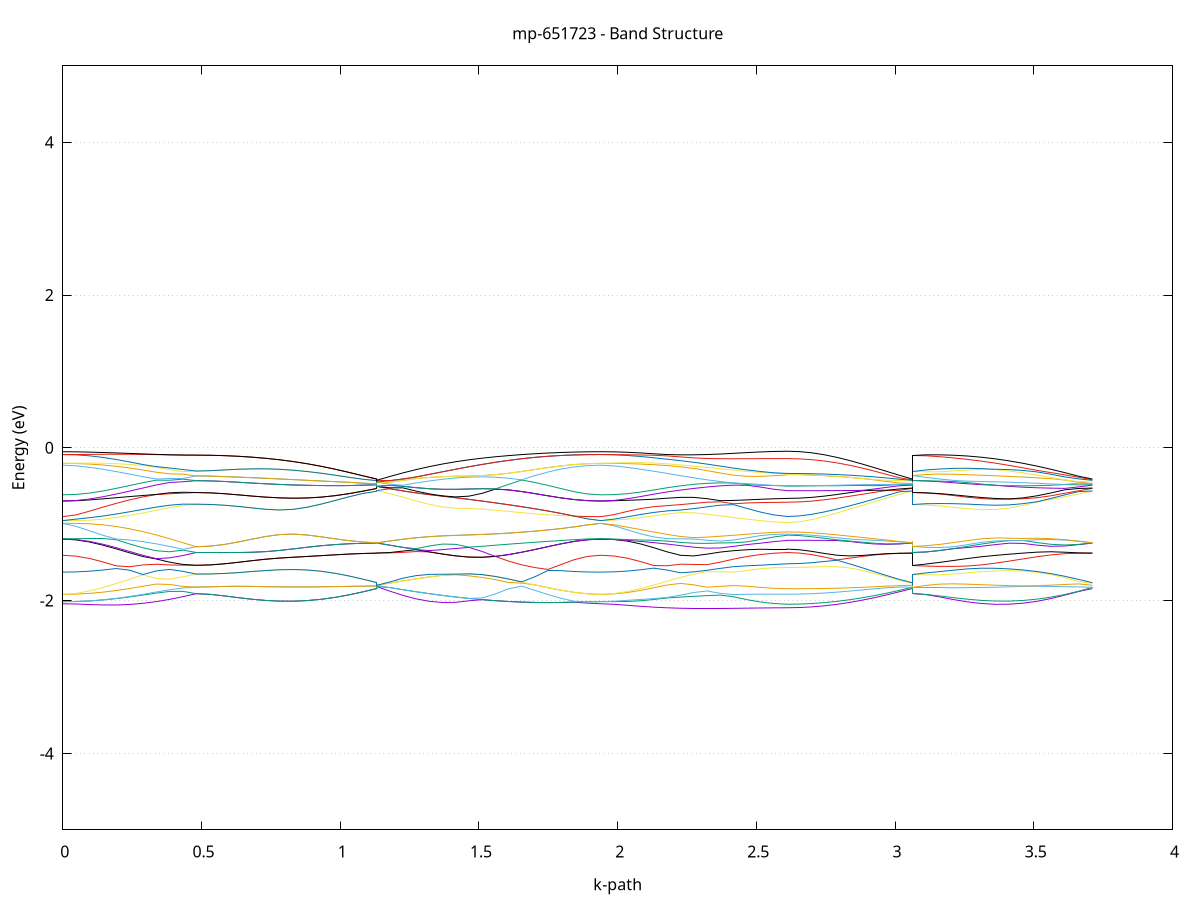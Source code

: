 set title 'mp-651723 - Band Structure'
set xlabel 'k-path'
set ylabel 'Energy (eV)'
set grid y
set yrange [-5:5]
set terminal png size 800,600
set output 'mp-651723_bands_gnuplot.png'
plot '-' using 1:2 with lines notitle, '-' using 1:2 with lines notitle, '-' using 1:2 with lines notitle, '-' using 1:2 with lines notitle, '-' using 1:2 with lines notitle, '-' using 1:2 with lines notitle, '-' using 1:2 with lines notitle, '-' using 1:2 with lines notitle, '-' using 1:2 with lines notitle, '-' using 1:2 with lines notitle, '-' using 1:2 with lines notitle, '-' using 1:2 with lines notitle, '-' using 1:2 with lines notitle, '-' using 1:2 with lines notitle, '-' using 1:2 with lines notitle, '-' using 1:2 with lines notitle, '-' using 1:2 with lines notitle, '-' using 1:2 with lines notitle, '-' using 1:2 with lines notitle, '-' using 1:2 with lines notitle, '-' using 1:2 with lines notitle, '-' using 1:2 with lines notitle, '-' using 1:2 with lines notitle, '-' using 1:2 with lines notitle, '-' using 1:2 with lines notitle, '-' using 1:2 with lines notitle, '-' using 1:2 with lines notitle, '-' using 1:2 with lines notitle, '-' using 1:2 with lines notitle, '-' using 1:2 with lines notitle, '-' using 1:2 with lines notitle, '-' using 1:2 with lines notitle, '-' using 1:2 with lines notitle, '-' using 1:2 with lines notitle, '-' using 1:2 with lines notitle, '-' using 1:2 with lines notitle, '-' using 1:2 with lines notitle, '-' using 1:2 with lines notitle, '-' using 1:2 with lines notitle, '-' using 1:2 with lines notitle, '-' using 1:2 with lines notitle, '-' using 1:2 with lines notitle, '-' using 1:2 with lines notitle, '-' using 1:2 with lines notitle, '-' using 1:2 with lines notitle, '-' using 1:2 with lines notitle, '-' using 1:2 with lines notitle, '-' using 1:2 with lines notitle, '-' using 1:2 with lines notitle, '-' using 1:2 with lines notitle, '-' using 1:2 with lines notitle, '-' using 1:2 with lines notitle, '-' using 1:2 with lines notitle, '-' using 1:2 with lines notitle, '-' using 1:2 with lines notitle, '-' using 1:2 with lines notitle, '-' using 1:2 with lines notitle, '-' using 1:2 with lines notitle, '-' using 1:2 with lines notitle, '-' using 1:2 with lines notitle, '-' using 1:2 with lines notitle, '-' using 1:2 with lines notitle, '-' using 1:2 with lines notitle, '-' using 1:2 with lines notitle, '-' using 1:2 with lines notitle, '-' using 1:2 with lines notitle, '-' using 1:2 with lines notitle, '-' using 1:2 with lines notitle, '-' using 1:2 with lines notitle, '-' using 1:2 with lines notitle, '-' using 1:2 with lines notitle, '-' using 1:2 with lines notitle, '-' using 1:2 with lines notitle, '-' using 1:2 with lines notitle, '-' using 1:2 with lines notitle, '-' using 1:2 with lines notitle, '-' using 1:2 with lines notitle, '-' using 1:2 with lines notitle, '-' using 1:2 with lines notitle, '-' using 1:2 with lines notitle, '-' using 1:2 with lines notitle, '-' using 1:2 with lines notitle, '-' using 1:2 with lines notitle, '-' using 1:2 with lines notitle, '-' using 1:2 with lines notitle, '-' using 1:2 with lines notitle, '-' using 1:2 with lines notitle, '-' using 1:2 with lines notitle, '-' using 1:2 with lines notitle, '-' using 1:2 with lines notitle, '-' using 1:2 with lines notitle, '-' using 1:2 with lines notitle, '-' using 1:2 with lines notitle, '-' using 1:2 with lines notitle, '-' using 1:2 with lines notitle, '-' using 1:2 with lines notitle
0.000000 -16.146356
0.048125 -16.145056
0.096250 -16.141256
0.144375 -16.135056
0.192501 -16.126456
0.240626 -16.115756
0.288751 -16.103156
0.336876 -16.088956
0.385001 -16.073356
0.433126 -16.056856
0.481252 -16.039656
0.481252 -16.039656
0.531250 -16.039356
0.581248 -16.038656
0.631246 -16.037456
0.681244 -16.035956
0.731242 -16.034156
0.781240 -16.032156
0.831239 -16.030156
0.881237 -16.028256
0.931235 -16.026456
0.981233 -16.024856
1.031231 -16.023656
1.081229 -16.022756
1.131228 -16.022156
1.131228 -16.022156
1.131228 -16.022056
1.131228 -16.022056
1.178740 -16.023356
1.226252 -16.025556
1.273765 -16.028956
1.321277 -16.034056
1.368790 -16.040756
1.416302 -16.049256
1.463814 -16.059356
1.511327 -16.070556
1.558839 -16.082556
1.606352 -16.094656
1.653864 -16.106556
1.701377 -16.117656
1.748889 -16.127356
1.796401 -16.135356
1.843914 -16.141356
1.891426 -16.145056
1.938939 -16.146356
1.938939 -16.146356
1.986827 -16.145056
2.034715 -16.141356
2.082604 -16.135256
2.130492 -16.127056
2.178381 -16.117056
2.226269 -16.105456
2.274158 -16.092956
2.322046 -16.079856
2.369935 -16.066956
2.417823 -16.054856
2.465712 -16.044056
2.513600 -16.035456
2.561488 -16.030956
2.609377 -16.033056
2.609377 -16.033056
2.609377 -16.033256
2.609377 -16.033256
2.654608 -16.033056
2.699839 -16.032456
2.745070 -16.031556
2.790301 -16.030356
2.835532 -16.028856
2.880763 -16.027356
2.925994 -16.025856
2.971225 -16.024356
3.016456 -16.023156
3.061687 -16.022156
3.061687 -16.022156
3.061687 -16.022056
3.061687 -16.039656
3.111660 -16.039456
3.161634 -16.038756
3.211607 -16.037556
3.261580 -16.036156
3.311554 -16.034356
3.361527 -16.032556
3.411501 -16.030656
3.461474 -16.028856
3.511447 -16.027156
3.561421 -16.025656
3.611394 -16.024356
3.661367 -16.023156
3.711341 -16.022156
e
0.000000 -15.924756
0.048125 -15.926256
0.096250 -15.930556
0.144375 -15.937756
0.192501 -15.947456
0.240626 -15.959356
0.288751 -15.973256
0.336876 -15.988656
0.385001 -16.005056
0.433126 -16.022256
0.481252 -16.039656
0.481252 -16.039656
0.531250 -16.039356
0.581248 -16.038656
0.631246 -16.037456
0.681244 -16.035956
0.731242 -16.034156
0.781240 -16.032156
0.831239 -16.030156
0.881237 -16.028256
0.931235 -16.026456
0.981233 -16.024856
1.031231 -16.023656
1.081229 -16.022756
1.131228 -16.022156
1.131228 -16.022156
1.131228 -16.022056
1.131228 -16.022056
1.178740 -16.021156
1.226252 -16.020156
1.273765 -16.018656
1.321277 -16.016256
1.368790 -16.012756
1.416302 -16.007756
1.463814 -16.001356
1.511327 -15.993656
1.558839 -15.984756
1.606352 -15.974956
1.653864 -15.964756
1.701377 -15.954456
1.748889 -15.944956
1.796401 -15.936656
1.843914 -15.930256
1.891426 -15.926156
1.938939 -15.924756
1.938939 -15.924756
1.986827 -15.926256
2.034715 -15.930556
2.082604 -15.937356
2.130492 -15.946256
2.178381 -15.956756
2.226269 -15.968256
2.274158 -15.980056
2.322046 -15.991556
2.369935 -16.002456
2.417823 -16.012156
2.465712 -16.020356
2.513600 -16.026656
2.561488 -16.029356
2.609377 -16.026356
2.609377 -16.026356
2.609377 -16.026056
2.609377 -16.026056
2.654608 -16.025956
2.699839 -16.025656
2.745070 -16.025056
2.790301 -16.024356
2.835532 -16.023656
2.880763 -16.022956
2.925994 -16.022356
2.971225 -16.021956
3.016456 -16.021856
3.061687 -16.022156
3.061687 -16.022156
3.061687 -16.022056
3.061687 -16.039656
3.111660 -16.039356
3.161634 -16.038456
3.211607 -16.037156
3.261580 -16.035456
3.311554 -16.033356
3.361527 -16.031156
3.411501 -16.028856
3.461474 -16.026756
3.511447 -16.024856
3.561421 -16.023356
3.611394 -16.022356
3.661367 -16.021956
3.711341 -16.022156
e
0.000000 -15.061656
0.048125 -15.061056
0.096250 -15.059256
0.144375 -15.056456
0.192501 -15.052656
0.240626 -15.047856
0.288751 -15.042456
0.336876 -15.036756
0.385001 -15.031056
0.433126 -15.026456
0.481252 -15.023956
0.481252 -15.023956
0.531250 -15.024856
0.581248 -15.027256
0.631246 -15.030656
0.681244 -15.034256
0.731242 -15.037356
0.781240 -15.039356
0.831239 -15.040056
0.881237 -15.038956
0.931235 -15.036156
0.981233 -15.031656
1.031231 -15.025556
1.081229 -15.018456
1.131228 -15.011756
1.131228 -15.011756
1.131228 -15.009956
1.131228 -15.009956
1.178740 -15.019056
1.226252 -15.026756
1.273765 -15.032356
1.321277 -15.035556
1.368790 -15.035756
1.416302 -15.034656
1.463814 -15.039256
1.511327 -15.043556
1.558839 -15.047356
1.606352 -15.050656
1.653864 -15.053556
1.701377 -15.056056
1.748889 -15.058056
1.796401 -15.059556
1.843914 -15.060756
1.891426 -15.061356
1.938939 -15.061656
1.938939 -15.061656
1.986827 -15.061256
2.034715 -15.060056
2.082604 -15.058356
2.130492 -15.056556
2.178381 -15.055156
2.226269 -15.054656
2.274158 -15.054856
2.322046 -15.055556
2.369935 -15.056656
2.417823 -15.057956
2.465712 -15.059456
2.513600 -15.061456
2.561488 -15.064056
2.609377 -15.066056
2.609377 -15.066056
2.609377 -15.066256
2.609377 -15.066256
2.654608 -15.065556
2.699839 -15.063456
2.745070 -15.059956
2.790301 -15.055256
2.835532 -15.049456
2.880763 -15.042656
2.925994 -15.035256
2.971225 -15.027456
3.016456 -15.019656
3.061687 -15.011856
3.061687 -15.011856
3.061687 -15.009956
3.061687 -15.023956
3.111660 -15.027056
3.161634 -15.030756
3.211607 -15.034556
3.261580 -15.038156
3.311554 -15.040856
3.361527 -15.042356
3.411501 -15.042356
3.461474 -15.040556
3.511447 -15.037356
3.561421 -15.032856
3.611394 -15.026656
3.661367 -15.019056
3.711341 -15.011856
e
0.000000 -15.061656
0.048125 -15.060956
0.096250 -15.058856
0.144375 -15.055456
0.192501 -15.050956
0.240626 -15.045456
0.288751 -15.039456
0.336876 -15.033356
0.385001 -15.028056
0.433126 -15.024556
0.481252 -15.023956
0.481252 -15.023956
0.531250 -15.024856
0.581248 -15.027256
0.631246 -15.030656
0.681244 -15.034256
0.731242 -15.037356
0.781240 -15.039356
0.831239 -15.040056
0.881237 -15.038956
0.931235 -15.036156
0.981233 -15.031656
1.031231 -15.025556
1.081229 -15.018456
1.131228 -15.011756
1.131228 -15.011756
1.131228 -15.009956
1.131228 -15.009956
1.178740 -15.005956
1.226252 -15.012256
1.273765 -15.018356
1.321277 -15.024156
1.368790 -15.029556
1.416302 -15.034656
1.463814 -15.039256
1.511327 -15.043556
1.558839 -15.047356
1.606352 -15.050656
1.653864 -15.053556
1.701377 -15.056056
1.748889 -15.058056
1.796401 -15.059556
1.843914 -15.060756
1.891426 -15.061356
1.938939 -15.061656
1.938939 -15.061656
1.986827 -15.060456
2.034715 -15.056956
2.082604 -15.052056
2.130492 -15.046956
2.178381 -15.042256
2.226269 -15.037556
2.274158 -15.032556
2.322046 -15.027856
2.369935 -15.027356
2.417823 -15.034756
2.465712 -15.043756
2.513600 -15.050956
2.561488 -15.054856
2.609377 -15.056256
2.609377 -15.056256
2.609377 -15.056456
2.609377 -15.056456
2.654608 -15.055856
2.699839 -15.054156
2.745070 -15.051456
2.790301 -15.047656
2.835532 -15.042856
2.880763 -15.037156
2.925994 -15.030456
2.971225 -15.022756
3.016456 -15.014156
3.061687 -15.010656
3.061687 -15.010656
3.061687 -15.009956
3.061687 -15.023956
3.111660 -15.022356
3.161634 -15.023256
3.211607 -15.026856
3.261580 -15.031756
3.311554 -15.036156
3.361527 -15.039356
3.411501 -15.040656
3.461474 -15.040056
3.511447 -15.036956
3.561421 -15.031656
3.611394 -15.024656
3.661367 -15.016656
3.711341 -15.010656
e
0.000000 -15.035156
0.048125 -15.034456
0.096250 -15.032556
0.144375 -15.029556
0.192501 -15.025556
0.240626 -15.020556
0.288751 -15.014856
0.336876 -15.008856
0.385001 -15.002656
0.433126 -14.996856
0.481252 -14.991456
0.481252 -14.991456
0.531250 -14.991956
0.581248 -14.993356
0.631246 -14.995056
0.681244 -14.996656
0.731242 -14.998256
0.781240 -14.999756
0.831239 -15.001256
0.881237 -15.002556
0.931235 -15.003656
0.981233 -15.004656
1.031231 -15.005356
1.081229 -15.005656
1.131228 -15.004356
1.131228 -15.004356
1.131228 -14.999356
1.131228 -14.999356
1.178740 -15.005956
1.226252 -15.012256
1.273765 -15.018356
1.321277 -15.024156
1.368790 -15.029556
1.416302 -15.033056
1.463814 -15.027656
1.511327 -15.019856
1.558839 -15.010256
1.606352 -14.999556
1.653864 -14.993756
1.701377 -15.003556
1.748889 -15.013356
1.796401 -15.022056
1.843914 -15.029056
1.891426 -15.033556
1.938939 -15.035156
1.938939 -15.035156
1.986827 -15.034956
2.034715 -15.034156
2.082604 -15.032256
2.130492 -15.028256
2.178381 -15.021956
2.226269 -15.014956
2.274158 -15.010556
2.322046 -15.011756
2.369935 -15.014156
2.417823 -15.010456
2.465712 -15.004656
2.513600 -14.998656
2.561488 -14.993056
2.609377 -14.988256
2.609377 -14.988256
2.609377 -14.987256
2.609377 -14.987256
2.654608 -14.987656
2.699839 -14.988856
2.745070 -14.990656
2.790301 -14.992956
2.835532 -14.995656
2.880763 -14.998556
2.925994 -15.001356
2.971225 -15.004156
3.016456 -15.007156
3.061687 -15.005056
3.061687 -15.005056
3.061687 -14.999356
3.061687 -14.991456
3.111660 -14.997956
3.161634 -15.002456
3.211607 -15.003956
3.261580 -15.003656
3.311554 -15.002656
3.361527 -15.001556
3.411501 -15.000456
3.461474 -14.999456
3.511447 -14.998356
3.561421 -14.999856
3.611394 -15.001856
3.661367 -15.003656
3.711341 -15.005056
e
0.000000 -14.947956
0.048125 -14.948656
0.096250 -14.950456
0.144375 -14.953356
0.192501 -14.957456
0.240626 -14.962456
0.288751 -14.968056
0.336876 -14.974156
0.385001 -14.980356
0.433126 -14.986056
0.481252 -14.991456
0.481252 -14.991456
0.531250 -14.991956
0.581248 -14.993356
0.631246 -14.995056
0.681244 -14.996656
0.731242 -14.998256
0.781240 -14.999756
0.831239 -15.001256
0.881237 -15.002556
0.931235 -15.003656
0.981233 -15.004656
1.031231 -15.005356
1.081229 -15.005656
1.131228 -15.004356
1.131228 -15.004356
1.131228 -14.999356
1.131228 -14.999356
1.178740 -15.000256
1.226252 -14.990656
1.273765 -14.981956
1.321277 -14.974956
1.368790 -14.970156
1.416302 -14.967856
1.463814 -14.968156
1.511327 -14.971356
1.558839 -14.976956
1.606352 -14.984556
1.653864 -14.988456
1.701377 -14.977656
1.748889 -14.967756
1.796401 -14.959456
1.843914 -14.953156
1.891426 -14.949256
1.938939 -14.947956
1.938939 -14.947956
1.986827 -14.948256
2.034715 -14.949056
2.082604 -14.950556
2.130492 -14.952856
2.178381 -14.956356
2.226269 -14.961756
2.274158 -14.966656
2.322046 -14.966856
2.369935 -14.965756
2.417823 -14.968456
2.465712 -14.971756
2.513600 -14.975156
2.561488 -14.978856
2.609377 -14.982556
2.609377 -14.982556
2.609377 -14.983456
2.609377 -14.983456
2.654608 -14.983756
2.699839 -14.984956
2.745070 -14.986756
2.790301 -14.989156
2.835532 -14.991856
2.880763 -14.994656
2.925994 -14.997356
2.971225 -14.999756
3.016456 -15.001556
3.061687 -15.002856
3.061687 -15.002856
3.061687 -14.999356
3.061687 -14.991456
3.111660 -14.984456
3.161634 -14.978656
3.211607 -14.978056
3.261580 -14.981656
3.311554 -14.985456
3.361527 -14.988956
3.411501 -14.992156
3.461474 -14.995056
3.511447 -14.997556
3.561421 -14.997356
3.611394 -14.996256
3.661367 -14.998556
3.711341 -15.002856
e
0.000000 -14.921556
0.048125 -14.922256
0.096250 -14.924256
0.144375 -14.927456
0.192501 -14.931856
0.240626 -14.937156
0.288751 -14.943056
0.336876 -14.949056
0.385001 -14.954556
0.433126 -14.958456
0.481252 -14.959556
0.481252 -14.959556
0.531250 -14.958556
0.581248 -14.956056
0.631246 -14.953056
0.681244 -14.950556
0.731242 -14.949056
0.781240 -14.949156
0.831239 -14.950856
0.881237 -14.954456
0.931235 -14.959656
0.981233 -14.966456
1.031231 -14.974356
1.081229 -14.983256
1.131228 -14.992356
1.131228 -14.992356
1.131228 -14.999356
1.131228 -14.999356
1.178740 -14.992756
1.226252 -14.986056
1.273765 -14.979356
1.321277 -14.972656
1.368790 -14.966156
1.416302 -14.959856
1.463814 -14.953856
1.511327 -14.948156
1.558839 -14.942956
1.606352 -14.938156
1.653864 -14.933856
1.701377 -14.930156
1.748889 -14.927156
1.796401 -14.924756
1.843914 -14.922956
1.891426 -14.921956
1.938939 -14.921556
1.938939 -14.921556
1.986827 -14.922756
2.034715 -14.926356
2.082604 -14.931956
2.130492 -14.939056
2.178381 -14.946656
2.226269 -14.952656
2.274158 -14.956856
2.322046 -14.960056
2.369935 -14.959356
2.417823 -14.953156
2.465712 -14.948656
2.513600 -14.951356
2.561488 -14.953456
2.609377 -14.954556
2.609377 -14.954556
2.609377 -14.954656
2.609377 -14.954656
2.654608 -14.955156
2.699839 -14.956756
2.745070 -14.959256
2.790301 -14.962756
2.835532 -14.967056
2.880763 -14.972056
2.925994 -14.977456
2.971225 -14.983156
3.016456 -14.988556
3.061687 -14.993856
3.061687 -14.993856
3.061687 -14.999356
3.061687 -14.959556
3.111660 -14.964956
3.161634 -14.969356
3.211607 -14.969356
3.261580 -14.966156
3.311554 -14.964056
3.361527 -14.963956
3.411501 -14.965856
3.461474 -14.969756
3.511447 -14.975356
3.561421 -14.982356
3.611394 -14.990456
3.661367 -14.995056
3.711341 -14.993856
e
0.000000 -14.921556
0.048125 -14.922256
0.096250 -14.924156
0.144375 -14.927156
0.192501 -14.931256
0.240626 -14.936256
0.288751 -14.941756
0.336876 -14.947656
0.385001 -14.953156
0.433126 -14.957556
0.481252 -14.959556
0.481252 -14.959556
0.531250 -14.958556
0.581248 -14.956056
0.631246 -14.953056
0.681244 -14.950556
0.731242 -14.949056
0.781240 -14.949156
0.831239 -14.950856
0.881237 -14.954456
0.931235 -14.959656
0.981233 -14.966456
1.031231 -14.974356
1.081229 -14.983256
1.131228 -14.992356
1.131228 -14.992356
1.131228 -14.999356
1.131228 -14.999356
1.178740 -14.992756
1.226252 -14.986056
1.273765 -14.979356
1.321277 -14.972656
1.368790 -14.966156
1.416302 -14.959856
1.463814 -14.953856
1.511327 -14.948156
1.558839 -14.942956
1.606352 -14.938156
1.653864 -14.933856
1.701377 -14.930156
1.748889 -14.927156
1.796401 -14.924756
1.843914 -14.922956
1.891426 -14.921956
1.938939 -14.921556
1.938939 -14.921556
1.986827 -14.921956
2.034715 -14.923056
2.082604 -14.924756
2.130492 -14.926956
2.178381 -14.929656
2.226269 -14.932556
2.274158 -14.935656
2.322046 -14.938956
2.369935 -14.942256
2.417823 -14.945556
2.465712 -14.946556
2.513600 -14.941156
2.561488 -14.937356
2.609377 -14.935456
2.609377 -14.935456
2.609377 -14.935256
2.609377 -14.935256
2.654608 -14.935956
2.699839 -14.938056
2.745070 -14.941456
2.790301 -14.946056
2.835532 -14.951956
2.880763 -14.958856
2.925994 -14.966656
2.971225 -14.975256
3.016456 -14.984256
3.061687 -14.992856
3.061687 -14.992856
3.061687 -14.999356
3.061687 -14.959556
3.111660 -14.954156
3.161634 -14.949156
3.211607 -14.945056
3.261580 -14.942156
3.311554 -14.940956
3.361527 -14.941556
3.411501 -14.944156
3.461474 -14.948656
3.511447 -14.954956
3.561421 -14.962956
3.611394 -14.972156
3.661367 -14.982256
3.711341 -14.992856
e
0.000000 -13.703656
0.048125 -13.703456
0.096250 -13.703056
0.144375 -13.702356
0.192501 -13.701356
0.240626 -13.700156
0.288751 -13.698856
0.336876 -13.697456
0.385001 -13.696056
0.433126 -13.694656
0.481252 -13.693256
0.481252 -13.693256
0.531250 -13.693156
0.581248 -13.692756
0.631246 -13.692056
0.681244 -13.691156
0.731242 -13.690056
0.781240 -13.688656
0.831239 -13.687356
0.881237 -13.685856
0.931235 -13.684356
0.981233 -13.683056
1.031231 -13.681956
1.081229 -13.681156
1.131228 -13.680656
1.131228 -13.680656
1.131228 -13.680456
1.131228 -13.680456
1.178740 -13.681356
1.226252 -13.682456
1.273765 -13.683656
1.321277 -13.685056
1.368790 -13.686356
1.416302 -13.687556
1.463814 -13.688456
1.511327 -13.689556
1.558839 -13.692056
1.606352 -13.694356
1.653864 -13.696556
1.701377 -13.698656
1.748889 -13.700356
1.796401 -13.701756
1.843914 -13.702756
1.891426 -13.703356
1.938939 -13.703656
1.938939 -13.703656
1.986827 -13.703556
2.034715 -13.703156
2.082604 -13.702556
2.130492 -13.701756
2.178381 -13.700656
2.226269 -13.699456
2.274158 -13.698156
2.322046 -13.696656
2.369935 -13.695256
2.417823 -13.693856
2.465712 -13.692556
2.513600 -13.691556
2.561488 -13.690856
2.609377 -13.690456
2.609377 -13.690456
2.609377 -13.690456
2.609377 -13.690456
2.654608 -13.690256
2.699839 -13.689756
2.745070 -13.688756
2.790301 -13.687656
2.835532 -13.686356
2.880763 -13.684956
2.925994 -13.683556
2.971225 -13.682356
3.016456 -13.681256
3.061687 -13.680656
3.061687 -13.680656
3.061687 -13.680456
3.061687 -13.693256
3.111660 -13.693756
3.161634 -13.693856
3.211607 -13.693656
3.261580 -13.693156
3.311554 -13.692156
3.361527 -13.690956
3.411501 -13.689456
3.461474 -13.687756
3.511447 -13.686056
3.561421 -13.684356
3.611394 -13.682856
3.661367 -13.681556
3.711341 -13.680656
e
0.000000 -13.686656
0.048125 -13.686756
0.096250 -13.686856
0.144375 -13.687156
0.192501 -13.687656
0.240626 -13.688256
0.288751 -13.688956
0.336876 -13.689856
0.385001 -13.690856
0.433126 -13.692056
0.481252 -13.693256
0.481252 -13.693256
0.531250 -13.693156
0.581248 -13.692756
0.631246 -13.692056
0.681244 -13.691156
0.731242 -13.690056
0.781240 -13.688656
0.831239 -13.687356
0.881237 -13.685856
0.931235 -13.684356
0.981233 -13.683056
1.031231 -13.681956
1.081229 -13.681156
1.131228 -13.680656
1.131228 -13.680656
1.131228 -13.680456
1.131228 -13.680456
1.178740 -13.680056
1.226252 -13.680156
1.273765 -13.680656
1.321277 -13.681656
1.368790 -13.683156
1.416302 -13.685056
1.463814 -13.687156
1.511327 -13.689156
1.558839 -13.689556
1.606352 -13.689556
1.653864 -13.689256
1.701377 -13.688756
1.748889 -13.688256
1.796401 -13.687656
1.843914 -13.687156
1.891426 -13.686756
1.938939 -13.686656
1.938939 -13.686656
1.986827 -13.686756
2.034715 -13.686756
2.082604 -13.686856
2.130492 -13.686956
2.178381 -13.687056
2.226269 -13.687056
2.274158 -13.686956
2.322046 -13.686856
2.369935 -13.686656
2.417823 -13.686356
2.465712 -13.686056
2.513600 -13.685856
2.561488 -13.685656
2.609377 -13.685556
2.609377 -13.685556
2.609377 -13.685556
2.609377 -13.685556
2.654608 -13.685456
2.699839 -13.685056
2.745070 -13.684456
2.790301 -13.683756
2.835532 -13.682956
2.880763 -13.682156
2.925994 -13.681456
2.971225 -13.680956
3.016456 -13.680556
3.061687 -13.680556
3.061687 -13.680556
3.061687 -13.680456
3.061687 -13.693256
3.111660 -13.692556
3.161634 -13.691656
3.211607 -13.690356
3.261580 -13.689056
3.311554 -13.687556
3.361527 -13.686056
3.411501 -13.684656
3.461474 -13.683256
3.511447 -13.682056
3.561421 -13.681156
3.611394 -13.680556
3.661367 -13.680356
3.711341 -13.680556
e
0.000000 -7.686156
0.048125 -7.684956
0.096250 -7.681556
0.144375 -7.675756
0.192501 -7.668056
0.240626 -7.658456
0.288751 -7.647256
0.336876 -7.634856
0.385001 -7.622056
0.433126 -7.610356
0.481252 -7.604656
0.481252 -7.604656
0.531250 -7.608956
0.581248 -7.618156
0.631246 -7.628056
0.681244 -7.636756
0.731242 -7.643256
0.781240 -7.647056
0.831239 -7.647856
0.881237 -7.645556
0.931235 -7.640256
0.981233 -7.632156
1.031231 -7.621656
1.081229 -7.609256
1.131228 -7.595756
1.131228 -7.595756
1.131228 -7.584856
1.131228 -7.584856
1.178740 -7.595756
1.226252 -7.614156
1.273765 -7.629156
1.321277 -7.639556
1.368790 -7.644556
1.416302 -7.643556
1.463814 -7.643756
1.511327 -7.651056
1.558839 -7.657856
1.606352 -7.664056
1.653864 -7.669656
1.701377 -7.674556
1.748889 -7.678656
1.796401 -7.681856
1.843914 -7.684256
1.891426 -7.685656
1.938939 -7.686156
1.938939 -7.686156
1.986827 -7.685456
2.034715 -7.683456
2.082604 -7.681256
2.130492 -7.679656
2.178381 -7.678756
2.226269 -7.678056
2.274158 -7.677456
2.322046 -7.676856
2.369935 -7.676356
2.417823 -7.675956
2.465712 -7.675556
2.513600 -7.675256
2.561488 -7.675256
2.609377 -7.677756
2.609377 -7.677756
2.609377 -7.678156
2.609377 -7.678156
2.654608 -7.677056
2.699839 -7.674056
2.745070 -7.669056
2.790301 -7.662256
2.835532 -7.653756
2.880763 -7.643656
2.925994 -7.632356
2.971225 -7.620056
3.016456 -7.606956
3.061687 -7.594956
3.061687 -7.594956
3.061687 -7.584856
3.061687 -7.604656
3.111660 -7.613456
3.161634 -7.623556
3.211607 -7.633356
3.261580 -7.641456
3.311554 -7.647356
3.361527 -7.651856
3.411501 -7.652056
3.461474 -7.647956
3.511447 -7.641856
3.561421 -7.633156
3.611394 -7.622056
3.661367 -7.609056
3.711341 -7.594956
e
0.000000 -7.686156
0.048125 -7.684956
0.096250 -7.681456
0.144375 -7.675656
0.192501 -7.667756
0.240626 -7.658056
0.288751 -7.646756
0.336876 -7.634456
0.385001 -7.621656
0.433126 -7.610156
0.481252 -7.604656
0.481252 -7.604656
0.531250 -7.608956
0.581248 -7.618156
0.631246 -7.628056
0.681244 -7.636756
0.731242 -7.643256
0.781240 -7.647056
0.831239 -7.647856
0.881237 -7.645556
0.931235 -7.640256
0.981233 -7.632156
1.031231 -7.621656
1.081229 -7.609256
1.131228 -7.595756
1.131228 -7.595756
1.131228 -7.584856
1.131228 -7.584856
1.178740 -7.593656
1.226252 -7.602356
1.273765 -7.611056
1.321277 -7.619656
1.368790 -7.627956
1.416302 -7.636056
1.463814 -7.643756
1.511327 -7.651056
1.558839 -7.657856
1.606352 -7.664056
1.653864 -7.669656
1.701377 -7.674556
1.748889 -7.678656
1.796401 -7.681856
1.843914 -7.684256
1.891426 -7.685656
1.938939 -7.686156
1.938939 -7.686156
1.986827 -7.683956
2.034715 -7.677456
2.082604 -7.671356
2.130492 -7.666056
2.178381 -7.658756
2.226269 -7.650156
2.274158 -7.640756
2.322046 -7.631156
2.369935 -7.624656
2.417823 -7.638956
2.465712 -7.653656
2.513600 -7.665356
2.561488 -7.673256
2.609377 -7.674656
2.609377 -7.674656
2.609377 -7.674656
2.609377 -7.674656
2.654608 -7.673656
2.699839 -7.670556
2.745070 -7.665456
2.790301 -7.658456
2.835532 -7.649656
2.880763 -7.639456
2.925994 -7.628056
2.971225 -7.616056
3.016456 -7.604256
3.061687 -7.593356
3.061687 -7.593356
3.061687 -7.584856
3.061687 -7.604656
3.111660 -7.600856
3.161634 -7.612456
3.211607 -7.626856
3.261580 -7.638856
3.311554 -7.647356
3.361527 -7.650556
3.411501 -7.650756
3.461474 -7.647856
3.511447 -7.639656
3.561421 -7.627856
3.611394 -7.612956
3.661367 -7.596256
3.711341 -7.593356
e
0.000000 -7.675656
0.048125 -7.674456
0.096250 -7.670856
0.144375 -7.664956
0.192501 -7.656856
0.240626 -7.646656
0.288751 -7.634756
0.336876 -7.621356
0.385001 -7.606856
0.433126 -7.591756
0.481252 -7.577456
0.481252 -7.577456
0.531250 -7.577756
0.581248 -7.577956
0.631246 -7.578056
0.681244 -7.578156
0.731242 -7.578156
0.781240 -7.578256
0.831239 -7.578256
0.881237 -7.578356
0.931235 -7.578356
0.981233 -7.578356
1.031231 -7.578456
1.081229 -7.578556
1.131228 -7.579156
1.131228 -7.579156
1.131228 -7.584856
1.131228 -7.584856
1.178740 -7.593656
1.226252 -7.602356
1.273765 -7.611056
1.321277 -7.619656
1.368790 -7.627956
1.416302 -7.636056
1.463814 -7.636656
1.511327 -7.624156
1.558839 -7.606856
1.606352 -7.585756
1.653864 -7.584756
1.701377 -7.608156
1.748889 -7.630056
1.796401 -7.648956
1.843914 -7.663456
1.891426 -7.672556
1.938939 -7.675656
1.938939 -7.675656
1.986827 -7.675356
2.034715 -7.674156
2.082604 -7.667056
2.130492 -7.653156
2.178381 -7.636456
2.226269 -7.618456
2.274158 -7.602556
2.322046 -7.604756
2.369935 -7.617956
2.417823 -7.611656
2.465712 -7.603656
2.513600 -7.596756
2.561488 -7.591156
2.609377 -7.587656
2.609377 -7.587656
2.609377 -7.587256
2.609377 -7.587256
2.654608 -7.587156
2.699839 -7.587056
2.745070 -7.586756
2.790301 -7.586356
2.835532 -7.585856
2.880763 -7.585056
2.925994 -7.584056
2.971225 -7.582456
3.016456 -7.580356
3.061687 -7.581556
3.061687 -7.581556
3.061687 -7.584856
3.061687 -7.577456
3.111660 -7.589456
3.161634 -7.590156
3.211607 -7.587656
3.261580 -7.585756
3.311554 -7.584756
3.361527 -7.586156
3.411501 -7.587356
3.461474 -7.588456
3.511447 -7.589556
3.561421 -7.590556
3.611394 -7.591456
3.661367 -7.592456
3.711341 -7.581556
e
0.000000 -7.485356
0.048125 -7.486656
0.096250 -7.490256
0.144375 -7.496256
0.192501 -7.504456
0.240626 -7.514556
0.288751 -7.526156
0.336876 -7.539056
0.385001 -7.552456
0.433126 -7.565356
0.481252 -7.577456
0.481252 -7.577456
0.531250 -7.577756
0.581248 -7.577956
0.631246 -7.578056
0.681244 -7.578156
0.731242 -7.578156
0.781240 -7.578256
0.831239 -7.578256
0.881237 -7.578356
0.931235 -7.578356
0.981233 -7.578356
1.031231 -7.578456
1.081229 -7.578556
1.131228 -7.579156
1.131228 -7.579156
1.131228 -7.584856
1.131228 -7.584856
1.178740 -7.576056
1.226252 -7.567356
1.273765 -7.558756
1.321277 -7.550356
1.368790 -7.542156
1.416302 -7.534356
1.463814 -7.526756
1.511327 -7.522756
1.558839 -7.540456
1.606352 -7.561656
1.653864 -7.562556
1.701377 -7.538556
1.748889 -7.515756
1.796401 -7.495856
1.843914 -7.487256
1.891426 -7.485856
1.938939 -7.485356
1.938939 -7.485356
1.986827 -7.487656
2.034715 -7.494356
2.082604 -7.505256
2.130492 -7.519456
2.178381 -7.536356
2.226269 -7.554556
2.274158 -7.570256
2.322046 -7.567556
2.369935 -7.550756
2.417823 -7.552356
2.465712 -7.560156
2.513600 -7.566756
2.561488 -7.571956
2.609377 -7.575356
2.609377 -7.575356
2.609377 -7.575856
2.609377 -7.575856
2.654608 -7.575856
2.699839 -7.576056
2.745070 -7.576456
2.790301 -7.576856
2.835532 -7.577456
2.880763 -7.578056
2.925994 -7.578756
2.971225 -7.579556
3.016456 -7.579656
3.061687 -7.576256
3.061687 -7.576256
3.061687 -7.584856
3.061687 -7.577456
3.111660 -7.576456
3.161634 -7.579256
3.211607 -7.581456
3.261580 -7.583256
3.311554 -7.584156
3.361527 -7.582856
3.411501 -7.581756
3.461474 -7.580756
3.511447 -7.579756
3.561421 -7.578856
3.611394 -7.577956
3.661367 -7.577156
3.711341 -7.576256
e
0.000000 -7.485356
0.048125 -7.486556
0.096250 -7.490156
0.144375 -7.495956
0.192501 -7.503856
0.240626 -7.513656
0.288751 -7.524956
0.336876 -7.537356
0.385001 -7.549956
0.433126 -7.561156
0.481252 -7.564956
0.481252 -7.564956
0.531250 -7.560256
0.581248 -7.550456
0.631246 -7.540056
0.681244 -7.530756
0.731242 -7.523756
0.781240 -7.519456
0.831239 -7.518356
0.881237 -7.520456
0.931235 -7.525756
0.981233 -7.533956
1.031231 -7.544656
1.081229 -7.557156
1.131228 -7.570156
1.131228 -7.570156
1.131228 -7.575456
1.131228 -7.575456
1.178740 -7.576056
1.226252 -7.567356
1.273765 -7.558756
1.321277 -7.550356
1.368790 -7.542156
1.416302 -7.534356
1.463814 -7.526756
1.511327 -7.519656
1.558839 -7.513056
1.606352 -7.506956
1.653864 -7.501556
1.701377 -7.496756
1.748889 -7.492756
1.796401 -7.489556
1.843914 -7.487256
1.891426 -7.485856
1.938939 -7.485356
1.938939 -7.485356
1.986827 -7.486156
2.034715 -7.488656
2.082604 -7.492956
2.130492 -7.499056
2.178381 -7.506656
2.226269 -7.515356
2.274158 -7.524756
2.322046 -7.534356
2.369935 -7.543756
2.417823 -7.533156
2.465712 -7.517456
2.513600 -7.505056
2.561488 -7.496456
2.609377 -7.492256
2.609377 -7.492256
2.609377 -7.491856
2.609377 -7.491856
2.654608 -7.492856
2.699839 -7.495856
2.745070 -7.500756
2.790301 -7.507556
2.835532 -7.516056
2.880763 -7.526056
2.925994 -7.537256
2.971225 -7.549556
3.016456 -7.562656
3.061687 -7.573856
3.061687 -7.573856
3.061687 -7.575456
3.061687 -7.564956
3.111660 -7.560456
3.161634 -7.551356
3.211607 -7.541556
3.261580 -7.532656
3.311554 -7.525756
3.361527 -7.521556
3.411501 -7.520356
3.461474 -7.522456
3.511447 -7.527856
3.561421 -7.536156
3.611394 -7.546956
3.661367 -7.559556
3.711341 -7.573856
e
0.000000 -7.467156
0.048125 -7.468456
0.096250 -7.472456
0.144375 -7.478956
0.192501 -7.487856
0.240626 -7.498756
0.288751 -7.511456
0.336876 -7.525456
0.385001 -7.540356
0.433126 -7.555156
0.481252 -7.564956
0.481252 -7.564956
0.531250 -7.560256
0.581248 -7.550456
0.631246 -7.540056
0.681244 -7.530756
0.731242 -7.523656
0.781240 -7.519456
0.831239 -7.518356
0.881237 -7.520456
0.931235 -7.525756
0.981233 -7.533956
1.031231 -7.544656
1.081229 -7.557156
1.131228 -7.570156
1.131228 -7.570156
1.131228 -7.575456
1.131228 -7.575456
1.178740 -7.554956
1.226252 -7.535856
1.273765 -7.519856
1.321277 -7.508556
1.368790 -7.502756
1.416302 -7.503256
1.463814 -7.510056
1.511327 -7.519656
1.558839 -7.513056
1.606352 -7.506956
1.653864 -7.501556
1.701377 -7.496756
1.748889 -7.492756
1.796401 -7.489556
1.843914 -7.480356
1.891426 -7.470456
1.938939 -7.467156
1.938939 -7.467156
1.986827 -7.467556
2.034715 -7.468456
2.082604 -7.469556
2.130492 -7.470656
2.178381 -7.471756
2.226269 -7.472656
2.274158 -7.473456
2.322046 -7.474156
2.369935 -7.474856
2.417823 -7.475456
2.465712 -7.475856
2.513600 -7.476256
2.561488 -7.476456
2.609377 -7.476556
2.609377 -7.476556
2.609377 -7.476556
2.609377 -7.476556
2.654608 -7.477756
2.699839 -7.481256
2.745070 -7.486956
2.790301 -7.494656
2.835532 -7.504356
2.880763 -7.515556
2.925994 -7.528156
2.971225 -7.541756
3.016456 -7.555956
3.061687 -7.570156
3.061687 -7.570156
3.061687 -7.575456
3.061687 -7.564956
3.111660 -7.553156
3.161634 -7.536356
3.211607 -7.520956
3.261580 -7.508356
3.311554 -7.499556
3.361527 -7.495056
3.411501 -7.495256
3.461474 -7.500056
3.511447 -7.509256
3.561421 -7.522056
3.611394 -7.537856
3.661367 -7.555456
3.711341 -7.570156
e
0.000000 -2.041456
0.048125 -2.044456
0.096250 -2.051556
0.144375 -2.057156
0.192501 -2.057256
0.240626 -2.050256
0.288751 -2.035556
0.336876 -2.013356
0.385001 -1.983956
0.433126 -1.948356
0.481252 -1.909556
0.481252 -1.909556
0.531250 -1.918056
0.581248 -1.937956
0.631246 -1.960856
0.681244 -1.981856
0.731242 -1.997756
0.781240 -2.006656
0.831239 -2.007556
0.881237 -1.999556
0.931235 -1.982856
0.981233 -1.957656
1.031231 -1.924956
1.081229 -1.885856
1.131228 -1.842556
1.131228 -1.842556
1.131228 -1.815256
1.131228 -1.815256
1.178740 -1.876156
1.226252 -1.931856
1.273765 -1.977356
1.321277 -2.009056
1.368790 -2.024456
1.416302 -2.022456
1.463814 -2.002556
1.511327 -1.987456
1.558839 -2.000856
1.606352 -2.011656
1.653864 -2.019456
1.701377 -2.024156
1.748889 -2.025756
1.796401 -2.024156
1.843914 -2.020256
1.891426 -2.033056
1.938939 -2.041456
1.938939 -2.041456
1.986827 -2.048256
2.034715 -2.061356
2.082604 -2.074556
2.130492 -2.085756
2.178381 -2.094256
2.226269 -2.099956
2.274158 -2.102956
2.322046 -2.103856
2.369935 -2.103056
2.417823 -2.101256
2.465712 -2.098856
2.513600 -2.096556
2.561488 -2.094856
2.609377 -2.093956
2.609377 -2.093956
2.609377 -2.093856
2.609377 -2.093856
2.654608 -2.090956
2.699839 -2.082456
2.745070 -2.068256
2.790301 -2.048756
2.835532 -2.024156
2.880763 -1.994756
2.925994 -1.961156
2.971225 -1.923656
3.016456 -1.883256
3.061687 -1.842256
3.061687 -1.842256
3.061687 -1.815256
3.061687 -1.909556
3.111660 -1.921956
3.161634 -1.952656
3.211607 -1.986956
3.261580 -2.016556
3.311554 -2.037656
3.361527 -2.048256
3.411501 -2.047156
3.461474 -2.033956
3.511447 -2.009056
3.561421 -1.973456
3.611394 -1.928756
3.661367 -1.881056
3.711341 -1.842256
e
0.000000 -2.013456
0.048125 -2.012156
0.096250 -2.005056
0.144375 -1.991056
0.192501 -1.973356
0.240626 -1.951856
0.288751 -1.927256
0.336876 -1.901556
0.385001 -1.880056
0.433126 -1.878856
0.481252 -1.909556
0.481252 -1.909556
0.531250 -1.918056
0.581248 -1.937956
0.631246 -1.960856
0.681244 -1.981856
0.731242 -1.997756
0.781240 -2.006656
0.831239 -2.007556
0.881237 -1.999556
0.931235 -1.982856
0.981233 -1.957656
1.031231 -1.924956
1.081229 -1.885856
1.131228 -1.842556
1.131228 -1.842556
1.131228 -1.815256
1.131228 -1.815256
1.178740 -1.829356
1.226252 -1.857556
1.273765 -1.884256
1.321277 -1.909256
1.368790 -1.932256
1.416302 -1.952956
1.463814 -1.971456
1.511327 -1.987456
1.558839 -2.000856
1.606352 -2.011656
1.653864 -2.019456
1.701377 -2.024156
1.748889 -2.025756
1.796401 -2.024156
1.843914 -2.020256
1.891426 -2.015656
1.938939 -2.013456
1.938939 -2.013456
1.986827 -2.013656
2.034715 -2.011156
2.082604 -2.002056
2.130492 -1.985356
2.178381 -1.965356
2.226269 -1.953756
2.274158 -1.943956
2.322046 -1.935156
2.369935 -1.927956
2.417823 -1.949456
2.465712 -1.987356
2.513600 -2.017056
2.561488 -2.037156
2.609377 -2.046856
2.609377 -2.046856
2.609377 -2.047856
2.609377 -2.047856
2.654608 -2.045356
2.699839 -2.038156
2.745070 -2.026256
2.790301 -2.009656
2.835532 -1.988756
2.880763 -1.963556
2.925994 -1.934356
2.971225 -1.901456
3.016456 -1.865056
3.061687 -1.825556
3.061687 -1.825556
3.061687 -1.815256
3.061687 -1.909556
3.111660 -1.919256
3.161634 -1.939256
3.211607 -1.961556
3.261580 -1.981956
3.311554 -1.997356
3.361527 -2.005956
3.411501 -2.006356
3.461474 -1.997956
3.511447 -1.980656
3.561421 -1.954656
3.611394 -1.920956
3.661367 -1.877656
3.711341 -1.825556
e
0.000000 -2.013456
0.048125 -2.010956
0.096250 -2.003256
0.144375 -1.990656
0.192501 -1.971156
0.240626 -1.946356
0.288751 -1.917856
0.336876 -1.887556
0.385001 -1.858456
0.433126 -1.835156
0.481252 -1.822656
0.481252 -1.822656
0.531250 -1.819356
0.581248 -1.814356
0.631246 -1.812656
0.681244 -1.814256
0.731242 -1.817156
0.781240 -1.819656
0.831239 -1.820956
0.881237 -1.820756
0.931235 -1.819056
0.981233 -1.816556
1.031231 -1.813656
1.081229 -1.811056
1.131228 -1.809156
1.131228 -1.809156
1.131228 -1.800356
1.131228 -1.800356
1.178740 -1.829356
1.226252 -1.857556
1.273765 -1.884256
1.321277 -1.909256
1.368790 -1.932256
1.416302 -1.952956
1.463814 -1.971456
1.511327 -1.965456
1.558839 -1.912756
1.606352 -1.846656
1.653864 -1.810456
1.701377 -1.865256
1.748889 -1.920556
1.796401 -1.970056
1.843914 -2.008656
1.891426 -2.015656
1.938939 -2.013456
1.938939 -2.013456
1.986827 -2.007456
2.034715 -1.996456
2.082604 -1.985056
2.130492 -1.973656
2.178381 -1.958156
2.226269 -1.928356
2.274158 -1.894456
2.322046 -1.873656
2.369935 -1.904856
2.417823 -1.920956
2.465712 -1.917156
2.513600 -1.915456
2.561488 -1.915556
2.609377 -1.916256
2.609377 -1.916256
2.609377 -1.916356
2.609377 -1.916356
2.654608 -1.914556
2.699839 -1.909256
2.745070 -1.900756
2.790301 -1.889256
2.835532 -1.875556
2.880763 -1.860556
2.925994 -1.845356
2.971225 -1.831756
3.016456 -1.822656
3.061687 -1.824956
3.061687 -1.824956
3.061687 -1.800356
3.061687 -1.822656
3.111660 -1.834656
3.161634 -1.834656
3.211607 -1.832256
3.261580 -1.830256
3.311554 -1.828056
3.361527 -1.824756
3.411501 -1.819956
3.461474 -1.813556
3.511447 -1.811356
3.561421 -1.814356
3.611394 -1.817456
3.661367 -1.821056
3.711341 -1.824956
e
0.000000 -1.918156
0.048125 -1.914956
0.096250 -1.905356
0.144375 -1.889656
0.192501 -1.868256
0.240626 -1.841856
0.288751 -1.811956
0.336876 -1.783556
0.385001 -1.788056
0.433126 -1.814456
0.481252 -1.822656
0.481252 -1.822656
0.531250 -1.819356
0.581248 -1.814356
0.631246 -1.812656
0.681244 -1.814256
0.731242 -1.817156
0.781240 -1.819656
0.831239 -1.820956
0.881237 -1.820756
0.931235 -1.819056
0.981233 -1.816556
1.031231 -1.813656
1.081229 -1.811056
1.131228 -1.809156
1.131228 -1.809156
1.131228 -1.800356
1.131228 -1.800356
1.178740 -1.771156
1.226252 -1.742356
1.273765 -1.714856
1.321277 -1.689856
1.368790 -1.668656
1.416302 -1.661456
1.463814 -1.675556
1.511327 -1.696256
1.558839 -1.724556
1.606352 -1.762456
1.653864 -1.770456
1.701377 -1.793856
1.748889 -1.830956
1.796401 -1.864356
1.843914 -1.891956
1.891426 -1.911056
1.938939 -1.918156
1.938939 -1.918156
1.986827 -1.912056
2.034715 -1.894256
2.082604 -1.866256
2.130492 -1.831556
2.178381 -1.795856
2.226269 -1.774856
2.274158 -1.793256
2.322046 -1.824056
2.369935 -1.812856
2.417823 -1.803756
2.465712 -1.812056
2.513600 -1.826556
2.561488 -1.838156
2.609377 -1.843856
2.609377 -1.843856
2.609377 -1.844456
2.609377 -1.844456
2.654608 -1.844156
2.699839 -1.843256
2.745070 -1.841356
2.790301 -1.837856
2.835532 -1.832756
2.880763 -1.826056
2.925994 -1.818356
2.971225 -1.810656
3.016456 -1.804256
3.061687 -1.798856
3.061687 -1.798856
3.061687 -1.800356
3.061687 -1.822656
3.111660 -1.800356
3.161634 -1.784056
3.211607 -1.780456
3.261580 -1.784856
3.311554 -1.791756
3.361527 -1.798356
3.411501 -1.803756
3.461474 -1.807956
3.511447 -1.805856
3.561421 -1.797456
3.611394 -1.789056
3.661367 -1.781256
3.711341 -1.798856
e
0.000000 -1.918156
0.048125 -1.905556
0.096250 -1.873456
0.144375 -1.829256
0.192501 -1.777256
0.240626 -1.720556
0.288751 -1.662756
0.336876 -1.709756
0.385001 -1.719656
0.433126 -1.688756
0.481252 -1.652756
0.481252 -1.652756
0.531250 -1.650956
0.581248 -1.644756
0.631246 -1.633756
0.681244 -1.619756
0.731242 -1.606156
0.781240 -1.596256
0.831239 -1.593156
0.881237 -1.599256
0.931235 -1.615756
0.981233 -1.642256
1.031231 -1.677256
1.081229 -1.718856
1.131228 -1.764256
1.131228 -1.764256
1.131228 -1.800356
1.131228 -1.800356
1.178740 -1.771156
1.226252 -1.742356
1.273765 -1.714856
1.321277 -1.689856
1.368790 -1.668656
1.416302 -1.653956
1.463814 -1.649656
1.511327 -1.659656
1.558839 -1.683556
1.606352 -1.717056
1.653864 -1.754956
1.701377 -1.793856
1.748889 -1.830956
1.796401 -1.864356
1.843914 -1.891956
1.891426 -1.911056
1.938939 -1.918156
1.938939 -1.918156
1.986827 -1.907756
2.034715 -1.880456
2.082604 -1.842156
2.130492 -1.796456
2.178381 -1.746156
2.226269 -1.695656
2.274158 -1.653456
2.322046 -1.619456
2.369935 -1.623656
2.417823 -1.625256
2.465712 -1.606656
2.513600 -1.583156
2.561488 -1.570056
2.609377 -1.566556
2.609377 -1.566556
2.609377 -1.566356
2.609377 -1.566356
2.654608 -1.564556
2.699839 -1.559856
2.745070 -1.555156
2.790301 -1.556656
2.835532 -1.572556
2.880763 -1.603956
2.925994 -1.644356
2.971225 -1.688356
3.016456 -1.732356
3.061687 -1.774656
3.061687 -1.774656
3.061687 -1.800356
3.061687 -1.652756
3.111660 -1.662656
3.161634 -1.662456
3.211607 -1.651656
3.261580 -1.636256
3.311554 -1.622156
3.361527 -1.612356
3.411501 -1.608756
3.461474 -1.613656
3.511447 -1.629356
3.561421 -1.657756
3.611394 -1.698956
3.661367 -1.749356
3.711341 -1.774656
e
0.000000 -1.627056
0.048125 -1.624056
0.096250 -1.614956
0.144375 -1.600156
0.192501 -1.580256
0.240626 -1.601656
0.288751 -1.658856
0.336876 -1.611556
0.385001 -1.591356
0.433126 -1.616856
0.481252 -1.652756
0.481252 -1.652756
0.531250 -1.650956
0.581248 -1.644756
0.631246 -1.633756
0.681244 -1.619756
0.731242 -1.606156
0.781240 -1.596256
0.831239 -1.593156
0.881237 -1.599256
0.931235 -1.615756
0.981233 -1.642256
1.031231 -1.677256
1.081229 -1.718856
1.131228 -1.764256
1.131228 -1.764256
1.131228 -1.800356
1.131228 -1.800356
1.178740 -1.755856
1.226252 -1.706356
1.273765 -1.673056
1.321277 -1.656956
1.368790 -1.654456
1.416302 -1.653956
1.463814 -1.649656
1.511327 -1.659656
1.558839 -1.683556
1.606352 -1.717056
1.653864 -1.754956
1.701377 -1.688256
1.748889 -1.605156
1.796401 -1.608556
1.843914 -1.619156
1.891426 -1.625156
1.938939 -1.627056
1.938939 -1.627056
1.986827 -1.623556
2.034715 -1.613056
2.082604 -1.595956
2.130492 -1.574856
2.178381 -1.600256
2.226269 -1.635556
2.274158 -1.623656
2.322046 -1.603056
2.369935 -1.578056
2.417823 -1.555556
2.465712 -1.543856
2.513600 -1.536756
2.561488 -1.526956
2.609377 -1.518756
2.609377 -1.518756
2.609377 -1.517856
2.609377 -1.517856
2.654608 -1.514356
2.699839 -1.503956
2.745070 -1.487956
2.790301 -1.471356
2.835532 -1.518556
2.880763 -1.569456
2.925994 -1.621756
2.971225 -1.673956
3.016456 -1.723956
3.061687 -1.765556
3.061687 -1.765556
3.061687 -1.800356
3.061687 -1.652756
3.111660 -1.637556
3.161634 -1.619956
3.211607 -1.601156
3.261580 -1.584256
3.311554 -1.575656
3.361527 -1.576856
3.411501 -1.584856
3.461474 -1.598756
3.511447 -1.619056
3.561421 -1.646556
3.611394 -1.681356
3.661367 -1.722256
3.711341 -1.765556
e
0.000000 -1.406556
0.048125 -1.417756
0.096250 -1.448356
0.144375 -1.492556
0.192501 -1.544956
0.240626 -1.556656
0.288751 -1.533156
0.336876 -1.523956
0.385001 -1.533556
0.433126 -1.535756
0.481252 -1.537956
0.481252 -1.537956
0.531250 -1.532756
0.581248 -1.518756
0.631246 -1.499056
0.681244 -1.477556
0.731242 -1.458056
0.781240 -1.443156
0.831239 -1.432156
0.881237 -1.422056
0.931235 -1.411456
0.981233 -1.400656
1.031231 -1.390856
1.081229 -1.383256
1.131228 -1.378656
1.131228 -1.378656
1.131228 -1.377456
1.131228 -1.377456
1.178740 -1.375656
1.226252 -1.368456
1.273765 -1.357956
1.321277 -1.362556
1.368790 -1.390456
1.416302 -1.414456
1.463814 -1.430156
1.511327 -1.432756
1.558839 -1.421756
1.606352 -1.482356
1.653864 -1.531556
1.701377 -1.567356
1.748889 -1.592056
1.796401 -1.527656
1.843914 -1.463656
1.891426 -1.421256
1.938939 -1.406556
1.938939 -1.406556
1.986827 -1.416256
2.034715 -1.444656
2.082604 -1.488756
2.130492 -1.541056
2.178381 -1.543956
2.226269 -1.523456
2.274158 -1.526656
2.322046 -1.529256
2.369935 -1.495956
2.417823 -1.456956
2.465712 -1.423356
2.513600 -1.397556
2.561488 -1.380056
2.609377 -1.371356
2.609377 -1.371356
2.609377 -1.370456
2.609377 -1.370456
2.654608 -1.377656
2.699839 -1.398256
2.745070 -1.430356
2.790301 -1.467656
2.835532 -1.445056
2.880763 -1.422356
2.925994 -1.402456
2.971225 -1.388456
3.016456 -1.381456
3.061687 -1.378456
3.061687 -1.378456
3.061687 -1.377456
3.061687 -1.537956
3.111660 -1.548056
3.161634 -1.552256
3.211607 -1.551956
3.261580 -1.546856
3.311554 -1.532556
3.361527 -1.509656
3.411501 -1.482656
3.461474 -1.454056
3.511447 -1.426156
3.561421 -1.401756
3.611394 -1.385956
3.661367 -1.380456
3.711341 -1.378456
e
0.000000 -1.195356
0.048125 -1.205256
0.096250 -1.232956
0.144375 -1.273656
0.192501 -1.322456
0.240626 -1.374356
0.288751 -1.422756
0.336876 -1.454956
0.385001 -1.496656
0.433126 -1.526156
0.481252 -1.537956
0.481252 -1.537956
0.531250 -1.532756
0.581248 -1.518756
0.631246 -1.499056
0.681244 -1.477556
0.731242 -1.458056
0.781240 -1.443156
0.831239 -1.432156
0.881237 -1.422056
0.931235 -1.411456
0.981233 -1.400656
1.031231 -1.390856
1.081229 -1.383256
1.131228 -1.378656
1.131228 -1.378656
1.131228 -1.377456
1.131228 -1.377456
1.178740 -1.370656
1.226252 -1.351656
1.273765 -1.333156
1.321277 -1.362556
1.368790 -1.390456
1.416302 -1.414456
1.463814 -1.430156
1.511327 -1.432756
1.558839 -1.420956
1.606352 -1.397956
1.653864 -1.367056
1.701377 -1.331356
1.748889 -1.293556
1.796401 -1.256656
1.843914 -1.224856
1.891426 -1.203056
1.938939 -1.195356
1.938939 -1.195356
1.986827 -1.200656
2.034715 -1.220756
2.082604 -1.258056
2.130492 -1.307756
2.178381 -1.361956
2.226269 -1.406556
2.274158 -1.415256
2.322046 -1.391656
2.369935 -1.364756
2.417823 -1.346556
2.465712 -1.334256
2.513600 -1.327556
2.561488 -1.325856
2.609377 -1.325856
2.609377 -1.325856
2.609377 -1.325856
2.609377 -1.325856
2.654608 -1.333956
2.699839 -1.355256
2.745070 -1.382656
2.790301 -1.405956
2.835532 -1.415056
2.880763 -1.409156
2.925994 -1.396456
2.971225 -1.385456
3.016456 -1.380056
3.061687 -1.378256
3.061687 -1.378256
3.061687 -1.377456
3.061687 -1.537956
3.111660 -1.521456
3.161634 -1.499356
3.211607 -1.474156
3.261580 -1.448756
3.311554 -1.426356
3.361527 -1.407956
3.411501 -1.392456
3.461474 -1.378156
3.511447 -1.365756
3.561421 -1.360456
3.611394 -1.366556
3.661367 -1.374856
3.711341 -1.378256
e
0.000000 -1.195356
0.048125 -1.200756
0.096250 -1.224656
0.144375 -1.261556
0.192501 -1.306656
0.240626 -1.356256
0.288751 -1.406756
0.336876 -1.450356
0.385001 -1.440156
0.433126 -1.410056
0.481252 -1.370056
0.481252 -1.370056
0.531250 -1.370456
0.581248 -1.370856
0.631246 -1.370356
0.681244 -1.367156
0.731242 -1.358656
0.781240 -1.343356
0.831239 -1.322756
0.881237 -1.301056
0.931235 -1.281656
0.981233 -1.266556
1.031231 -1.256056
1.081229 -1.249756
1.131228 -1.246656
1.131228 -1.246656
1.131228 -1.245856
1.131228 -1.245856
1.178740 -1.274156
1.226252 -1.303456
1.273765 -1.333156
1.321277 -1.345556
1.368790 -1.332056
1.416302 -1.317856
1.463814 -1.303356
1.511327 -1.357056
1.558839 -1.420956
1.606352 -1.397956
1.653864 -1.367056
1.701377 -1.331356
1.748889 -1.293556
1.796401 -1.256656
1.843914 -1.224856
1.891426 -1.203056
1.938939 -1.195356
1.938939 -1.195356
1.986827 -1.199756
2.034715 -1.211356
2.082604 -1.225256
2.130492 -1.241156
2.178381 -1.259456
2.226269 -1.280356
2.274158 -1.300456
2.322046 -1.313256
2.369935 -1.310556
2.417823 -1.289856
2.465712 -1.266656
2.513600 -1.249056
2.561488 -1.228556
2.609377 -1.212756
2.609377 -1.212756
2.609377 -1.210856
2.609377 -1.210856
2.654608 -1.210756
2.699839 -1.210856
2.745070 -1.211456
2.790301 -1.213856
2.835532 -1.225356
2.880763 -1.244356
2.925994 -1.258556
2.971225 -1.263856
3.016456 -1.258556
3.061687 -1.246656
3.061687 -1.246656
3.061687 -1.245856
3.061687 -1.370056
3.111660 -1.363256
3.161634 -1.344556
3.211607 -1.319856
3.261580 -1.304856
3.311554 -1.288156
3.361527 -1.267156
3.411501 -1.248056
3.461474 -1.251356
3.511447 -1.273756
3.561421 -1.289256
3.611394 -1.284756
3.661367 -1.267456
3.711341 -1.246656
e
0.000000 -1.188856
0.048125 -1.190056
0.096250 -1.187256
0.144375 -1.187056
0.192501 -1.202656
0.240626 -1.258056
0.288751 -1.308256
0.336876 -1.346956
0.385001 -1.360556
0.433126 -1.338656
0.481252 -1.370056
0.481252 -1.370056
0.531250 -1.370456
0.581248 -1.370856
0.631246 -1.370356
0.681244 -1.367156
0.731242 -1.358656
0.781240 -1.343356
0.831239 -1.322756
0.881237 -1.301056
0.931235 -1.281656
0.981233 -1.266556
1.031231 -1.256056
1.081229 -1.249756
1.131228 -1.246656
1.131228 -1.246656
1.131228 -1.245856
1.131228 -1.245856
1.178740 -1.274156
1.226252 -1.303456
1.273765 -1.320156
1.321277 -1.284156
1.368790 -1.259856
1.416302 -1.263856
1.463814 -1.299756
1.511327 -1.289056
1.558839 -1.274956
1.606352 -1.261456
1.653864 -1.248456
1.701377 -1.236156
1.748889 -1.224356
1.796401 -1.212956
1.843914 -1.201956
1.891426 -1.192756
1.938939 -1.188856
1.938939 -1.188856
1.986827 -1.193456
2.034715 -1.200856
2.082604 -1.206656
2.130492 -1.210856
2.178381 -1.220756
2.226269 -1.237756
2.274158 -1.248656
2.322046 -1.250856
2.369935 -1.245356
2.417823 -1.243256
2.465712 -1.230956
2.513600 -1.199656
2.561488 -1.167556
2.609377 -1.145456
2.609377 -1.145456
2.609377 -1.142156
2.609377 -1.142156
2.654608 -1.148656
2.699839 -1.164156
2.745070 -1.183556
2.790301 -1.204456
2.835532 -1.220956
2.880763 -1.234956
2.925994 -1.249556
2.971225 -1.257356
3.016456 -1.255256
3.061687 -1.246256
3.061687 -1.246256
3.061687 -1.245856
3.061687 -1.370056
3.111660 -1.362856
3.161634 -1.343156
3.211607 -1.318256
3.261580 -1.288956
3.311554 -1.259856
3.361527 -1.233556
3.411501 -1.217056
3.461474 -1.217056
3.511447 -1.240456
3.561421 -1.262756
3.611394 -1.272156
3.661367 -1.264156
3.711341 -1.246256
e
0.000000 -0.988856
0.048125 -1.028056
0.096250 -1.085656
0.144375 -1.144656
0.192501 -1.193156
0.240626 -1.206756
0.288751 -1.228156
0.336876 -1.256556
0.385001 -1.290656
0.433126 -1.329056
0.481252 -1.294556
0.481252 -1.294556
0.531250 -1.286956
0.581248 -1.265356
0.631246 -1.233456
0.681244 -1.196256
0.731242 -1.160756
0.781240 -1.135856
0.831239 -1.129256
0.881237 -1.141356
0.931235 -1.164756
0.981233 -1.191156
1.031231 -1.214856
1.081229 -1.232756
1.131228 -1.243156
1.131228 -1.243156
1.131228 -1.245856
1.131228 -1.245856
1.178740 -1.219556
1.226252 -1.196356
1.273765 -1.177256
1.321277 -1.162756
1.368790 -1.152656
1.416302 -1.145656
1.463814 -1.139956
1.511327 -1.133856
1.558839 -1.126256
1.606352 -1.116456
1.653864 -1.104656
1.701377 -1.090756
1.748889 -1.074856
1.796401 -1.056356
1.843914 -1.034456
1.891426 -1.008556
1.938939 -0.988856
1.938939 -0.988856
1.986827 -1.020356
2.034715 -1.073456
2.082604 -1.125056
2.130492 -1.166956
2.178381 -1.189356
2.226269 -1.190856
2.274158 -1.193656
2.322046 -1.210456
2.369935 -1.220756
2.417823 -1.207156
2.465712 -1.177956
2.513600 -1.149756
2.561488 -1.132356
2.609377 -1.129656
2.609377 -1.129656
2.609377 -1.130556
2.609377 -1.130556
2.654608 -1.133956
2.699839 -1.143856
2.745070 -1.159056
2.790301 -1.177056
2.835532 -1.193256
2.880763 -1.203356
2.925994 -1.210756
2.971225 -1.219456
3.016456 -1.230956
3.061687 -1.244056
3.061687 -1.244056
3.061687 -1.245856
3.061687 -1.294556
3.111660 -1.302456
3.161634 -1.304556
3.211607 -1.294856
3.261580 -1.266756
3.311554 -1.237256
3.361527 -1.219456
3.411501 -1.214356
3.461474 -1.212656
3.511447 -1.202956
3.561421 -1.200556
3.611394 -1.207556
3.661367 -1.222956
3.711341 -1.244056
e
0.000000 -0.988856
0.048125 -0.989456
0.096250 -0.994156
0.144375 -1.007456
0.192501 -1.029656
0.240626 -1.059556
0.288751 -1.096656
0.336876 -1.140356
0.385001 -1.189556
0.433126 -1.242356
0.481252 -1.294556
0.481252 -1.294556
0.531250 -1.286956
0.581248 -1.265356
0.631246 -1.233456
0.681244 -1.196256
0.731242 -1.160756
0.781240 -1.135856
0.831239 -1.129256
0.881237 -1.141356
0.931235 -1.164756
0.981233 -1.191156
1.031231 -1.214856
1.081229 -1.232756
1.131228 -1.243156
1.131228 -1.243156
1.131228 -1.245856
1.131228 -1.245856
1.178740 -1.219556
1.226252 -1.196356
1.273765 -1.177256
1.321277 -1.162756
1.368790 -1.152656
1.416302 -1.145656
1.463814 -1.139956
1.511327 -1.133856
1.558839 -1.126256
1.606352 -1.116456
1.653864 -1.104656
1.701377 -1.090756
1.748889 -1.074856
1.796401 -1.056356
1.843914 -1.034456
1.891426 -1.008556
1.938939 -0.988856
1.938939 -0.988856
1.986827 -1.007656
2.034715 -1.038256
2.082604 -1.070656
2.130492 -1.102756
2.178381 -1.133356
2.226269 -1.160556
2.274158 -1.175656
2.322046 -1.168956
2.369935 -1.157456
2.417823 -1.144456
2.465712 -1.130756
2.513600 -1.117656
2.561488 -1.106956
2.609377 -1.101156
2.609377 -1.101156
2.609377 -1.100556
2.609377 -1.100556
2.654608 -1.103556
2.699839 -1.111956
2.745070 -1.124556
2.790301 -1.139656
2.835532 -1.156056
2.880763 -1.173056
2.925994 -1.190356
2.971225 -1.208156
3.016456 -1.226256
3.061687 -1.243656
3.061687 -1.243656
3.061687 -1.245856
3.061687 -1.294556
3.111660 -1.281656
3.161634 -1.263556
3.211607 -1.240256
3.261580 -1.214056
3.311554 -1.191056
3.361527 -1.179656
3.411501 -1.183056
3.461474 -1.186156
3.511447 -1.183856
3.561421 -1.188956
3.611394 -1.202256
3.661367 -1.221756
3.711341 -1.243656
e
0.000000 -0.952556
0.048125 -0.952156
0.096250 -0.947656
0.144375 -0.934456
0.192501 -0.912656
0.240626 -0.884456
0.288751 -0.851956
0.336876 -0.817256
0.385001 -0.783456
0.433126 -0.754956
0.481252 -0.737956
0.481252 -0.737956
0.531250 -0.741256
0.581248 -0.751056
0.631246 -0.766756
0.681244 -0.786156
0.731242 -0.804556
0.781240 -0.813656
0.831239 -0.805156
0.881237 -0.777456
0.931235 -0.736656
0.981233 -0.689456
1.031231 -0.641256
1.081229 -0.597856
1.131228 -0.567956
1.131228 -0.567956
1.131228 -0.559656
1.131228 -0.559656
1.178740 -0.600256
1.226252 -0.645456
1.273765 -0.693856
1.321277 -0.740056
1.368790 -0.774256
1.416302 -0.789556
1.463814 -0.793856
1.511327 -0.801756
1.558839 -0.815856
1.606352 -0.832356
1.653864 -0.848756
1.701377 -0.863856
1.748889 -0.876856
1.796401 -0.887256
1.843914 -0.894856
1.891426 -0.929456
1.938939 -0.952556
1.938939 -0.952556
1.986827 -0.946856
2.034715 -0.933456
2.082604 -0.913856
2.130492 -0.890356
2.178381 -0.865856
2.226269 -0.847856
2.274158 -0.850956
2.322046 -0.868356
2.369935 -0.890256
2.417823 -0.912756
2.465712 -0.933856
2.513600 -0.952756
2.561488 -0.968656
2.609377 -0.978656
2.609377 -0.978656
2.609377 -0.979756
2.609377 -0.979756
2.654608 -0.968556
2.699839 -0.939356
2.745070 -0.899456
2.790301 -0.853756
2.835532 -0.804856
2.880763 -0.754456
2.925994 -0.704056
2.971225 -0.654756
3.016456 -0.608156
3.061687 -0.567256
3.061687 -0.567256
3.061687 -0.559656
3.061687 -0.737956
3.111660 -0.748156
3.161634 -0.762256
3.211607 -0.779256
3.261580 -0.796456
3.311554 -0.808356
3.361527 -0.807356
3.411501 -0.788656
3.461474 -0.754056
3.511447 -0.709956
3.561421 -0.675256
3.611394 -0.640756
3.661367 -0.603056
3.711341 -0.567256
e
0.000000 -0.952556
0.048125 -0.933256
0.096250 -0.914756
0.144375 -0.893156
0.192501 -0.866856
0.240626 -0.837156
0.288751 -0.805956
0.336876 -0.776056
0.385001 -0.751356
0.433126 -0.737056
0.481252 -0.737956
0.481252 -0.737956
0.531250 -0.741256
0.581248 -0.751056
0.631246 -0.766756
0.681244 -0.786156
0.731242 -0.804556
0.781240 -0.813656
0.831239 -0.805156
0.881237 -0.777456
0.931235 -0.736656
0.981233 -0.689456
1.031231 -0.641256
1.081229 -0.597856
1.131228 -0.567956
1.131228 -0.567956
1.131228 -0.559656
1.131228 -0.559656
1.178740 -0.535156
1.226252 -0.564256
1.273765 -0.590156
1.321277 -0.612456
1.368790 -0.632856
1.416302 -0.653156
1.463814 -0.674456
1.511327 -0.696856
1.558839 -0.720256
1.606352 -0.744756
1.653864 -0.770356
1.701377 -0.797656
1.748889 -0.827056
1.796401 -0.859256
1.843914 -0.894056
1.891426 -0.929456
1.938939 -0.952556
1.938939 -0.952556
1.986827 -0.933456
2.034715 -0.903456
2.082604 -0.872956
2.130492 -0.845556
2.178381 -0.825756
2.226269 -0.814156
2.274158 -0.796056
2.322046 -0.772656
2.369935 -0.750556
2.417823 -0.743756
2.465712 -0.792356
2.513600 -0.839956
2.561488 -0.877656
2.609377 -0.897356
2.609377 -0.897356
2.609377 -0.899256
2.609377 -0.899256
2.654608 -0.891556
2.699839 -0.870156
2.745070 -0.839156
2.790301 -0.801756
2.835532 -0.760356
2.880763 -0.716156
2.925994 -0.669856
2.971225 -0.622356
3.016456 -0.574856
3.061687 -0.564456
3.061687 -0.564456
3.061687 -0.559656
3.061687 -0.737956
3.111660 -0.731756
3.161634 -0.729456
3.211607 -0.731156
3.261580 -0.736756
3.311554 -0.745356
3.361527 -0.751456
3.411501 -0.747256
3.461474 -0.730756
3.511447 -0.705656
3.561421 -0.662556
3.611394 -0.616356
3.661367 -0.573056
3.711341 -0.564456
e
0.000000 -0.901056
0.048125 -0.877656
0.096250 -0.828756
0.144375 -0.776656
0.192501 -0.727256
0.240626 -0.682056
0.288751 -0.642456
0.336876 -0.611956
0.385001 -0.601756
0.433126 -0.593256
0.481252 -0.585556
0.481252 -0.585556
0.531250 -0.589456
0.581248 -0.600256
0.631246 -0.615256
0.681244 -0.631156
0.731242 -0.645256
0.781240 -0.655156
0.831239 -0.659356
0.881237 -0.656356
0.931235 -0.645456
0.981233 -0.626456
1.031231 -0.600056
1.081229 -0.567656
1.131228 -0.532256
1.131228 -0.532256
1.131228 -0.505356
1.131228 -0.505356
1.178740 -0.535156
1.226252 -0.564256
1.273765 -0.590156
1.321277 -0.612456
1.368790 -0.632856
1.416302 -0.653156
1.463814 -0.674456
1.511327 -0.696856
1.558839 -0.720256
1.606352 -0.744756
1.653864 -0.770356
1.701377 -0.797656
1.748889 -0.827056
1.796401 -0.859256
1.843914 -0.894056
1.891426 -0.899556
1.938939 -0.901056
1.938939 -0.901056
1.986827 -0.874756
2.034715 -0.832156
2.082604 -0.795056
2.130492 -0.770256
2.178381 -0.756656
2.226269 -0.743656
2.274158 -0.727356
2.322046 -0.712156
2.369935 -0.706156
2.417823 -0.732756
2.465712 -0.721656
2.513600 -0.716856
2.561488 -0.714256
2.609377 -0.712156
2.609377 -0.712156
2.609377 -0.711856
2.609377 -0.711856
2.654608 -0.708056
2.699839 -0.697256
2.745070 -0.680456
2.790301 -0.659056
2.835532 -0.634656
2.880763 -0.608656
2.925994 -0.582356
2.971225 -0.557756
3.016456 -0.556556
3.061687 -0.530156
3.061687 -0.530156
3.061687 -0.505356
3.061687 -0.585556
3.111660 -0.590956
3.161634 -0.604656
3.211607 -0.624856
3.261580 -0.647256
3.311554 -0.664856
3.361527 -0.672856
3.411501 -0.669956
3.461474 -0.666756
3.511447 -0.653156
3.561421 -0.628156
3.611394 -0.594356
3.661367 -0.562856
3.711341 -0.530156
e
0.000000 -0.696556
0.048125 -0.692356
0.096250 -0.681756
0.144375 -0.667956
0.192501 -0.653156
0.240626 -0.638256
0.288751 -0.624256
0.336876 -0.610056
0.385001 -0.588356
0.433126 -0.581156
0.481252 -0.585556
0.481252 -0.585556
0.531250 -0.589456
0.581248 -0.600256
0.631246 -0.615256
0.681244 -0.631156
0.731242 -0.645256
0.781240 -0.655156
0.831239 -0.659356
0.881237 -0.656356
0.931235 -0.645456
0.981233 -0.626456
1.031231 -0.600056
1.081229 -0.567656
1.131228 -0.532256
1.131228 -0.532256
1.131228 -0.505356
1.131228 -0.505356
1.178740 -0.523056
1.226252 -0.523856
1.273765 -0.566756
1.321277 -0.602556
1.368790 -0.629356
1.416302 -0.642556
1.463814 -0.632856
1.511327 -0.595856
1.558839 -0.540956
1.606352 -0.550656
1.653864 -0.572056
1.701377 -0.599056
1.748889 -0.628056
1.796401 -0.655356
1.843914 -0.677356
1.891426 -0.691656
1.938939 -0.696556
1.938939 -0.696556
1.986827 -0.693156
2.034715 -0.686556
2.082604 -0.680556
2.130492 -0.672356
2.178381 -0.659456
2.226269 -0.648556
2.274158 -0.648956
2.322046 -0.665456
2.369935 -0.691556
2.417823 -0.688656
2.465712 -0.681656
2.513600 -0.673756
2.561488 -0.666756
2.609377 -0.662756
2.609377 -0.662756
2.609377 -0.662356
2.609377 -0.662356
2.654608 -0.658756
2.699839 -0.648356
2.745070 -0.632056
2.790301 -0.611356
2.835532 -0.587656
2.880763 -0.562756
2.925994 -0.555356
2.971225 -0.554656
3.016456 -0.538256
3.061687 -0.526756
3.061687 -0.526756
3.061687 -0.505356
3.061687 -0.585556
3.111660 -0.588756
3.161634 -0.599556
3.211607 -0.615456
3.261580 -0.633456
3.311554 -0.650156
3.361527 -0.662956
3.411501 -0.669356
3.461474 -0.655156
3.511447 -0.628056
3.561421 -0.591056
3.611394 -0.549656
3.661367 -0.532356
3.711341 -0.526756
e
0.000000 -0.696556
0.048125 -0.689556
0.096250 -0.669956
0.144375 -0.640756
0.192501 -0.605256
0.240626 -0.566356
0.288751 -0.526156
0.336876 -0.486656
0.385001 -0.453556
0.433126 -0.444256
0.481252 -0.430156
0.481252 -0.430156
0.531250 -0.432956
0.581248 -0.440356
0.631246 -0.450356
0.681244 -0.460856
0.731242 -0.470756
0.781240 -0.479156
0.831239 -0.485956
0.881237 -0.490956
0.931235 -0.494056
0.981233 -0.495256
1.031231 -0.494156
1.081229 -0.488956
1.131228 -0.483556
1.131228 -0.483556
1.131228 -0.505356
1.131228 -0.505356
1.178740 -0.490656
1.226252 -0.504256
1.273765 -0.521656
1.321277 -0.535556
1.368790 -0.543056
1.416302 -0.543256
1.463814 -0.538856
1.511327 -0.535156
1.558839 -0.538056
1.606352 -0.550656
1.653864 -0.572056
1.701377 -0.599056
1.748889 -0.628056
1.796401 -0.655356
1.843914 -0.677356
1.891426 -0.691656
1.938939 -0.696556
1.938939 -0.696556
1.986827 -0.688556
2.034715 -0.667056
2.082604 -0.637756
2.130492 -0.606456
2.178381 -0.577556
2.226269 -0.553056
2.274158 -0.531856
2.322046 -0.512956
2.369935 -0.497456
2.417823 -0.488956
2.465712 -0.489756
2.513600 -0.512856
2.561488 -0.541556
2.609377 -0.559656
2.609377 -0.559656
2.609377 -0.561656
2.609377 -0.561656
2.654608 -0.561556
2.699839 -0.561256
2.745070 -0.560756
2.790301 -0.559856
2.835532 -0.558556
2.880763 -0.556956
2.925994 -0.538456
2.971225 -0.516556
3.016456 -0.496256
3.061687 -0.487856
3.061687 -0.487856
3.061687 -0.505356
3.061687 -0.430156
3.111660 -0.434056
3.161634 -0.443956
3.211607 -0.457256
3.261580 -0.470656
3.311554 -0.481956
3.361527 -0.490456
3.411501 -0.504556
3.461474 -0.515256
3.511447 -0.522856
3.561421 -0.527856
3.611394 -0.531056
3.661367 -0.511856
3.711341 -0.487856
e
0.000000 -0.615356
0.048125 -0.609556
0.096250 -0.592256
0.144375 -0.565056
0.192501 -0.530856
0.240626 -0.493656
0.288751 -0.456556
0.336876 -0.423256
0.385001 -0.424456
0.433126 -0.409556
0.481252 -0.430156
0.481252 -0.430156
0.531250 -0.432956
0.581248 -0.440356
0.631246 -0.450356
0.681244 -0.460856
0.731242 -0.470756
0.781240 -0.479156
0.831239 -0.485956
0.881237 -0.490956
0.931235 -0.494056
0.981233 -0.495256
1.031231 -0.494156
1.081229 -0.488956
1.131228 -0.483556
1.131228 -0.483556
1.131228 -0.505356
1.131228 -0.505356
1.178740 -0.490656
1.226252 -0.504256
1.273765 -0.521656
1.321277 -0.535556
1.368790 -0.543056
1.416302 -0.543256
1.463814 -0.538856
1.511327 -0.535156
1.558839 -0.538056
1.606352 -0.479656
1.653864 -0.421256
1.701377 -0.453156
1.748889 -0.491956
1.796401 -0.534156
1.843914 -0.574256
1.891426 -0.604156
1.938939 -0.615356
1.938939 -0.615356
1.986827 -0.612156
2.034715 -0.600656
2.082604 -0.579056
2.130492 -0.551256
2.178381 -0.522756
2.226269 -0.497456
2.274158 -0.477556
2.322046 -0.464456
2.369935 -0.458756
2.417823 -0.461456
2.465712 -0.481156
2.513600 -0.489956
2.561488 -0.493156
2.609377 -0.500556
2.609377 -0.500556
2.609377 -0.501356
2.609377 -0.501356
2.654608 -0.500456
2.699839 -0.497756
2.745070 -0.495956
2.790301 -0.497256
2.835532 -0.498356
2.880763 -0.498356
2.925994 -0.496156
2.971225 -0.489556
3.016456 -0.480156
3.061687 -0.483756
3.061687 -0.483756
3.061687 -0.505356
3.061687 -0.430156
3.111660 -0.431456
3.161634 -0.435456
3.211607 -0.441756
3.261580 -0.455656
3.311554 -0.473656
3.361527 -0.490356
3.411501 -0.495556
3.461474 -0.497256
3.511447 -0.495256
3.561421 -0.489456
3.611394 -0.481256
3.661367 -0.484556
3.711341 -0.483756
e
0.000000 -0.226856
0.048125 -0.235456
0.096250 -0.254856
0.144375 -0.280656
0.192501 -0.310956
0.240626 -0.344056
0.288751 -0.377956
0.336876 -0.408456
0.385001 -0.402156
0.433126 -0.401256
0.481252 -0.367456
0.481252 -0.367456
0.531250 -0.370156
0.581248 -0.376256
0.631246 -0.383156
0.681244 -0.390656
0.731242 -0.398656
0.781240 -0.407356
0.831239 -0.416356
0.881237 -0.425456
0.931235 -0.434356
0.981233 -0.442856
1.031231 -0.451356
1.081229 -0.462256
1.131228 -0.471156
1.131228 -0.471156
1.131228 -0.448456
1.131228 -0.448456
1.178740 -0.475756
1.226252 -0.489856
1.273765 -0.460056
1.321277 -0.433756
1.368790 -0.411656
1.416302 -0.394656
1.463814 -0.383656
1.511327 -0.379856
1.558839 -0.384456
1.606352 -0.398156
1.653864 -0.419256
1.701377 -0.363956
1.748889 -0.316256
1.796401 -0.277856
1.843914 -0.249756
1.891426 -0.232656
1.938939 -0.226856
1.938939 -0.226856
1.986827 -0.236256
2.034715 -0.255756
2.082604 -0.279756
2.130492 -0.306656
2.178381 -0.335156
2.226269 -0.364356
2.274158 -0.392756
2.322046 -0.418856
2.369935 -0.441156
2.417823 -0.459156
2.465712 -0.467756
2.513600 -0.479756
2.561488 -0.491856
2.609377 -0.493456
2.609377 -0.493456
2.609377 -0.493556
2.609377 -0.493556
2.654608 -0.493856
2.699839 -0.494756
2.745070 -0.493956
2.790301 -0.489556
2.835532 -0.485456
2.880763 -0.482056
2.925994 -0.479956
2.971225 -0.479256
3.016456 -0.478356
3.061687 -0.471656
3.061687 -0.471656
3.061687 -0.448456
3.061687 -0.367456
3.111660 -0.387756
3.161634 -0.408256
3.211607 -0.426656
3.261580 -0.436456
3.311554 -0.440856
3.361527 -0.444956
3.411501 -0.449956
3.461474 -0.456456
3.511447 -0.464356
3.561421 -0.473056
3.611394 -0.479156
3.661367 -0.461556
3.711341 -0.471656
e
0.000000 -0.203356
0.048125 -0.205656
0.096250 -0.212756
0.144375 -0.224656
0.192501 -0.241656
0.240626 -0.263856
0.288751 -0.290556
0.336876 -0.319056
0.385001 -0.340956
0.433126 -0.344656
0.481252 -0.367456
0.481252 -0.367456
0.531250 -0.370156
0.581248 -0.376256
0.631246 -0.383156
0.681244 -0.390656
0.731242 -0.398656
0.781240 -0.407356
0.831239 -0.416356
0.881237 -0.425456
0.931235 -0.434356
0.981233 -0.442856
1.031231 -0.451356
1.081229 -0.462256
1.131228 -0.471156
1.131228 -0.471156
1.131228 -0.448456
1.131228 -0.448456
1.178740 -0.451156
1.226252 -0.425956
1.273765 -0.402256
1.321277 -0.387456
1.368790 -0.378156
1.416302 -0.372456
1.463814 -0.368456
1.511327 -0.362656
1.558839 -0.351256
1.606352 -0.332956
1.653864 -0.309356
1.701377 -0.283556
1.748889 -0.258356
1.796401 -0.236056
1.843914 -0.218456
1.891426 -0.207256
1.938939 -0.203356
1.938939 -0.203356
1.986827 -0.204156
2.034715 -0.206956
2.082604 -0.212156
2.130492 -0.220656
2.178381 -0.232456
2.226269 -0.248156
2.274158 -0.269856
2.322046 -0.298456
2.369935 -0.329856
2.417823 -0.357556
2.465712 -0.372756
2.513600 -0.373456
2.561488 -0.365656
2.609377 -0.354256
2.609377 -0.354256
2.609377 -0.349756
2.609377 -0.349756
2.654608 -0.351456
2.699839 -0.356456
2.745070 -0.364456
2.790301 -0.374956
2.835532 -0.387256
2.880763 -0.401956
2.925994 -0.420256
2.971225 -0.440456
3.016456 -0.462156
3.061687 -0.466756
3.061687 -0.466756
3.061687 -0.448456
3.061687 -0.367456
3.111660 -0.349856
3.161634 -0.342756
3.211607 -0.346256
3.261580 -0.351956
3.311554 -0.358456
3.361527 -0.365856
3.411501 -0.373956
3.461474 -0.382956
3.511447 -0.392856
3.561421 -0.403956
3.611394 -0.420856
3.661367 -0.450856
3.711341 -0.466756
e
0.000000 -0.203356
0.048125 -0.200956
0.096250 -0.199256
0.144375 -0.201556
0.192501 -0.207956
0.240626 -0.217856
0.288751 -0.230756
0.336876 -0.252756
0.385001 -0.286256
0.433126 -0.311756
0.481252 -0.303756
0.481252 -0.303756
0.531250 -0.299456
0.581248 -0.289956
0.631246 -0.280656
0.681244 -0.275056
0.731242 -0.274856
0.781240 -0.280856
0.831239 -0.292856
0.881237 -0.310356
0.931235 -0.332456
0.981233 -0.358056
1.031231 -0.385456
1.081229 -0.411156
1.131228 -0.429156
1.131228 -0.429156
1.131228 -0.448456
1.131228 -0.448456
1.178740 -0.451156
1.226252 -0.425956
1.273765 -0.402256
1.321277 -0.387456
1.368790 -0.378156
1.416302 -0.372456
1.463814 -0.368456
1.511327 -0.362656
1.558839 -0.351256
1.606352 -0.332956
1.653864 -0.309356
1.701377 -0.283556
1.748889 -0.258356
1.796401 -0.236056
1.843914 -0.218456
1.891426 -0.207256
1.938939 -0.203356
1.938939 -0.203356
1.986827 -0.199056
2.034715 -0.194556
2.082604 -0.194456
2.130492 -0.199356
2.178381 -0.209356
2.226269 -0.223856
2.274158 -0.240356
2.322046 -0.256556
2.369935 -0.273556
2.417823 -0.291556
2.465712 -0.308656
2.513600 -0.322356
2.561488 -0.331456
2.609377 -0.342456
2.609377 -0.342456
2.609377 -0.347256
2.609377 -0.347256
2.654608 -0.348856
2.699839 -0.353556
2.745070 -0.361356
2.790301 -0.372056
2.835532 -0.385756
2.880763 -0.400456
2.925994 -0.413356
2.971225 -0.423856
3.016456 -0.427856
3.061687 -0.433856
3.061687 -0.433856
3.061687 -0.448456
3.061687 -0.303756
3.111660 -0.314756
3.161634 -0.313356
3.211607 -0.301356
3.261580 -0.289856
3.311554 -0.282556
3.361527 -0.284656
3.411501 -0.303256
3.461474 -0.327256
3.511447 -0.355956
3.561421 -0.387756
3.611394 -0.418256
3.661367 -0.443856
3.711341 -0.433856
e
0.000000 -0.088156
0.048125 -0.092156
0.096250 -0.104656
0.144375 -0.125356
0.192501 -0.152656
0.240626 -0.184556
0.288751 -0.218456
0.336876 -0.246256
0.385001 -0.264056
0.433126 -0.283756
0.481252 -0.303756
0.481252 -0.303756
0.531250 -0.299456
0.581248 -0.289956
0.631246 -0.280656
0.681244 -0.275056
0.731242 -0.274856
0.781240 -0.280856
0.831239 -0.292856
0.881237 -0.310356
0.931235 -0.332456
0.981233 -0.358056
1.031231 -0.385456
1.081229 -0.411156
1.131228 -0.429156
1.131228 -0.429156
1.131228 -0.448456
1.131228 -0.448456
1.178740 -0.429456
1.226252 -0.407956
1.273765 -0.380856
1.321277 -0.347756
1.368790 -0.313656
1.416302 -0.280056
1.463814 -0.247756
1.511327 -0.217456
1.558839 -0.189556
1.606352 -0.164456
1.653864 -0.142756
1.701377 -0.124656
1.748889 -0.110456
1.796401 -0.099956
1.843914 -0.093156
1.891426 -0.089356
1.938939 -0.088156
1.938939 -0.088156
1.986827 -0.091156
2.034715 -0.099856
2.082604 -0.113356
2.130492 -0.130256
2.178381 -0.148856
2.226269 -0.168056
2.274158 -0.188856
2.322046 -0.213056
2.369935 -0.239556
2.417823 -0.265556
2.465712 -0.288956
2.513600 -0.309256
2.561488 -0.326656
2.609377 -0.334956
2.609377 -0.334956
2.609377 -0.335356
2.609377 -0.335356
2.654608 -0.336256
2.699839 -0.338956
2.745070 -0.343456
2.790301 -0.349856
2.835532 -0.358156
2.880763 -0.368456
2.925994 -0.380756
2.971225 -0.395056
3.016456 -0.411556
3.061687 -0.424656
3.061687 -0.424656
3.061687 -0.448456
3.061687 -0.303756
3.111660 -0.289556
3.161634 -0.276956
3.211607 -0.268956
3.261580 -0.267356
3.311554 -0.272556
3.361527 -0.280656
3.411501 -0.284956
3.461474 -0.295956
3.511447 -0.315356
3.561421 -0.345556
3.611394 -0.380556
3.661367 -0.406656
3.711341 -0.424656
e
0.000000 -0.088156
0.048125 -0.087556
0.096250 -0.086056
0.144375 -0.084456
0.192501 -0.083756
0.240626 -0.084256
0.288751 -0.086256
0.336876 -0.089156
0.385001 -0.092356
0.433126 -0.094956
0.481252 -0.095756
0.481252 -0.095756
0.531250 -0.097356
0.581248 -0.102256
0.631246 -0.110356
0.681244 -0.121856
0.731242 -0.137156
0.781240 -0.156356
0.831239 -0.180056
0.881237 -0.208456
0.931235 -0.241756
0.981233 -0.279656
1.031231 -0.321356
1.081229 -0.365656
1.131228 -0.408656
1.131228 -0.408656
1.131228 -0.425256
1.131228 -0.425256
1.178740 -0.429456
1.226252 -0.407956
1.273765 -0.380856
1.321277 -0.347756
1.368790 -0.313656
1.416302 -0.280056
1.463814 -0.247756
1.511327 -0.217456
1.558839 -0.189556
1.606352 -0.164456
1.653864 -0.142756
1.701377 -0.124656
1.748889 -0.110456
1.796401 -0.099956
1.843914 -0.093156
1.891426 -0.089356
1.938939 -0.088156
1.938939 -0.088156
1.986827 -0.088856
2.034715 -0.090756
2.082604 -0.093656
2.130492 -0.097656
2.178381 -0.105556
2.226269 -0.118856
2.274158 -0.131656
2.322046 -0.139556
2.369935 -0.142556
2.417823 -0.142956
2.465712 -0.142356
2.513600 -0.141756
2.561488 -0.141156
2.609377 -0.140956
2.609377 -0.140956
2.609377 -0.140856
2.609377 -0.140856
2.654608 -0.144456
2.699839 -0.155156
2.745070 -0.172656
2.790301 -0.196956
2.835532 -0.227656
2.880763 -0.264056
2.925994 -0.305356
2.971225 -0.349556
3.016456 -0.393056
3.061687 -0.419156
3.061687 -0.419156
3.061687 -0.425256
3.061687 -0.095756
3.111660 -0.104256
3.161634 -0.116556
3.211607 -0.132356
3.261580 -0.151656
3.311554 -0.174456
3.361527 -0.200556
3.411501 -0.229956
3.461474 -0.261956
3.511447 -0.294656
3.561421 -0.324256
3.611394 -0.353656
3.661367 -0.385456
3.711341 -0.419156
e
0.000000 -0.051056
0.048125 -0.052556
0.096250 -0.056256
0.144375 -0.061156
0.192501 -0.066856
0.240626 -0.073056
0.288751 -0.079556
0.336876 -0.085756
0.385001 -0.090956
0.433126 -0.094456
0.481252 -0.095756
0.481252 -0.095756
0.531250 -0.097356
0.581248 -0.102256
0.631246 -0.110356
0.681244 -0.121856
0.731242 -0.137156
0.781240 -0.156356
0.831239 -0.180056
0.881237 -0.208456
0.931235 -0.241756
0.981233 -0.279656
1.031231 -0.321356
1.081229 -0.365656
1.131228 -0.408656
1.131228 -0.408656
1.131228 -0.425256
1.131228 -0.425256
1.178740 -0.375256
1.226252 -0.328056
1.273765 -0.284656
1.321277 -0.245756
1.368790 -0.211656
1.416302 -0.182056
1.463814 -0.156856
1.511327 -0.135456
1.558839 -0.117256
1.606352 -0.101856
1.653864 -0.088656
1.701377 -0.077356
1.748889 -0.068056
1.796401 -0.060756
1.843914 -0.055356
1.891426 -0.052156
1.938939 -0.051056
1.938939 -0.051056
1.986827 -0.052756
2.034715 -0.058056
2.082604 -0.066856
2.130492 -0.078156
2.178381 -0.087956
2.226269 -0.091856
2.274158 -0.091456
2.322046 -0.087756
2.369935 -0.081056
2.417823 -0.072156
2.465712 -0.062556
2.513600 -0.053956
2.561488 -0.047656
2.609377 -0.044456
2.609377 -0.044456
2.609377 -0.044056
2.609377 -0.044056
2.654608 -0.049456
2.699839 -0.065356
2.745070 -0.090856
2.790301 -0.124956
2.835532 -0.165756
2.880763 -0.211456
2.925994 -0.260056
2.971225 -0.310156
3.016456 -0.360356
3.061687 -0.409056
3.061687 -0.409056
3.061687 -0.425256
3.061687 -0.095756
3.111660 -0.091456
3.161634 -0.091756
3.211607 -0.096956
3.261580 -0.107356
3.311554 -0.123156
3.361527 -0.144356
3.411501 -0.170956
3.461474 -0.202756
3.511447 -0.239356
3.561421 -0.280156
3.611394 -0.324356
3.661367 -0.371256
3.711341 -0.409056
e
0.000000 5.844744
0.048125 5.845844
0.096250 5.849444
0.144375 5.855444
0.192501 5.864344
0.240626 5.876144
0.288751 5.890544
0.336876 5.906944
0.385001 5.923744
0.433126 5.938944
0.481252 5.949544
0.481252 5.949544
0.531250 5.949144
0.581248 5.948744
0.631246 5.949344
0.681244 5.952344
0.731242 5.959044
0.781240 5.969844
0.831239 5.984644
0.881237 6.002744
0.931235 6.022744
0.981233 6.043144
1.031231 6.062244
1.081229 6.078344
1.131228 6.089944
1.131228 6.089944
1.131228 6.096044
1.131228 6.096044
1.178740 6.080344
1.226252 6.063244
1.273765 6.045844
1.321277 6.028744
1.368790 6.011544
1.416302 5.994044
1.463814 5.975844
1.511327 5.957044
1.558839 5.938244
1.606352 5.919844
1.653864 5.902344
1.701377 5.886444
1.748889 5.872344
1.796401 5.860744
1.843914 5.852044
1.891426 5.846544
1.938939 5.844744
1.938939 5.844744
1.986827 5.845244
2.034715 5.847244
2.082604 5.851444
2.130492 5.858744
2.178381 5.869044
2.226269 5.880644
2.274158 5.890544
2.322046 5.895944
2.369935 5.895644
2.417823 5.889844
2.465712 5.880344
2.513600 5.869544
2.561488 5.860444
2.609377 5.855444
2.609377 5.855444
2.609377 5.854944
2.609377 5.854944
2.654608 5.858644
2.699839 5.869744
2.745070 5.887744
2.790301 5.911744
2.835532 5.940544
2.880763 5.972744
2.925994 6.006244
2.971225 6.038744
3.016456 6.067344
3.061687 6.089544
3.061687 6.089544
3.061687 6.096044
3.061687 5.949544
3.111660 5.943144
3.161634 5.939644
3.211607 5.939544
3.261580 5.943044
3.311554 5.950244
3.361527 5.960944
3.411501 5.975044
3.461474 5.991944
3.511447 6.011344
3.561421 6.032244
3.611394 6.053744
3.661367 6.074444
3.711341 6.089544
e
0.000000 5.844744
0.048125 5.846544
0.096250 5.852344
0.144375 5.862344
0.192501 5.876444
0.240626 5.894244
0.288751 5.914144
0.336876 5.933044
0.385001 5.946944
0.433126 5.952744
0.481252 5.949544
0.481252 5.949544
0.531250 5.949144
0.581248 5.948744
0.631246 5.949344
0.681244 5.952344
0.731242 5.959044
0.781240 5.969844
0.831239 5.984644
0.881237 6.002744
0.931235 6.022744
0.981233 6.043144
1.031231 6.062244
1.081229 6.078344
1.131228 6.089944
1.131228 6.089944
1.131228 6.096044
1.131228 6.096044
1.178740 6.080344
1.226252 6.063244
1.273765 6.045844
1.321277 6.028744
1.368790 6.011544
1.416302 5.994044
1.463814 5.975844
1.511327 5.957044
1.558839 5.938244
1.606352 5.919844
1.653864 5.902344
1.701377 5.886444
1.748889 5.872344
1.796401 5.860744
1.843914 5.852044
1.891426 5.846544
1.938939 5.844744
1.938939 5.844744
1.986827 5.846844
2.034715 5.853244
2.082604 5.863744
2.130492 5.878144
2.178381 5.896544
2.226269 5.919344
2.274158 5.946444
2.322046 5.976544
2.369935 6.003244
2.417823 6.013844
2.465712 6.006944
2.513600 5.994844
2.561488 5.984844
2.609377 5.979744
2.609377 5.979744
2.609377 5.979244
2.609377 5.979244
2.654608 5.982244
2.699839 5.991244
2.745070 6.005344
2.790301 6.023044
2.835532 6.042744
2.880763 6.062244
2.925994 6.079044
2.971225 6.091344
3.016456 6.097944
3.061687 6.092844
3.061687 6.092844
3.061687 6.096044
3.061687 5.949544
3.111660 5.958244
3.161634 5.968944
3.211607 5.980844
3.261580 5.993344
3.311554 6.006244
3.361527 6.018944
3.411501 6.031144
3.461474 6.042944
3.511447 6.054344
3.561421 6.065644
3.611394 6.077044
3.661367 6.088144
3.711341 6.092844
e
0.000000 6.049044
0.048125 6.051644
0.096250 6.058744
0.144375 6.068044
0.192501 6.079044
0.240626 6.092944
0.288751 6.111044
0.336876 6.134544
0.385001 6.164444
0.433126 6.199244
0.481252 6.229044
0.481252 6.229044
0.531250 6.225744
0.581248 6.216544
0.631246 6.203744
0.681244 6.190144
0.731242 6.177344
0.781240 6.166244
0.831239 6.156644
0.881237 6.147844
0.931235 6.138744
0.981233 6.128644
1.031231 6.118144
1.081229 6.108544
1.131228 6.101044
1.131228 6.101044
1.131228 6.096044
1.131228 6.096044
1.178740 6.109044
1.226252 6.118244
1.273765 6.124044
1.321277 6.127844
1.368790 6.132044
1.416302 6.138344
1.463814 6.147344
1.511327 6.157044
1.558839 6.144344
1.606352 6.125144
1.653864 6.107744
1.701377 6.093344
1.748889 6.082244
1.796401 6.074644
1.843914 6.064944
1.891426 6.053144
1.938939 6.049044
1.938939 6.049044
1.986827 6.050444
2.034715 6.053544
2.082604 6.056844
2.130492 6.060444
2.178381 6.064744
2.226269 6.070244
2.274158 6.077144
2.322046 6.084044
2.369935 6.090244
2.417823 6.105344
2.465712 6.133244
2.513600 6.161244
2.561488 6.178744
2.609377 6.185944
2.609377 6.185944
2.609377 6.186644
2.609377 6.186644
2.654608 6.185244
2.699839 6.180944
2.745070 6.173944
2.790301 6.164344
2.835532 6.152844
2.880763 6.140244
2.925994 6.127744
2.971225 6.116744
3.016456 6.102744
3.061687 6.098544
3.061687 6.098544
3.061687 6.096044
3.061687 6.229044
3.111660 6.208944
3.161634 6.187544
3.211607 6.167044
3.261580 6.148644
3.311554 6.133544
3.361527 6.122244
3.411501 6.114944
3.461474 6.110844
3.511447 6.108744
3.561421 6.106544
3.611394 6.102844
3.661367 6.097144
3.711341 6.098544
e
0.000000 6.049044
0.048125 6.051644
0.096250 6.059544
0.144375 6.072844
0.192501 6.091244
0.240626 6.114744
0.288751 6.142744
0.336876 6.173944
0.385001 6.205644
0.433126 6.230144
0.481252 6.229044
0.481252 6.229044
0.531250 6.225744
0.581248 6.216544
0.631246 6.203744
0.681244 6.190144
0.731242 6.177344
0.781240 6.166244
0.831239 6.156644
0.881237 6.147844
0.931235 6.138744
0.981233 6.128644
1.031231 6.118144
1.081229 6.108544
1.131228 6.101044
1.131228 6.101044
1.131228 6.096044
1.131228 6.096044
1.178740 6.109044
1.226252 6.118244
1.273765 6.124044
1.321277 6.127844
1.368790 6.132044
1.416302 6.138344
1.463814 6.147344
1.511327 6.157044
1.558839 6.163444
1.606352 6.161944
1.653864 6.150044
1.701377 6.129844
1.748889 6.106144
1.796401 6.083344
1.843914 6.064944
1.891426 6.053144
1.938939 6.049044
1.938939 6.049044
1.986827 6.051444
2.034715 6.058644
2.082604 6.070444
2.130492 6.085544
2.178381 6.102144
2.226269 6.117444
2.274158 6.128444
2.322046 6.135444
2.369935 6.143544
2.417823 6.156744
2.465712 6.173544
2.513600 6.193344
2.561488 6.216444
2.609377 6.234344
2.609377 6.234344
2.609377 6.236644
2.609377 6.236644
2.654608 6.235844
2.699839 6.233544
2.745070 6.230044
2.790301 6.211044
2.835532 6.184844
2.880763 6.159644
2.925994 6.136844
2.971225 6.117544
3.016456 6.107944
3.061687 6.101644
3.061687 6.101644
3.061687 6.096044
3.061687 6.229044
3.111660 6.241244
3.161634 6.226144
3.211607 6.199744
3.261580 6.175944
3.311554 6.157344
3.361527 6.144444
3.411501 6.136744
3.461474 6.132944
3.511447 6.131144
3.561421 6.128844
3.611394 6.123844
3.661367 6.114944
3.711341 6.101644
e
0.000000 6.066744
0.048125 6.068544
0.096250 6.074944
0.144375 6.087944
0.192501 6.108144
0.240626 6.134144
0.288751 6.164544
0.336876 6.198044
0.385001 6.233144
0.433126 6.266744
0.481252 6.295144
0.481252 6.295144
0.531250 6.296044
0.581248 6.299344
0.631246 6.304544
0.681244 6.309244
0.731242 6.309944
0.781240 6.304144
0.831239 6.291544
0.881237 6.274944
0.931235 6.257644
0.981233 6.242444
1.031231 6.230544
1.081229 6.221844
1.131228 6.216544
1.131228 6.216544
1.131228 6.215144
1.131228 6.215144
1.178740 6.209044
1.226252 6.205544
1.273765 6.207044
1.321277 6.215444
1.368790 6.213544
1.416302 6.200244
1.463814 6.183444
1.511327 6.164344
1.558839 6.163444
1.606352 6.161944
1.653864 6.150044
1.701377 6.129844
1.748889 6.106144
1.796401 6.083344
1.843914 6.069844
1.891426 6.067444
1.938939 6.066744
1.938939 6.066744
1.986827 6.069044
2.034715 6.076544
2.082604 6.090044
2.130492 6.108944
2.178381 6.131844
2.226269 6.157844
2.274158 6.185644
2.322046 6.213644
2.369935 6.240144
2.417823 6.263044
2.465712 6.279844
2.513600 6.289044
2.561488 6.290144
2.609377 6.285544
2.609377 6.285544
2.609377 6.284544
2.609377 6.284544
2.654608 6.277444
2.699839 6.259844
2.745070 6.236744
2.790301 6.225644
2.835532 6.221144
2.880763 6.217244
2.925994 6.214844
2.971225 6.214144
3.016456 6.214744
3.061687 6.216144
3.061687 6.216144
3.061687 6.215144
3.061687 6.295144
3.111660 6.275644
3.161634 6.276344
3.211607 6.285944
3.261580 6.278244
3.311554 6.262344
3.361527 6.247044
3.411501 6.233344
3.461474 6.222144
3.511447 6.214344
3.561421 6.210444
3.611394 6.210244
3.661367 6.212544
3.711341 6.216144
e
0.000000 6.650944
0.048125 6.642244
0.096250 6.620544
0.144375 6.590544
0.192501 6.554144
0.240626 6.513144
0.288751 6.468544
0.336876 6.421444
0.385001 6.373644
0.433126 6.328744
0.481252 6.295144
0.481252 6.295144
0.531250 6.296044
0.581248 6.299344
0.631246 6.304544
0.681244 6.309244
0.731242 6.309944
0.781240 6.304144
0.831239 6.291544
0.881237 6.274944
0.931235 6.257644
0.981233 6.242444
1.031231 6.230544
1.081229 6.221844
1.131228 6.216544
1.131228 6.216544
1.131228 6.215144
1.131228 6.215144
1.178740 6.221344
1.226252 6.225644
1.273765 6.226244
1.321277 6.222344
1.368790 6.232344
1.416302 6.258344
1.463814 6.293344
1.511327 6.336044
1.558839 6.384744
1.606352 6.436944
1.653864 6.486744
1.701377 6.518244
1.748889 6.555344
1.796401 6.592144
1.843914 6.623044
1.891426 6.643744
1.938939 6.650944
1.938939 6.650944
1.986827 6.641444
2.034715 6.620144
2.082604 6.593044
2.130492 6.563244
2.178381 6.532644
2.226269 6.501844
2.274158 6.470344
2.322046 6.439444
2.369935 6.414044
2.417823 6.396644
2.465712 6.383944
2.513600 6.358044
2.561488 6.338744
2.609377 6.329944
2.609377 6.329944
2.609377 6.329144
2.609377 6.329144
2.654608 6.329244
2.699839 6.326144
2.745070 6.317344
2.790301 6.303444
2.835532 6.286444
2.880763 6.268444
2.925994 6.251244
2.971225 6.236144
3.016456 6.224344
3.061687 6.216244
3.061687 6.216244
3.061687 6.215144
3.061687 6.295144
3.111660 6.307244
3.161634 6.304644
3.211607 6.293244
3.261580 6.292144
3.311554 6.293144
3.361527 6.289144
3.411501 6.280944
3.461474 6.270044
3.511447 6.257944
3.561421 6.245844
3.611394 6.234644
3.661367 6.224644
3.711341 6.216244
e
0.000000 6.650944
0.048125 6.647144
0.096250 6.635844
0.144375 6.617344
0.192501 6.592144
0.240626 6.561244
0.288751 6.525544
0.336876 6.486944
0.385001 6.448344
0.433126 6.415944
0.481252 6.403644
0.481252 6.403644
0.531250 6.406644
0.581248 6.413744
0.631246 6.420944
0.681244 6.426244
0.731242 6.430344
0.781240 6.435744
0.831239 6.444344
0.881237 6.456044
0.931235 6.469844
0.981233 6.484444
1.031231 6.498344
1.081229 6.509744
1.131228 6.517044
1.131228 6.517044
1.131228 6.519044
1.131228 6.519044
1.178740 6.495844
1.226252 6.479944
1.273765 6.470844
1.321277 6.466544
1.368790 6.464644
1.416302 6.462644
1.463814 6.459444
1.511327 6.456044
1.558839 6.456344
1.606352 6.465544
1.653864 6.486744
1.701377 6.518244
1.748889 6.555344
1.796401 6.592144
1.843914 6.623044
1.891426 6.643744
1.938939 6.650944
1.938939 6.650944
1.986827 6.649344
2.034715 6.643844
2.082604 6.631444
2.130492 6.609144
2.178381 6.577744
2.226269 6.542544
2.274158 6.511444
2.322046 6.484344
2.369935 6.453044
2.417823 6.418744
2.465712 6.391144
2.513600 6.391344
2.561488 6.400644
2.609377 6.415644
2.609377 6.415644
2.609377 6.421544
2.609377 6.421544
2.654608 6.423644
2.699839 6.428444
2.745070 6.431144
2.790301 6.436244
2.835532 6.444044
2.880763 6.455044
2.925994 6.468744
2.971225 6.484544
3.016456 6.501544
3.061687 6.517144
3.061687 6.517144
3.061687 6.519044
3.061687 6.403644
3.111660 6.404244
3.161634 6.410344
3.211607 6.417744
3.261580 6.424944
3.311554 6.431844
3.361527 6.438544
3.411501 6.445144
3.461474 6.451944
3.511447 6.459744
3.561421 6.469444
3.611394 6.482244
3.661367 6.498944
3.711341 6.517144
e
0.000000 6.675944
0.048125 6.675244
0.096250 6.669044
0.144375 6.653844
0.192501 6.629144
0.240626 6.595444
0.288751 6.554444
0.336876 6.508744
0.385001 6.462544
0.433126 6.423044
0.481252 6.403644
0.481252 6.403644
0.531250 6.406644
0.581248 6.413744
0.631246 6.420944
0.681244 6.426244
0.731242 6.430344
0.781240 6.435744
0.831239 6.444344
0.881237 6.456044
0.931235 6.469844
0.981233 6.484444
1.031231 6.498344
1.081229 6.509744
1.131228 6.517044
1.131228 6.517044
1.131228 6.519044
1.131228 6.519044
1.178740 6.495844
1.226252 6.479944
1.273765 6.470844
1.321277 6.466544
1.368790 6.464644
1.416302 6.462644
1.463814 6.459444
1.511327 6.456044
1.558839 6.456344
1.606352 6.465544
1.653864 6.489744
1.701377 6.540344
1.748889 6.585844
1.796401 6.623844
1.843914 6.652344
1.891426 6.669944
1.938939 6.675944
1.938939 6.675944
1.986827 6.677444
2.034715 6.676244
2.082604 6.669844
2.130492 6.659644
2.178381 6.642744
2.226269 6.614244
2.274158 6.579344
2.322046 6.552044
2.369935 6.542944
2.417823 6.540144
2.465712 6.517144
2.513600 6.486844
2.561488 6.458344
2.609377 6.433844
2.609377 6.433844
2.609377 6.426944
2.609377 6.426944
2.654608 6.427244
2.699839 6.429744
2.745070 6.439144
2.790301 6.450444
2.835532 6.462444
2.880763 6.474244
2.925994 6.485244
2.971225 6.495644
3.016456 6.506244
3.061687 6.518044
3.061687 6.518044
3.061687 6.519044
3.061687 6.403644
3.111660 6.415644
3.161634 6.439544
3.211607 6.465144
3.261580 6.484444
3.311554 6.494644
3.361527 6.497144
3.411501 6.494544
3.461474 6.489844
3.511447 6.485444
3.561421 6.484044
3.611394 6.487944
3.661367 6.499044
3.711341 6.518044
e
0.000000 6.915144
0.048125 6.908044
0.096250 6.887244
0.144375 6.855444
0.192501 6.815844
0.240626 6.772744
0.288751 6.730544
0.336876 6.694044
0.385001 6.667144
0.433126 6.652944
0.481252 6.652444
0.481252 6.652444
0.531250 6.651544
0.581248 6.649044
0.631246 6.645444
0.681244 6.640944
0.731242 6.634844
0.781240 6.626144
0.831239 6.613844
0.881237 6.598144
0.931235 6.579944
0.981233 6.561044
1.031231 6.543544
1.081229 6.529744
1.131228 6.521344
1.131228 6.521344
1.131228 6.519044
1.131228 6.519044
1.178740 6.548844
1.226252 6.583344
1.273765 6.620444
1.321277 6.657644
1.368790 6.692744
1.416302 6.724544
1.463814 6.752844
1.511327 6.778244
1.558839 6.801444
1.606352 6.823344
1.653864 6.843944
1.701377 6.862944
1.748889 6.880044
1.796401 6.894544
1.843914 6.905644
1.891426 6.912744
1.938939 6.915144
1.938939 6.915144
1.986827 6.904644
2.034715 6.875144
2.082604 6.832144
2.130492 6.783544
2.178381 6.739944
2.226269 6.710044
2.274158 6.684844
2.322046 6.647144
2.369935 6.608444
2.417823 6.581944
2.465712 6.585844
2.513600 6.600444
2.561488 6.612744
2.609377 6.619144
2.609377 6.619144
2.609377 6.619744
2.609377 6.619744
2.654608 6.618244
2.699839 6.613944
2.745070 6.606744
2.790301 6.597144
2.835532 6.585644
2.880763 6.572644
2.925994 6.559044
2.971225 6.545244
3.016456 6.531844
3.061687 6.520244
3.061687 6.520244
3.061687 6.519044
3.061687 6.652444
3.111660 6.648844
3.161634 6.647644
3.211607 6.649644
3.261580 6.654244
3.311554 6.659044
3.361527 6.660144
3.411501 6.654244
3.461474 6.640644
3.511447 6.620344
3.561421 6.595744
3.611394 6.569344
3.661367 6.543244
3.711341 6.520244
e
0.000000 6.915144
0.048125 6.909444
0.096250 6.892744
0.144375 6.866444
0.192501 6.832844
0.240626 6.794844
0.288751 6.755944
0.336876 6.719244
0.385001 6.687944
0.433126 6.664744
0.481252 6.652444
0.481252 6.652444
0.531250 6.651544
0.581248 6.649044
0.631246 6.645444
0.681244 6.640944
0.731242 6.634844
0.781240 6.626144
0.831239 6.613844
0.881237 6.598144
0.931235 6.579944
0.981233 6.561044
1.031231 6.543544
1.081229 6.529744
1.131228 6.521344
1.131228 6.521344
1.131228 6.519044
1.131228 6.519044
1.178740 6.548844
1.226252 6.583344
1.273765 6.620444
1.321277 6.657644
1.368790 6.692744
1.416302 6.724544
1.463814 6.752844
1.511327 6.778244
1.558839 6.801444
1.606352 6.823344
1.653864 6.843944
1.701377 6.862944
1.748889 6.880044
1.796401 6.894544
1.843914 6.905644
1.891426 6.912744
1.938939 6.915144
1.938939 6.915144
1.986827 6.909444
2.034715 6.892444
2.082604 6.865544
2.130492 6.830644
2.178381 6.790344
2.226269 6.748444
2.274158 6.715944
2.322046 6.705244
2.369935 6.704344
2.417823 6.707944
2.465712 6.714744
2.513600 6.723244
2.561488 6.731244
2.609377 6.735944
2.609377 6.735944
2.609377 6.736444
2.609377 6.736444
2.654608 6.732944
2.699839 6.722744
2.745070 6.706244
2.790301 6.684344
2.835532 6.658144
2.880763 6.628944
2.925994 6.598544
2.971225 6.568844
3.016456 6.542144
3.061687 6.521144
3.061687 6.521144
3.061687 6.519044
3.061687 6.652444
3.111660 6.657944
3.161634 6.664744
3.211607 6.672044
3.261580 6.678344
3.311554 6.681944
3.361527 6.680744
3.411501 6.672844
3.461474 6.657644
3.511447 6.635144
3.561421 6.607244
3.611394 6.576544
3.661367 6.546144
3.711341 6.521144
e
0.000000 7.435344
0.048125 7.449944
0.096250 7.492944
0.144375 7.562144
0.192501 7.654444
0.240626 7.766144
0.288751 7.893144
0.336876 8.030644
0.385001 8.172844
0.433126 8.311544
0.481252 8.436044
0.481252 8.436044
0.531250 8.445244
0.581248 8.471744
0.631246 8.512144
0.681244 8.556944
0.731242 8.585544
0.781240 8.591044
0.831239 8.587244
0.881237 8.576544
0.931235 8.555844
0.981233 8.526844
1.031231 8.496044
1.081229 8.469744
1.131228 8.453144
1.131228 8.453144
1.131228 8.448744
1.131228 8.448744
1.178740 8.448944
1.226252 8.448744
1.273765 8.445144
1.321277 8.435544
1.368790 8.415644
1.416302 8.378644
1.463814 8.316144
1.511327 8.224344
1.558839 8.110144
1.606352 7.985644
1.653864 7.861144
1.701377 7.744144
1.748889 7.640244
1.796401 7.553944
1.843914 7.489144
1.891426 7.448944
1.938939 7.435344
1.938939 7.435344
1.986827 7.450044
2.034715 7.493344
2.082604 7.563144
2.130492 7.656344
2.178381 7.769344
2.226269 7.898644
2.274158 8.040044
2.322046 8.188744
2.369935 8.336344
2.417823 8.426844
2.465712 8.429344
2.513600 8.423744
2.561488 8.417344
2.609377 8.413244
2.609377 8.413244
2.609377 8.412744
2.609377 8.412744
2.654608 8.418744
2.699839 8.435444
2.745070 8.458844
2.790301 8.481644
2.835532 8.495044
2.880763 8.495444
2.925994 8.486544
2.971225 8.473544
3.016456 8.460944
3.061687 8.451844
3.061687 8.451844
3.061687 8.448744
3.061687 8.436044
3.111660 8.437544
3.161634 8.444744
3.211607 8.455944
3.261580 8.469444
3.311554 8.483544
3.361527 8.495644
3.411501 8.500944
3.461474 8.497744
3.511447 8.489144
3.561421 8.478144
3.611394 8.467144
3.661367 8.457944
3.711341 8.451844
e
0.000000 8.452644
0.048125 8.454144
0.096250 8.459244
0.144375 8.469344
0.192501 8.486144
0.240626 8.511244
0.288751 8.545744
0.336876 8.590644
0.385001 8.592444
0.433126 8.534144
0.481252 8.436044
0.481252 8.436044
0.531250 8.445244
0.581248 8.471744
0.631246 8.512144
0.681244 8.556944
0.731242 8.585544
0.781240 8.591044
0.831239 8.587244
0.881237 8.576544
0.931235 8.555844
0.981233 8.526844
1.031231 8.496044
1.081229 8.469744
1.131228 8.453144
1.131228 8.453144
1.131228 8.448744
1.131228 8.448744
1.178740 8.449144
1.226252 8.451144
1.273765 8.456344
1.321277 8.465444
1.368790 8.478744
1.416302 8.496844
1.463814 8.519944
1.511327 8.548044
1.558839 8.581044
1.606352 8.587744
1.653864 8.567744
1.701377 8.545244
1.748889 8.520544
1.796401 8.495444
1.843914 8.473444
1.891426 8.458144
1.938939 8.452644
1.938939 8.452644
1.986827 8.453844
2.034715 8.456544
2.082604 8.459144
2.130492 8.460544
2.178381 8.460244
2.226269 8.458444
2.274158 8.455544
2.322046 8.452644
2.369935 8.452244
2.417823 8.500844
2.465712 8.601344
2.513600 8.621944
2.561488 8.608844
2.609377 8.599944
2.609377 8.599944
2.609377 8.599044
2.609377 8.599044
2.654608 8.601444
2.699839 8.608544
2.745070 8.620444
2.790301 8.636044
2.835532 8.588444
2.880763 8.546244
2.925994 8.510844
2.971225 8.483044
3.016456 8.463444
3.061687 8.452244
3.061687 8.452244
3.061687 8.448744
3.061687 8.436044
3.111660 8.441644
3.161634 8.454744
3.211607 8.474544
3.261580 8.498344
3.311554 8.520844
3.361527 8.534144
3.411501 8.533944
3.461474 8.523044
3.511447 8.507144
3.561421 8.489944
3.611394 8.473944
3.661367 8.460844
3.711341 8.452244
e
0.000000 8.452644
0.048125 8.457444
0.096250 8.471344
0.144375 8.493244
0.192501 8.521444
0.240626 8.553044
0.288751 8.583544
0.336876 8.603344
0.385001 8.645944
0.433126 8.708544
0.481252 8.758044
0.481252 8.758044
0.531250 8.747844
0.581248 8.725344
0.631246 8.702544
0.681244 8.691944
0.731242 8.711044
0.781240 8.753344
0.831239 8.777444
0.881237 8.781844
0.931235 8.791944
0.981233 8.814244
1.031231 8.844344
1.081229 8.875644
1.131228 8.902844
1.131228 8.902844
1.131228 8.920044
1.131228 8.920044
1.178740 8.890044
1.226252 8.851344
1.273765 8.807444
1.321277 8.762144
1.368790 8.719444
1.416302 8.682244
1.463814 8.651744
1.511327 8.627244
1.558839 8.606744
1.606352 8.587744
1.653864 8.567744
1.701377 8.545244
1.748889 8.520544
1.796401 8.495444
1.843914 8.473444
1.891426 8.458144
1.938939 8.452644
1.938939 8.452644
1.986827 8.455344
2.034715 8.464044
2.082604 8.480244
2.130492 8.504544
2.178381 8.536144
2.226269 8.572944
2.274158 8.611644
2.322046 8.648644
2.369935 8.679644
2.417823 8.699444
2.465712 8.706844
2.513600 8.729844
2.561488 8.750244
2.609377 8.765244
2.609377 8.765244
2.609377 8.767244
2.609377 8.767244
2.654608 8.760144
2.699839 8.732344
2.745070 8.686344
2.790301 8.639744
2.835532 8.671044
2.880763 8.714944
2.925994 8.766244
2.971225 8.818344
3.016456 8.865744
3.061687 8.904044
3.061687 8.904044
3.061687 8.920044
3.061687 8.758044
3.111660 8.717844
3.161634 8.673944
3.211607 8.634044
3.261580 8.603944
3.311554 8.587444
3.361527 8.587544
3.411501 8.607844
3.461474 8.647544
3.511447 8.699844
3.561421 8.757744
3.611394 8.814744
3.661367 8.865444
3.711341 8.904044
e
0.000000 8.550044
0.048125 8.556044
0.096250 8.573744
0.144375 8.600944
0.192501 8.635344
0.240626 8.674244
0.288751 8.714944
0.336876 8.754444
0.385001 8.772644
0.433126 8.769144
0.481252 8.758044
0.481252 8.758044
0.531250 8.747844
0.581248 8.725344
0.631246 8.702544
0.681244 8.691944
0.731242 8.711044
0.781240 8.753344
0.831239 8.777444
0.881237 8.781844
0.931235 8.791944
0.981233 8.814244
1.031231 8.844344
1.081229 8.875644
1.131228 8.902844
1.131228 8.902844
1.131228 8.920044
1.131228 8.920044
1.178740 8.890044
1.226252 8.851344
1.273765 8.807444
1.321277 8.762144
1.368790 8.719444
1.416302 8.682244
1.463814 8.651744
1.511327 8.627244
1.558839 8.606744
1.606352 8.615244
1.653864 8.594544
1.701377 8.579444
1.748889 8.568344
1.796401 8.560044
1.843914 8.554444
1.891426 8.551044
1.938939 8.550044
1.938939 8.549944
1.986827 8.558244
2.034715 8.581644
2.082604 8.616144
2.130492 8.656544
2.178381 8.697344
2.226269 8.734044
2.274158 8.762844
2.322046 8.779944
2.369935 8.777644
2.417823 8.758444
2.465712 8.761244
2.513600 8.812144
2.561488 8.867044
2.609377 8.855444
2.609377 8.855444
2.609377 8.852744
2.609377 8.852744
2.654608 8.852544
2.699839 8.844744
2.745070 8.845444
2.790301 8.857144
2.835532 8.870544
2.880763 8.881644
2.925994 8.892244
2.971225 8.900444
3.016456 8.905344
3.061687 8.907144
3.061687 8.907144
3.061687 8.920044
3.061687 8.758044
3.111660 8.784744
3.161634 8.791144
3.211607 8.781444
3.261580 8.765644
3.311554 8.753744
3.361527 8.755044
3.411501 8.772344
3.461474 8.799444
3.511447 8.829044
3.561421 8.858344
3.611394 8.886244
3.661367 8.910644
3.711341 8.907144
e
0.000000 8.826644
0.048125 8.829044
0.096250 8.835444
0.144375 8.842844
0.192501 8.846944
0.240626 8.841544
0.288751 8.822544
0.336876 8.793844
0.385001 8.789344
0.433126 8.817244
0.481252 8.851244
0.481252 8.851244
0.531250 8.857044
0.581248 8.867144
0.631246 8.872944
0.681244 8.871444
0.731242 8.864044
0.781240 8.859744
0.831239 8.876744
0.881237 8.905944
0.931235 8.926544
0.981233 8.937744
1.031231 8.941844
1.081229 8.940044
1.131228 8.932044
1.131228 8.932044
1.131228 8.920044
1.131228 8.920044
1.178740 8.939544
1.226252 8.948744
1.273765 8.949544
1.321277 8.945444
1.368790 8.940244
1.416302 8.862044
1.463814 8.762844
1.511327 8.691744
1.558839 8.645444
1.606352 8.618244
1.653864 8.658344
1.701377 8.699444
1.748889 8.739144
1.796401 8.774544
1.843914 8.802444
1.891426 8.820544
1.938939 8.826644
1.938939 8.826644
1.986827 8.833044
2.034715 8.850744
2.082604 8.876144
2.130492 8.903844
2.178381 8.928244
2.226269 8.944244
2.274158 8.923344
2.322046 8.883944
2.369935 8.858544
2.417823 8.856944
2.465712 8.866244
2.513600 8.874844
2.561488 8.873044
2.609377 8.890244
2.609377 8.890244
2.609377 8.891744
2.609377 8.891744
2.654608 8.865244
2.699839 8.852644
2.745070 8.855144
2.790301 8.861144
2.835532 8.873144
2.880763 8.889744
2.925994 8.904844
2.971225 8.917044
3.016456 8.925744
3.061687 8.928944
3.061687 8.928944
3.061687 8.920044
3.061687 8.851244
3.111660 8.848244
3.161634 8.847144
3.211607 8.847044
3.261580 8.848244
3.311554 8.851144
3.361527 8.856644
3.411501 8.865244
3.461474 8.876544
3.511447 8.889044
3.561421 8.900544
3.611394 8.908544
3.661367 8.910944
3.711341 8.928944
e
0.000000 9.082944
0.048125 9.079144
0.096250 9.068144
0.144375 9.050644
0.192501 9.028844
0.240626 9.006144
0.288751 8.985844
0.336876 8.967044
0.385001 8.943344
0.433126 8.904644
0.481252 8.851244
0.481252 8.851244
0.531250 8.857044
0.581248 8.867144
0.631246 8.872944
0.681244 8.871444
0.731242 8.864044
0.781240 8.859744
0.831239 8.876744
0.881237 8.905944
0.931235 8.926544
0.981233 8.937744
1.031231 8.941844
1.081229 8.940044
1.131228 8.932044
1.131228 8.932044
1.131228 8.920044
1.131228 8.920044
1.178740 8.939544
1.226252 8.948744
1.273765 8.949544
1.321277 8.945444
1.368790 8.940244
1.416302 8.937144
1.463814 8.938544
1.511327 8.945644
1.558839 8.958444
1.606352 8.975644
1.653864 8.995744
1.701377 9.016944
1.748889 9.037544
1.796401 9.055844
1.843914 9.070344
1.891426 9.079744
1.938939 9.082944
1.938939 9.082944
1.986827 9.080344
2.034715 9.071844
2.082604 9.056344
2.130492 9.033344
2.178381 9.002944
2.226269 8.966944
2.274158 8.955844
2.322046 8.958944
2.369935 8.960744
2.417823 8.963044
2.465712 8.964144
2.513600 8.944644
2.561488 8.917944
2.609377 8.913444
2.609377 8.913444
2.609377 8.913844
2.609377 8.913844
2.654608 8.929244
2.699839 8.938544
2.745070 8.942544
2.790301 8.945144
2.835532 8.947844
2.880763 8.950744
2.925994 8.952844
2.971225 8.952144
3.016456 8.945744
3.061687 8.932244
3.061687 8.932244
3.061687 8.920044
3.061687 8.851244
3.111660 8.857744
3.161634 8.867544
3.211607 8.877044
3.261580 8.885544
3.311554 8.893944
3.361527 8.903144
3.411501 8.914944
3.461474 8.930044
3.511447 8.946244
3.561421 8.958244
3.611394 8.961444
3.661367 8.952944
3.711341 8.932244
e
0.000000 9.082944
0.048125 9.081444
0.096250 9.076944
0.144375 9.069044
0.192501 9.057444
0.240626 9.042244
0.288751 9.024144
0.336876 9.004944
0.385001 8.988744
0.433126 8.983544
0.481252 9.001944
0.481252 9.001944
0.531250 9.002644
0.581248 9.005044
0.631246 9.009844
0.681244 9.018444
0.731242 9.033244
0.781240 9.059044
0.831239 9.104244
0.881237 9.174844
0.931235 9.264544
0.981233 9.359044
1.031231 9.444544
1.081229 9.509844
1.131228 9.548244
1.131228 9.548244
1.131228 9.558044
1.131228 9.558044
1.178740 9.469044
1.226252 9.362144
1.273765 9.241244
1.321277 9.112044
1.368790 8.982344
1.416302 8.937144
1.463814 8.938544
1.511327 8.945644
1.558839 8.958444
1.606352 8.975644
1.653864 8.995744
1.701377 9.016944
1.748889 9.037544
1.796401 9.055844
1.843914 9.070344
1.891426 9.079744
1.938939 9.082944
1.938939 9.082944
1.986827 9.080944
2.034715 9.076144
2.082604 9.070044
2.130492 9.064244
2.178381 9.060044
2.226269 9.057844
2.274158 9.055744
2.322046 9.050244
2.369935 9.038944
2.417823 9.021444
2.465712 9.000944
2.513600 9.001444
2.561488 9.013944
2.609377 9.006844
2.609377 9.006844
2.609377 9.005944
2.609377 9.005944
2.654608 9.013344
2.699839 9.035144
2.745070 9.070644
2.790301 9.118944
2.835532 9.179044
2.880763 9.248944
2.925994 9.325944
2.971225 9.405744
3.016456 9.482744
3.061687 9.550144
3.061687 9.550144
3.061687 9.558044
3.061687 9.001944
3.111660 8.987544
3.161634 8.987344
3.211607 9.000444
3.261580 9.021344
3.311554 9.046644
3.361527 9.076944
3.411501 9.114644
3.461474 9.162944
3.511447 9.224444
3.561421 9.298744
3.611394 9.382444
3.661367 9.469244
3.711341 9.550144
e
0.000000 10.071944
0.048125 10.053144
0.096250 9.996844
0.144375 9.905144
0.192501 9.783344
0.240626 9.639744
0.288751 9.483844
0.336876 9.325744
0.385001 9.178444
0.433126 9.063244
0.481252 9.001944
0.481252 9.001944
0.531250 9.002644
0.581248 9.005044
0.631246 9.009844
0.681244 9.018444
0.731242 9.033244
0.781240 9.059044
0.831239 9.104244
0.881237 9.174844
0.931235 9.264544
0.981233 9.359044
1.031231 9.444544
1.081229 9.509844
1.131228 9.548244
1.131228 9.548244
1.131228 9.558044
1.131228 9.558044
1.178740 9.627844
1.226252 9.680444
1.273765 9.719844
1.321277 9.750244
1.368790 9.775744
1.416302 9.798944
1.463814 9.821744
1.511327 9.845444
1.558839 9.870744
1.606352 9.898044
1.653864 9.927444
1.701377 9.958544
1.748889 9.990344
1.796401 10.020944
1.843914 10.047244
1.891426 10.065444
1.938939 10.071944
1.938939 10.071944
1.986827 10.048544
2.034715 9.984644
2.082604 9.893344
2.130492 9.786444
2.178381 9.672144
2.226269 9.556544
2.274158 9.443844
2.322046 9.337444
2.369935 9.240444
2.417823 9.156044
2.465712 9.089744
2.513600 9.047444
2.561488 9.039744
2.609377 9.063344
2.609377 9.063344
2.609377 9.066544
2.609377 9.066544
2.654608 9.092244
2.699839 9.153544
2.745070 9.229644
2.790301 9.310144
2.835532 9.388944
2.880763 9.460444
2.925994 9.518544
2.971225 9.556244
3.016456 9.567844
3.061687 9.551244
3.061687 9.551244
3.061687 9.558044
3.061687 9.001944
3.111660 9.026444
3.161634 9.058044
3.211607 9.096044
3.261580 9.141244
3.311554 9.194344
3.361527 9.255744
3.411501 9.324544
3.461474 9.398044
3.511447 9.471244
3.561421 9.535344
3.611394 9.577544
3.661367 9.584344
3.711341 9.551244
e
0.000000 10.766344
0.048125 10.763244
0.096250 10.755844
0.144375 10.749044
0.192501 10.749044
0.240626 10.760044
0.288751 10.783644
0.336876 10.819844
0.385001 10.866944
0.433126 10.921544
0.481252 10.976744
0.481252 10.976744
0.531250 10.961944
0.581248 10.921244
0.631246 10.862944
0.681244 10.795144
0.731242 10.724344
0.781240 10.655344
0.831239 10.591944
0.881237 10.537344
0.931235 10.495344
0.981233 10.470944
1.031231 10.470744
1.081229 10.501044
1.131228 10.563944
1.131228 10.563944
1.131228 10.634144
1.131228 10.634144
1.178740 10.598644
1.226252 10.580444
1.273765 10.577544
1.321277 10.586044
1.368790 10.601144
1.416302 10.618544
1.463814 10.635544
1.511327 10.650544
1.558839 10.664144
1.606352 10.677444
1.653864 10.691444
1.701377 10.707044
1.748889 10.723544
1.796401 10.739844
1.843914 10.753644
1.891426 10.763044
1.938939 10.766344
1.938939 10.766344
1.986827 10.764644
2.034715 10.757844
2.082604 10.740144
2.130492 10.702744
2.178381 10.650444
2.226269 10.596444
2.274158 10.549544
2.322046 10.513144
2.369935 10.487744
2.417823 10.471844
2.465712 10.462844
2.513600 10.456844
2.561488 10.411244
2.609377 10.361444
2.609377 10.361444
2.609377 10.356244
2.609377 10.356244
2.654608 10.356944
2.699839 10.359344
2.745070 10.364044
2.790301 10.372144
2.835532 10.384844
2.880763 10.403944
2.925994 10.430944
2.971225 10.466944
3.016456 10.511644
3.061687 10.563944
3.061687 10.563944
3.061687 10.634144
3.061687 10.976744
3.111660 10.948344
3.161634 10.915144
3.211607 10.879744
3.261580 10.842944
3.311554 10.804344
3.361527 10.763544
3.411501 10.721444
3.461474 10.669144
3.511447 10.593544
3.561421 10.535244
3.611394 10.504744
3.661367 10.513244
3.711341 10.563944
e
0.000000 10.766344
0.048125 10.774544
0.096250 10.798544
0.144375 10.836144
0.192501 10.883844
0.240626 10.936644
0.288751 10.987044
0.336876 11.025244
0.385001 11.039044
0.433126 11.020844
0.481252 10.976744
0.481252 10.976744
0.531250 10.961944
0.581248 10.921244
0.631246 10.862944
0.681244 10.795144
0.731242 10.724344
0.781240 10.655344
0.831239 10.591944
0.881237 10.537344
0.931235 10.495344
0.981233 10.470944
1.031231 10.470744
1.081229 10.501044
1.131228 10.563944
1.131228 10.563944
1.131228 10.634144
1.131228 10.634144
1.178740 10.598644
1.226252 10.580444
1.273765 10.577544
1.321277 10.586044
1.368790 10.601144
1.416302 10.618544
1.463814 10.635544
1.511327 10.650544
1.558839 10.664144
1.606352 10.677444
1.653864 10.691444
1.701377 10.707044
1.748889 10.723644
1.796401 10.739844
1.843914 10.753644
1.891426 10.763044
1.938939 10.766344
1.938939 10.766344
1.986827 10.777744
2.034715 10.804244
2.082604 10.827244
2.130492 10.832644
2.178381 10.837544
2.226269 10.849844
2.274158 10.865844
2.322046 10.872444
2.369935 10.836344
2.417823 10.742844
2.465712 10.624644
2.513600 10.510544
2.561488 10.461244
2.609377 10.459244
2.609377 10.459244
2.609377 10.459144
2.609377 10.459144
2.654608 10.458344
2.699839 10.456144
2.745070 10.453344
2.790301 10.451044
2.835532 10.451144
2.880763 10.456044
2.925994 10.468644
2.971225 10.492444
3.016456 10.531644
3.061687 10.588844
3.061687 10.588844
3.061687 10.634144
3.061687 10.976744
3.111660 10.996744
3.161634 11.004244
3.211607 10.996244
3.261580 10.970244
3.311554 10.921244
3.361527 10.843744
3.411501 10.754844
3.461474 10.680744
3.511447 10.644844
3.561421 10.617244
3.611394 10.601744
3.661367 10.599444
3.711341 10.588844
e
0.000000 10.991444
0.048125 10.984544
0.096250 10.969744
0.144375 10.958144
0.192501 10.956544
0.240626 10.967444
0.288751 10.991144
0.336876 11.026944
0.385001 11.073044
0.433126 11.126644
0.481252 11.184744
0.481252 11.184744
0.531250 11.179144
0.581248 11.160944
0.631246 11.129344
0.681244 11.085144
0.731242 11.031344
0.781240 10.971244
0.831239 10.908244
0.881237 10.845844
0.931235 10.787344
0.981233 10.735544
1.031231 10.693344
1.081229 10.662544
1.131228 10.644644
1.131228 10.644644
1.131228 10.634144
1.131228 10.634144
1.178740 10.642444
1.226252 10.664844
1.273765 10.713244
1.321277 10.784944
1.368790 10.876344
1.416302 10.983744
1.463814 11.042344
1.511327 11.081844
1.558839 11.107144
1.606352 11.118044
1.653864 11.114844
1.701377 11.099544
1.748889 11.075344
1.796401 11.046444
1.843914 11.018944
1.891426 10.998944
1.938939 10.991444
1.938939 10.991444
1.986827 10.977844
2.034715 10.945644
2.082604 10.921044
2.130492 10.930544
2.178381 10.957344
2.226269 10.984044
2.274158 11.004744
2.322046 11.015644
2.369935 11.022844
2.417823 11.041144
2.465712 11.058744
2.513600 11.064744
2.561488 11.063044
2.609377 11.060644
2.609377 11.060644
2.609377 11.060444
2.609377 11.060444
2.654608 11.048444
2.699839 11.013744
2.745070 10.959844
2.790301 10.892044
2.835532 10.817244
2.880763 10.742944
2.925994 10.677744
2.971225 10.630544
3.016456 10.608744
3.061687 10.615444
3.061687 10.615444
3.061687 10.634144
3.061687 11.184744
3.111660 11.157144
3.161634 11.116644
3.211607 11.068244
3.261580 11.016144
3.311554 10.963944
3.361527 10.907944
3.411501 10.845544
3.461474 10.782744
3.511447 10.722344
3.561421 10.668844
3.611394 10.626744
3.661367 10.600944
3.711341 10.615444
e
0.000000 11.750244
0.048125 11.742044
0.096250 11.717444
0.144375 11.676444
0.192501 11.619944
0.240626 11.550444
0.288751 11.472244
0.336876 11.391544
0.385001 11.314944
0.433126 11.246644
0.481252 11.184744
0.481252 11.184744
0.531250 11.179144
0.581248 11.160944
0.631246 11.129344
0.681244 11.085144
0.731242 11.031344
0.781240 10.971244
0.831239 10.908244
0.881237 10.845844
0.931235 10.787344
0.981233 10.735544
1.031231 10.693344
1.081229 10.662544
1.131228 10.644644
1.131228 10.644644
1.131228 10.634144
1.131228 10.634144
1.178740 10.676844
1.226252 10.727144
1.273765 10.790544
1.321277 10.859744
1.368790 10.927944
1.416302 10.990144
1.463814 11.103144
1.511327 11.230644
1.558839 11.362644
1.606352 11.495644
1.653864 11.626244
1.701377 11.694444
1.748889 11.736344
1.796401 11.754744
1.843914 11.756844
1.891426 11.752644
1.938939 11.750244
1.938939 11.750244
1.986827 11.740844
2.034715 11.711944
2.082604 11.662344
2.130492 11.592544
2.178381 11.504944
2.226269 11.404444
2.274158 11.299644
2.322046 11.208244
2.369935 11.158144
2.417823 11.150644
2.465712 11.167844
2.513600 11.200044
2.561488 11.233544
2.609377 11.254144
2.609377 11.254144
2.609377 11.256344
2.609377 11.256344
2.654608 11.245344
2.699839 11.213644
2.745070 11.164344
2.790301 11.101944
2.835532 11.030744
2.880763 10.954644
2.925994 10.877544
2.971225 10.803044
3.016456 10.735744
3.061687 10.681944
3.061687 10.681944
3.061687 10.634144
3.061687 11.184744
3.111660 11.193544
3.161634 11.176144
3.211607 11.128044
3.261580 11.055244
3.311554 10.975544
3.361527 10.914044
3.411501 10.867444
3.461474 10.824044
3.511447 10.783644
3.561421 10.747244
3.611394 10.716844
3.661367 10.695144
3.711341 10.681944
e
0.000000 11.750244
0.048125 11.762844
0.096250 11.792444
0.144375 11.822144
0.192501 11.838544
0.240626 11.837044
0.288751 11.775844
0.336876 11.716544
0.385001 11.677844
0.433126 11.666244
0.481252 11.680644
0.481252 11.680644
0.531250 11.678644
0.581248 11.671244
0.631246 11.654644
0.681244 11.624844
0.731242 11.578444
0.781240 11.514144
0.831239 11.431944
0.881237 11.333844
0.931235 11.222244
0.981233 11.100944
1.031231 10.974044
1.081229 10.846844
1.131228 10.726244
1.131228 10.726244
1.131228 10.647044
1.131228 10.647044
1.178740 10.686544
1.226252 10.754044
1.273765 10.833844
1.321277 10.923544
1.368790 11.021044
1.416302 11.124344
1.463814 11.231544
1.511327 11.339644
1.558839 11.445144
1.606352 11.543544
1.653864 11.628744
1.701377 11.694544
1.748889 11.736344
1.796401 11.754744
1.843914 11.756844
1.891426 11.752644
1.938939 11.750244
1.938939 11.750244
1.986827 11.764144
2.034715 11.799644
2.082604 11.843744
2.130492 11.882744
2.178381 11.846444
2.226269 11.757844
2.274158 11.669444
2.322046 11.587044
2.369935 11.515744
2.417823 11.459444
2.465712 11.419944
2.513600 11.395944
2.561488 11.383544
2.609377 11.378644
2.609377 11.378544
2.609377 11.378144
2.609377 11.378144
2.654608 11.365144
2.699839 11.327744
2.745070 11.270144
2.790301 11.197444
2.835532 11.115044
2.880763 11.027144
2.925994 10.937544
2.971225 10.849444
3.016456 10.764644
3.061687 10.684444
3.061687 10.684444
3.061687 10.647044
3.061687 11.680644
3.111660 11.597644
3.161634 11.513344
3.211607 11.438844
3.261580 11.373144
3.311554 11.307244
3.361527 11.234044
3.411501 11.151444
3.461474 11.061544
3.511447 10.968444
3.561421 10.877844
3.611394 10.796044
3.661367 10.728844
3.711341 10.684444
e
0.000000 12.120244
0.048125 12.104844
0.096250 12.061644
0.144375 11.998244
0.192501 11.924044
0.240626 11.847444
0.288751 11.818844
0.336876 11.788344
0.385001 11.750744
0.433126 11.712144
0.481252 11.680644
0.481252 11.680644
0.531250 11.678644
0.581248 11.671244
0.631246 11.654644
0.681244 11.624844
0.731242 11.578444
0.781240 11.514144
0.831239 11.431944
0.881237 11.333844
0.931235 11.222244
0.981233 11.100944
1.031231 10.974044
1.081229 10.846844
1.131228 10.726244
1.131228 10.726244
1.131228 10.647044
1.131228 10.647044
1.178740 10.686544
1.226252 10.754044
1.273765 10.833844
1.321277 10.923544
1.368790 11.021044
1.416302 11.124344
1.463814 11.231544
1.511327 11.339644
1.558839 11.445144
1.606352 11.543544
1.653864 11.628744
1.701377 11.750844
1.748889 11.865944
1.796401 11.967044
1.843914 12.047944
1.891426 12.101444
1.938939 12.120244
1.938939 12.120244
1.986827 12.106744
2.034715 12.067944
2.082604 12.008344
2.130492 11.934544
2.178381 11.913544
2.226269 11.924044
2.274158 11.919144
2.322046 11.900744
2.369935 11.871944
2.417823 11.835744
2.465712 11.795344
2.513600 11.754844
2.561488 11.720344
2.609377 11.700444
2.609377 11.700444
2.609377 11.698244
2.609377 11.698244
2.654608 11.676144
2.699839 11.614044
2.745070 11.522144
2.790301 11.410944
2.835532 11.288944
2.880763 11.163044
2.925994 11.038944
2.971225 10.921444
3.016456 10.815344
3.061687 10.725244
3.061687 10.725244
3.061687 10.647044
3.061687 11.680644
3.111660 11.746544
3.161634 11.780644
3.211607 11.775444
3.261580 11.733044
3.311554 11.661244
3.361527 11.567644
3.411501 11.458544
3.461474 11.338644
3.511447 11.212044
3.561421 11.082344
3.611394 10.954044
3.661367 10.832144
3.711341 10.725244
e
0.000000 12.589244
0.048125 12.585344
0.096250 12.577344
0.144375 12.571244
0.192501 12.571044
0.240626 12.579044
0.288751 12.595844
0.336876 12.621944
0.385001 12.657144
0.433126 12.701044
0.481252 12.752444
0.481252 12.752444
0.531250 12.767944
0.581248 12.813044
0.631246 12.883744
0.681244 12.974644
0.731242 13.079444
0.781240 13.191444
0.831239 13.303344
0.881237 13.407644
0.931235 13.497044
0.981233 13.567244
1.031231 13.618944
1.081229 13.654644
1.131228 13.675944
1.131228 13.675944
1.131228 13.683744
1.131228 13.683744
1.178740 13.631844
1.226252 13.571144
1.273765 13.503344
1.321277 13.429544
1.368790 13.349944
1.416302 13.263744
1.463814 13.169944
1.511327 13.068444
1.558839 12.961944
1.606352 12.856544
1.653864 12.760444
1.701377 12.682244
1.748889 12.628644
1.796401 12.599844
1.843914 12.589644
1.891426 12.588644
1.938939 12.589244
1.938939 12.589244
1.986827 12.591244
2.034715 12.599644
2.082604 12.618644
2.130492 12.651444
2.178381 12.698444
2.226269 12.757844
2.274158 12.826144
2.322046 12.898244
2.369935 12.957944
2.417823 12.951244
2.465712 12.939144
2.513600 12.929644
2.561488 12.923544
2.609377 12.920744
2.609377 12.920744
2.609377 12.920444
2.609377 12.920444
2.654608 12.942144
2.699839 13.002144
2.745070 13.089044
2.790301 13.190644
2.835532 13.296544
2.880763 13.398744
2.925994 13.491144
2.971225 13.569444
3.016456 13.631344
3.061687 13.676444
3.061687 13.676444
3.061687 13.683744
3.061687 12.752444
3.111660 12.738444
3.161634 12.755844
3.211607 12.807844
3.261580 12.888144
3.311554 12.986144
3.361527 13.091444
3.411501 13.197344
3.461474 13.299144
3.511447 13.394344
3.561421 13.480944
3.611394 13.557844
3.661367 13.623844
3.711341 13.676444
e
0.000000 12.589244
0.048125 12.599444
0.096250 12.631044
0.144375 12.684444
0.192501 12.757144
0.240626 12.839544
0.288751 12.908944
0.336876 12.915244
0.385001 12.867744
0.433126 12.809344
0.481252 12.752444
0.481252 12.752444
0.531250 12.767944
0.581248 12.813044
0.631246 12.883744
0.681244 12.974644
0.731242 13.079444
0.781240 13.191444
0.831239 13.303344
0.881237 13.407644
0.931235 13.497044
0.981233 13.567244
1.031231 13.618944
1.081229 13.654644
1.131228 13.675944
1.131228 13.675944
1.131228 13.683744
1.131228 13.683744
1.178740 13.631844
1.226252 13.571144
1.273765 13.503344
1.321277 13.429544
1.368790 13.349944
1.416302 13.263744
1.463814 13.169944
1.511327 13.068444
1.558839 12.961944
1.606352 12.856544
1.653864 12.760444
1.701377 12.682244
1.748889 12.628644
1.796401 12.599844
1.843914 12.589644
1.891426 12.588644
1.938939 12.589244
1.938939 12.589244
1.986827 12.596844
2.034715 12.620944
2.082604 12.663544
2.130492 12.726144
2.178381 12.806544
2.226269 12.895444
2.274158 12.963744
2.322046 12.978444
2.369935 12.980044
2.417823 13.037844
2.465712 13.091044
2.513600 13.130444
2.561488 13.155244
2.609377 13.166444
2.609377 13.166444
2.609377 13.167544
2.609377 13.167544
2.654608 13.180544
2.699839 13.217944
2.745070 13.275044
2.790301 13.345344
2.835532 13.421144
2.880763 13.495044
2.925994 13.560344
2.971225 13.613344
3.016456 13.654144
3.061687 13.678744
3.061687 13.678744
3.061687 13.683744
3.061687 12.752444
3.111660 12.789444
3.161634 12.841944
3.211607 12.906044
3.261580 12.980544
3.311554 13.064244
3.361527 13.154444
3.411501 13.247544
3.461474 13.339444
3.511447 13.426744
3.561421 13.506444
3.611394 13.576744
3.661367 13.636344
3.711341 13.678744
e
0.000000 13.004144
0.048125 13.017044
0.096250 13.050344
0.144375 13.093244
0.192501 13.136544
0.240626 13.114044
0.288751 13.075144
0.336876 13.089944
0.385001 13.144844
0.433126 13.194544
0.481252 13.227144
0.481252 13.227144
0.531250 13.232944
0.581248 13.250444
0.631246 13.278644
0.681244 13.316344
0.731242 13.361844
0.781240 13.413144
0.831239 13.468244
0.881237 13.524744
0.931235 13.579544
0.981233 13.626744
1.031231 13.659744
1.081229 13.677744
1.131228 13.684744
1.131228 13.684744
1.131228 13.683744
1.131228 13.683744
1.178740 13.724444
1.226252 13.750844
1.273765 13.759944
1.321277 13.748344
1.368790 13.690344
1.416302 13.628644
1.463814 13.564544
1.511327 13.498544
1.558839 13.431444
1.606352 13.363744
1.653864 13.295744
1.701377 13.228344
1.748889 13.163144
1.796401 13.102844
1.843914 13.051844
1.891426 13.016844
1.938939 13.004144
1.938939 13.004144
1.986827 13.017244
2.034715 13.052944
2.082604 13.101244
2.130492 13.127144
2.178381 13.110544
2.226269 13.094944
2.274158 13.112544
2.322046 13.191944
2.369935 13.297844
2.417823 13.404644
2.465712 13.503044
2.513600 13.587044
2.561488 13.611944
2.609377 13.614644
2.609377 13.614644
2.609377 13.614944
2.609377 13.614944
2.654608 13.620044
2.699839 13.634144
2.745070 13.653844
2.790301 13.674844
2.835532 13.692744
2.880763 13.704544
2.925994 13.708744
2.971225 13.705344
3.016456 13.694944
3.061687 13.683744
3.061687 13.683744
3.061687 13.683744
3.061687 13.227144
3.111660 13.237944
3.161634 13.269844
3.211607 13.317444
3.261580 13.377044
3.311554 13.444644
3.361527 13.515844
3.411501 13.586844
3.461474 13.654144
3.511447 13.704944
3.561421 13.730444
3.611394 13.728044
3.661367 13.707044
3.711341 13.683744
e
0.000000 13.218744
0.048125 13.218544
0.096250 13.213944
0.144375 13.196144
0.192501 13.160844
0.240626 13.174944
0.288751 13.206044
0.336876 13.228644
0.385001 13.241344
0.433126 13.241844
0.481252 13.227144
0.481252 13.227144
0.531250 13.232944
0.581248 13.250444
0.631246 13.278644
0.681244 13.316344
0.731242 13.361844
0.781240 13.413144
0.831239 13.468244
0.881237 13.524744
0.931235 13.579544
0.981233 13.626744
1.031231 13.659744
1.081229 13.677744
1.131228 13.684744
1.131228 13.684744
1.131228 13.683744
1.131228 13.683744
1.178740 13.724444
1.226252 13.750844
1.273765 13.759944
1.321277 13.749444
1.368790 13.719144
1.416302 13.672844
1.463814 13.618544
1.511327 13.565544
1.558839 13.521644
1.606352 13.491744
1.653864 13.477344
1.701377 13.433544
1.748889 13.362844
1.796401 13.302844
1.843914 13.257144
1.891426 13.228544
1.938939 13.218744
1.938939 13.218744
1.986827 13.214444
2.034715 13.201844
2.082604 13.185144
2.130492 13.196444
2.178381 13.256344
2.226269 13.326344
2.274158 13.396444
2.322046 13.462444
2.369935 13.520144
2.417823 13.564644
2.465712 13.592144
2.513600 13.606044
2.561488 13.651044
2.609377 13.684544
2.609377 13.684544
2.609377 13.687944
2.609377 13.687944
2.654608 13.688844
2.699839 13.691744
2.745070 13.696844
2.790301 13.704144
2.835532 13.712544
2.880763 13.719444
2.925994 13.721144
2.971225 13.716044
3.016456 13.704144
3.061687 13.685844
3.061687 13.685844
3.061687 13.683744
3.061687 13.227144
3.111660 13.238544
3.161634 13.270944
3.211607 13.322644
3.261580 13.387344
3.311554 13.458644
3.361527 13.531044
3.411501 13.599644
3.461474 13.659444
3.511447 13.712844
3.561421 13.737844
3.611394 13.733944
3.661367 13.717544
3.711341 13.685844
e
0.000000 13.583044
0.048125 13.582844
0.096250 13.587244
0.144375 13.607844
0.192501 13.650844
0.240626 13.699444
0.288751 13.745944
0.336876 13.793744
0.385001 13.838144
0.433126 13.873844
0.481252 13.895544
0.481252 13.895544
0.531250 13.893644
0.581248 13.888244
0.631246 13.880344
0.681244 13.870544
0.731242 13.859944
0.781240 13.849744
0.831239 13.841244
0.881237 13.836844
0.931235 13.839044
0.981233 13.850944
1.031231 13.872244
1.081229 13.896144
1.131228 13.913444
1.131228 13.913444
1.131228 13.918244
1.131228 13.918244
1.178740 13.887944
1.226252 13.848544
1.273765 13.801644
1.321277 13.749444
1.368790 13.719144
1.416302 13.672844
1.463814 13.618544
1.511327 13.565544
1.558839 13.521644
1.606352 13.491744
1.653864 13.477344
1.701377 13.478444
1.748889 13.493444
1.796401 13.518944
1.843914 13.548644
1.891426 13.573344
1.938939 13.583044
1.938939 13.583044
1.986827 13.588444
2.034715 13.603244
2.082604 13.624144
2.130492 13.646944
2.178381 13.667744
2.226269 13.683544
2.274158 13.692844
2.322046 13.696444
2.369935 13.697644
2.417823 13.702644
2.465712 13.716244
2.513600 13.736544
2.561488 13.758644
2.609377 13.780144
2.609377 13.780144
2.609377 13.783944
2.609377 13.783944
2.654608 13.784144
2.699839 13.784744
2.745070 13.785944
2.790301 13.788344
2.835532 13.793744
2.880763 13.805544
2.925994 13.826944
2.971225 13.856744
3.016456 13.888344
3.061687 13.914544
3.061687 13.914544
3.061687 13.918244
3.061687 13.895544
3.111660 13.885644
3.161634 13.875444
3.211607 13.867844
3.261580 13.840844
3.311554 13.815244
3.361527 13.795144
3.411501 13.781344
3.461474 13.772744
3.511447 13.769444
3.561421 13.792344
3.611394 13.838644
3.661367 13.881344
3.711341 13.914544
e
0.000000 13.583044
0.048125 13.587644
0.096250 13.601744
0.144375 13.625344
0.192501 13.658444
0.240626 13.711644
0.288751 13.778644
0.336876 13.838144
0.385001 13.879744
0.433126 13.898544
0.481252 13.895544
0.481252 13.895544
0.531250 13.893644
0.581248 13.888244
0.631246 13.880344
0.681244 13.870544
0.731242 13.859944
0.781240 13.849744
0.831239 13.841244
0.881237 13.836844
0.931235 13.839044
0.981233 13.850944
1.031231 13.872244
1.081229 13.896144
1.131228 13.913444
1.131228 13.913444
1.131228 13.918244
1.131228 13.918244
1.178740 13.938344
1.226252 13.947044
1.273765 13.943644
1.321277 13.927444
1.368790 13.898244
1.416302 13.856344
1.463814 13.802744
1.511327 13.738944
1.558839 13.667044
1.606352 13.589744
1.653864 13.510644
1.701377 13.478444
1.748889 13.493444
1.796401 13.518944
1.843914 13.548644
1.891426 13.573344
1.938939 13.583044
1.938939 13.583044
1.986827 13.592744
2.034715 13.623344
2.082604 13.677044
2.130492 13.753644
2.178381 13.848444
2.226269 13.947644
2.274158 14.002544
2.322046 13.990144
2.369935 13.963744
2.417823 13.937144
2.465712 13.911444
2.513600 13.885744
2.561488 13.859144
2.609377 13.834444
2.609377 13.834444
2.609377 13.830344
2.609377 13.830344
2.654608 13.833744
2.699839 13.842944
2.745070 13.855144
2.790301 13.868144
2.835532 13.880744
2.880763 13.892744
2.925994 13.903744
2.971225 13.912644
3.016456 13.917244
3.061687 13.914644
3.061687 13.914644
3.061687 13.918244
3.061687 13.895544
3.111660 13.898644
3.161634 13.889244
3.211607 13.868944
3.261580 13.868044
3.311554 13.872444
3.361527 13.880544
3.411501 13.890344
3.461474 13.900144
3.511447 13.909444
3.561421 13.918344
3.611394 13.924944
3.661367 13.925044
3.711341 13.914644
e
0.000000 14.456044
0.048125 14.410244
0.096250 14.363444
0.144375 14.325844
0.192501 14.298444
0.240626 14.281544
0.288751 14.276644
0.336876 14.286044
0.385001 14.310244
0.433126 14.346144
0.481252 14.389344
0.481252 14.389344
0.531250 14.397744
0.581248 14.422344
0.631246 14.461944
0.681244 14.515444
0.731242 14.582044
0.781240 14.660444
0.831239 14.748944
0.881237 14.844244
0.931235 14.942444
0.981233 15.039544
1.031231 15.133344
1.081229 15.222744
1.131228 15.305144
1.131228 15.305144
1.131228 15.353344
1.131228 15.353344
1.178740 15.224544
1.226252 15.100344
1.273765 14.986844
1.321277 14.889044
1.368790 14.810844
1.416302 14.753144
1.463814 14.713644
1.511327 14.688244
1.558839 14.671744
1.606352 14.649244
1.653864 14.602444
1.701377 14.560244
1.748889 14.523944
1.796401 14.494644
1.843914 14.473344
1.891426 14.460444
1.938939 14.456044
1.938939 14.456044
1.986827 14.396144
2.034715 14.328344
2.082604 14.264744
2.130492 14.207244
2.178381 14.157244
2.226269 14.122344
2.274158 14.141644
2.322046 14.221044
2.369935 14.285344
2.417823 14.315444
2.465712 14.323644
2.513600 14.323044
2.561488 14.320544
2.609377 14.318944
2.609377 14.318944
2.609377 14.318744
2.609377 14.318744
2.654608 14.332644
2.699839 14.373844
2.745070 14.441244
2.790301 14.531844
2.835532 14.641244
2.880763 14.764544
2.925994 14.897144
2.971225 15.034544
3.016456 15.172544
3.061687 15.306144
3.061687 15.306144
3.061687 15.353344
3.061687 14.389344
3.111660 14.351344
3.161634 14.337444
3.211607 14.350744
3.261580 14.387244
3.311554 14.441344
3.361527 14.510044
3.411501 14.592944
3.461474 14.690044
3.511447 14.801144
3.561421 14.924344
3.611394 15.056544
3.661367 15.193144
3.711341 15.306144
e
0.000000 14.468744
0.048125 14.479244
0.096250 14.508444
0.144375 14.548944
0.192501 14.585044
0.240626 14.593544
0.288751 14.570644
0.336876 14.531344
0.385001 14.484944
0.433126 14.436544
0.481252 14.389344
0.481252 14.389344
0.531250 14.397744
0.581248 14.422344
0.631246 14.461944
0.681244 14.515444
0.731242 14.582044
0.781240 14.660444
0.831239 14.748944
0.881237 14.844244
0.931235 14.942444
0.981233 15.039544
1.031231 15.133344
1.081229 15.222744
1.131228 15.305144
1.131228 15.305144
1.131228 15.353344
1.131228 15.353344
1.178740 15.224544
1.226252 15.100344
1.273765 14.986844
1.321277 14.889044
1.368790 14.810844
1.416302 14.753144
1.463814 14.713644
1.511327 14.688244
1.558839 14.671744
1.606352 14.659844
1.653864 14.648144
1.701377 14.632644
1.748889 14.608744
1.796401 14.572144
1.843914 14.525644
1.891426 14.484944
1.938939 14.468744
1.938939 14.468744
1.986827 14.472744
2.034715 14.483744
2.082604 14.499944
2.130492 14.519444
2.178381 14.540844
2.226269 14.562844
2.274158 14.584144
2.322046 14.603644
2.369935 14.621944
2.417823 14.639644
2.465712 14.656544
2.513600 14.671744
2.561488 14.683444
2.609377 14.689744
2.609377 14.689744
2.609377 14.690444
2.609377 14.690444
2.654608 14.699844
2.699839 14.728444
2.745070 14.776744
2.790301 14.844944
2.835532 14.931644
2.880763 15.033144
2.925994 15.142544
2.971225 15.248144
3.016456 15.320744
3.061687 15.330644
3.061687 15.330644
3.061687 15.353344
3.061687 14.389344
3.111660 14.439944
3.161634 14.488144
3.211607 14.524044
3.261580 14.552644
3.311554 14.586544
3.361527 14.633344
3.411501 14.695544
3.461474 14.772944
3.511447 14.864244
3.561421 14.967844
3.611394 15.082444
3.661367 15.206344
3.711341 15.330644
e
0.000000 14.468744
0.048125 14.509944
0.096250 14.546844
0.144375 14.577044
0.192501 14.604744
0.240626 14.631044
0.288751 14.656144
0.336876 14.681044
0.385001 14.707744
0.433126 14.737144
0.481252 14.766744
0.481252 14.766744
0.531250 14.771844
0.581248 14.787444
0.631246 14.814144
0.681244 14.852144
0.731242 14.900744
0.781240 14.959044
0.831239 15.025644
0.881237 15.099244
0.931235 15.176744
0.981233 15.250544
1.031231 15.308744
1.081229 15.343244
1.131228 15.357844
1.131228 15.357844
1.131228 15.353344
1.131228 15.353344
1.178740 15.304844
1.226252 15.202944
1.273765 15.107644
1.321277 15.020444
1.368790 14.942144
1.416302 14.872344
1.463814 14.809844
1.511327 14.752644
1.558839 14.699344
1.606352 14.659844
1.653864 14.648144
1.701377 14.632644
1.748889 14.608744
1.796401 14.572144
1.843914 14.525644
1.891426 14.484944
1.938939 14.468744
1.938939 14.468744
1.986827 14.515944
2.034715 14.552844
2.082604 14.580444
2.130492 14.602044
2.178381 14.615844
2.226269 14.622844
2.274158 14.632444
2.322046 14.662444
2.369935 14.731944
2.417823 14.840844
2.465712 14.964844
2.513600 15.074544
2.561488 15.150144
2.609377 15.186144
2.609377 15.186144
2.609377 15.189644
2.609377 15.189644
2.654608 15.189944
2.699839 15.191244
2.745070 15.194744
2.790301 15.201544
2.835532 15.212844
2.880763 15.229844
2.925994 15.253344
2.971225 15.283944
3.016456 15.329444
3.061687 15.335644
3.061687 15.335644
3.061687 15.353344
3.061687 14.766744
3.111660 14.735544
3.161634 14.731144
3.211607 14.759144
3.261580 14.811844
3.311554 14.875944
3.361527 14.943644
3.411501 15.012544
3.461474 15.082544
3.511447 15.154444
3.561421 15.227744
3.611394 15.300844
3.661367 15.368444
3.711341 15.335644
e
0.000000 14.773544
0.048125 14.769844
0.096250 14.759244
0.144375 14.745044
0.192501 14.735844
0.240626 14.746644
0.288751 14.773344
0.336876 14.794944
0.385001 14.801044
0.433126 14.790244
0.481252 14.766744
0.481252 14.766744
0.531250 14.771844
0.581248 14.787444
0.631246 14.814144
0.681244 14.852144
0.731242 14.900744
0.781240 14.959044
0.831239 15.025644
0.881237 15.099244
0.931235 15.176744
0.981233 15.250544
1.031231 15.308744
1.081229 15.343244
1.131228 15.357844
1.131228 15.357844
1.131228 15.353344
1.131228 15.353344
1.178740 15.477944
1.226252 15.582944
1.273765 15.638844
1.321277 15.629644
1.368790 15.584844
1.416302 15.526944
1.463814 15.462244
1.511327 15.391244
1.558839 15.312244
1.606352 15.224144
1.653864 15.127344
1.701377 15.026844
1.748889 14.932144
1.796401 14.855944
1.843914 14.806444
1.891426 14.781144
1.938939 14.773544
1.938939 14.773544
1.986827 14.773944
2.034715 14.775844
2.082604 14.781444
2.130492 14.795344
2.178381 14.823344
2.226269 14.867844
2.274158 14.926944
2.322046 14.997044
2.369935 15.075444
2.417823 15.160044
2.465712 15.246544
2.513600 15.307244
2.561488 15.318744
2.609377 15.317044
2.609377 15.317044
2.609377 15.316744
2.609377 15.316744
2.654608 15.318744
2.699839 15.324444
2.745070 15.332344
2.790301 15.340744
2.835532 15.348444
2.880763 15.354644
2.925994 15.358844
2.971225 15.360044
3.016456 15.357744
3.061687 15.372844
3.061687 15.372844
3.061687 15.353344
3.061687 14.766744
3.111660 14.815944
3.161634 14.877344
3.211607 14.947244
3.261580 15.023244
3.311554 15.103544
3.361527 15.185944
3.411501 15.267244
3.461474 15.342744
3.511447 15.402744
3.561421 15.429344
3.611394 15.412944
3.661367 15.370344
3.711341 15.372844
e
0.000000 14.773544
0.048125 14.802144
0.096250 14.881044
0.144375 14.993944
0.192501 15.124444
0.240626 15.257544
0.288751 15.377044
0.336876 15.470144
0.385001 15.538844
0.433126 15.593444
0.481252 15.638544
0.481252 15.638544
0.531250 15.639644
0.581248 15.642244
0.631246 15.644744
0.681244 15.644544
0.731242 15.639044
0.781240 15.626544
0.831239 15.607744
0.881237 15.585744
0.931235 15.564244
0.981233 15.545444
1.031231 15.525744
1.081229 15.493644
1.131228 15.443344
1.131228 15.443344
1.131228 15.410644
1.131228 15.410644
1.178740 15.477944
1.226252 15.582944
1.273765 15.638844
1.321277 15.629644
1.368790 15.584844
1.416302 15.526944
1.463814 15.462244
1.511327 15.391244
1.558839 15.312244
1.606352 15.224144
1.653864 15.127344
1.701377 15.026844
1.748889 14.932144
1.796401 14.855944
1.843914 14.806444
1.891426 14.781144
1.938939 14.773544
1.938939 14.773544
1.986827 14.802044
2.034715 14.877644
2.082604 14.979044
2.130492 15.088344
2.178381 15.192344
2.226269 15.281644
2.274158 15.349644
2.322046 15.392944
2.369935 15.412644
2.417823 15.415444
2.465712 15.416844
2.513600 15.458044
2.561488 15.568044
2.609377 15.694544
2.609377 15.694544
2.609377 15.721644
2.609377 15.721644
2.654608 15.721544
2.699839 15.720344
2.745070 15.714944
2.790301 15.699944
2.835532 15.668944
2.880763 15.619244
2.925994 15.555544
2.971225 15.487344
3.016456 15.428644
3.061687 15.429844
3.061687 15.429844
3.061687 15.410644
3.061687 15.638544
3.111660 15.628744
3.161634 15.625844
3.211607 15.631344
3.261580 15.645344
3.311554 15.666144
3.361527 15.688144
3.411501 15.697644
3.461474 15.683544
3.511447 15.658944
3.561421 15.641844
3.611394 15.592644
3.661367 15.495344
3.711341 15.429844
e
0.000000 15.621444
0.048125 15.621844
0.096250 15.623844
0.144375 15.628344
0.192501 15.636844
0.240626 15.650144
0.288751 15.666744
0.336876 15.681344
0.385001 15.685244
0.433126 15.670944
0.481252 15.638544
0.481252 15.638544
0.531250 15.639644
0.581248 15.642244
0.631246 15.644744
0.681244 15.644544
0.731242 15.639044
0.781240 15.626544
0.831239 15.607744
0.881237 15.585744
0.931235 15.564244
0.981233 15.545444
1.031231 15.525744
1.081229 15.493644
1.131228 15.443344
1.131228 15.443344
1.131228 15.410644
1.131228 15.410644
1.178740 15.516844
1.226252 15.619644
1.273765 15.715044
1.321277 15.799944
1.368790 15.872544
1.416302 15.933044
1.463814 15.962544
1.511327 15.926744
1.558839 15.875044
1.606352 15.816944
1.653864 15.761444
1.701377 15.714344
1.748889 15.677844
1.796401 15.651644
1.843914 15.634344
1.891426 15.624544
1.938939 15.621444
1.938939 15.621444
1.986827 15.622444
2.034715 15.625444
2.082604 15.630044
2.130492 15.636644
2.178381 15.646144
2.226269 15.659544
2.274158 15.677444
2.322046 15.699544
2.369935 15.726144
2.417823 15.757844
2.465712 15.793844
2.513600 15.830844
2.561488 15.856844
2.609377 15.829344
2.609377 15.829344
2.609377 15.811544
2.609377 15.811544
2.654608 15.814744
2.699839 15.824644
2.745070 15.841844
2.790301 15.865544
2.835532 15.883844
2.880763 15.843744
2.925994 15.763344
2.971225 15.666044
3.016456 15.557044
3.061687 15.443144
3.061687 15.443144
3.061687 15.410644
3.061687 15.638544
3.111660 15.653544
3.161634 15.671644
3.211607 15.691044
3.261580 15.709644
3.311554 15.725444
3.361527 15.736344
3.411501 15.740344
3.461474 15.734044
3.511447 15.711844
3.561421 15.666044
3.611394 15.615844
3.661367 15.538044
3.711341 15.443144
e
0.000000 15.621444
0.048125 15.624644
0.096250 15.634344
0.144375 15.650144
0.192501 15.673844
0.240626 15.711044
0.288751 15.772644
0.336876 15.865944
0.385001 15.975944
0.433126 16.064344
0.481252 16.106944
0.481252 16.106944
0.531250 16.099444
0.581248 16.078544
0.631246 16.049044
0.681244 16.016844
0.731242 15.987044
0.781240 15.962644
0.831239 15.943544
0.881237 15.927344
0.931235 15.911744
0.981233 15.899944
1.031231 15.903644
1.081229 15.936544
1.131228 15.994844
1.131228 15.994844
1.131228 16.047844
1.131228 16.047844
1.178740 15.973444
1.226252 15.918544
1.273765 15.902244
1.321277 15.929244
1.368790 15.962144
1.416302 15.975144
1.463814 15.962544
1.511327 15.926744
1.558839 15.875044
1.606352 15.816944
1.653864 15.761444
1.701377 15.714344
1.748889 15.677844
1.796401 15.651644
1.843914 15.634344
1.891426 15.624544
1.938939 15.621444
1.938939 15.621444
1.986827 15.622844
2.034715 15.627744
2.082604 15.636844
2.130492 15.650844
2.178381 15.670744
2.226269 15.697144
2.274158 15.731544
2.322046 15.776244
2.369935 15.830944
2.417823 15.891544
2.465712 15.950044
2.513600 15.996644
2.561488 16.013744
2.609377 15.977244
2.609377 15.977244
2.609377 15.972644
2.609377 15.972644
2.654608 15.969644
2.699839 15.961444
2.745070 15.950344
2.790301 15.939544
2.835532 15.930344
2.880763 15.915544
2.925994 15.897844
2.971225 15.899044
3.016456 15.931744
3.061687 15.997444
3.061687 15.997444
3.061687 16.047844
3.061687 16.106944
3.111660 16.055344
3.161634 16.009444
3.211607 15.968144
3.261580 15.929644
3.311554 15.893444
3.361527 15.863044
3.411501 15.850244
3.461474 15.864344
3.511447 15.889944
3.561421 15.898244
3.611394 15.886144
3.661367 15.919744
3.711341 15.997444
e
0.000000 16.081544
0.048125 16.086044
0.096250 16.098144
0.144375 16.114344
0.192501 16.129644
0.240626 16.139144
0.288751 16.140044
0.336876 16.134144
0.385001 16.126544
0.433126 16.120344
0.481252 16.106944
0.481252 16.106944
0.531250 16.099444
0.581248 16.078544
0.631246 16.049044
0.681244 16.016844
0.731242 15.987044
0.781240 15.962644
0.831239 15.943544
0.881237 15.927344
0.931235 15.911744
0.981233 15.899944
1.031231 15.903644
1.081229 15.936544
1.131228 15.994844
1.131228 15.994844
1.131228 16.047844
1.131228 16.047844
1.178740 15.973444
1.226252 15.918544
1.273765 15.902244
1.321277 15.929244
1.368790 15.962144
1.416302 15.975144
1.463814 15.983044
1.511327 16.023844
1.558839 16.056544
1.606352 16.080744
1.653864 16.095944
1.701377 16.102344
1.748889 16.101444
1.796401 16.096044
1.843914 16.089144
1.891426 16.083644
1.938939 16.081544
1.938939 16.081544
1.986827 16.087144
2.034715 16.103044
2.082604 16.126944
2.130492 16.149644
2.178381 16.170544
2.226269 16.195544
2.274158 16.223444
2.322046 16.246444
2.369935 16.253644
2.417823 16.242844
2.465712 16.212544
2.513600 16.153644
2.561488 16.074644
2.609377 16.056044
2.609377 16.056044
2.609377 16.055944
2.609377 16.055944
2.654608 16.052544
2.699839 16.041144
2.745070 16.019344
2.790301 15.985544
2.835532 15.948944
2.880763 15.960344
2.925994 15.974544
2.971225 15.984244
3.016456 15.995644
3.061687 16.007144
3.061687 16.007144
3.061687 16.047844
3.061687 16.106944
3.111660 16.164044
3.161634 16.221344
3.211607 16.261444
3.261580 16.258244
3.311554 16.219144
3.361527 16.166644
3.411501 16.112544
3.461474 16.063144
3.511447 16.025544
3.561421 16.008044
3.611394 16.015544
3.661367 16.020744
3.711341 16.007144
e
0.000000 16.117944
0.048125 16.119244
0.096250 16.124044
0.144375 16.134144
0.192501 16.151744
0.240626 16.178244
0.288751 16.212944
0.336876 16.255244
0.385001 16.311044
0.433126 16.401644
0.481252 16.541144
0.481252 16.541144
0.531250 16.540844
0.581248 16.538744
0.631246 16.531944
0.681244 16.517244
0.731242 16.492044
0.781240 16.455344
0.831239 16.408644
0.881237 16.355344
0.931235 16.299944
0.981233 16.246544
1.031231 16.196844
1.081229 16.148744
1.131228 16.096744
1.131228 16.096744
1.131228 16.047844
1.131228 16.047844
1.178740 16.135044
1.226252 16.235344
1.273765 16.352944
1.321277 16.492944
1.368790 16.656344
1.416302 16.686144
1.463814 16.557944
1.511327 16.436544
1.558839 16.332344
1.606352 16.250644
1.653864 16.192044
1.701377 16.153944
1.748889 16.132344
1.796401 16.122044
1.843914 16.118444
1.891426 16.117944
1.938939 16.117944
1.938939 16.117944
1.986827 16.119844
2.034715 16.125944
2.082604 16.137244
2.130492 16.160944
2.178381 16.195044
2.226269 16.230444
2.274158 16.264444
2.322046 16.300344
2.369935 16.342744
2.417823 16.384844
2.465712 16.409744
2.513600 16.389944
2.561488 16.356844
2.609377 16.350644
2.609377 16.350644
2.609377 16.351244
2.609377 16.351244
2.654608 16.324744
2.699839 16.257044
2.745070 16.170344
2.790301 16.083744
2.835532 16.013344
2.880763 15.976944
2.925994 15.998844
2.971225 16.038144
3.016456 16.069644
3.061687 16.083744
3.061687 16.083744
3.061687 16.047844
3.061687 16.541144
3.111660 16.518544
3.161634 16.493244
3.211607 16.483544
3.261580 16.516344
3.311554 16.508444
3.361527 16.450844
3.411501 16.365344
3.461474 16.258144
3.511447 16.145144
3.561421 16.058344
3.611394 16.029044
3.661367 16.045044
3.711341 16.083744
e
0.000000 17.375944
0.048125 17.360644
0.096250 17.321244
0.144375 17.270844
0.192501 17.222244
0.240626 17.185744
0.288751 17.169044
0.336876 17.050744
0.385001 16.886544
0.433126 16.710744
0.481252 16.541144
0.481252 16.541144
0.531250 16.540844
0.581248 16.538744
0.631246 16.531944
0.681244 16.517244
0.731242 16.492044
0.781240 16.455344
0.831239 16.408644
0.881237 16.355344
0.931235 16.299944
0.981233 16.246544
1.031231 16.196844
1.081229 16.148744
1.131228 16.096744
1.131228 16.096744
1.131228 16.047844
1.131228 16.047844
1.178740 16.135044
1.226252 16.235344
1.273765 16.352944
1.321277 16.492944
1.368790 16.656344
1.416302 16.836944
1.463814 16.988444
1.511327 17.038644
1.558839 17.092244
1.606352 17.148644
1.653864 17.208444
1.701377 17.271344
1.748889 17.335044
1.796401 17.368144
1.843914 17.372244
1.891426 17.374944
1.938939 17.375944
1.938939 17.375944
1.986827 17.355944
2.034715 17.308744
2.082604 17.257844
2.130492 17.221444
2.178381 17.208844
2.226269 17.188244
2.274158 17.079844
2.322046 16.950844
2.369935 16.812344
2.417823 16.671344
2.465712 16.544844
2.513600 16.471844
2.561488 16.438044
2.609377 16.408944
2.609377 16.408944
2.609377 16.404744
2.609377 16.404744
2.654608 16.402844
2.699839 16.397444
2.745070 16.388944
2.790301 16.377244
2.835532 16.360944
2.880763 16.337344
2.925994 16.301944
2.971225 16.249944
3.016456 16.178344
3.061687 16.096644
3.061687 16.096644
3.061687 16.047844
3.061687 16.541144
3.111660 16.555544
3.161634 16.560744
3.211607 16.556644
3.261580 16.541144
3.311554 16.583444
3.361527 16.657044
3.411501 16.711244
3.461474 16.709644
3.511447 16.626344
3.561421 16.493244
3.611394 16.349244
3.661367 16.213044
3.711341 16.096644
e
0.000000 17.375944
0.048125 17.375944
0.096250 17.376244
0.144375 17.376044
0.192501 17.361344
0.240626 17.296344
0.288751 17.190044
0.336876 17.178644
0.385001 17.219644
0.433126 17.295044
0.481252 17.403744
0.481252 17.403744
0.531250 17.402544
0.581248 17.397844
0.631246 17.389244
0.681244 17.378444
0.731242 17.367244
0.781240 17.354344
0.831239 17.333944
0.881237 17.298644
0.931235 17.243144
0.981233 17.168744
1.031231 17.083744
1.081229 17.002744
1.131228 16.945144
1.131228 16.945144
1.131228 16.928844
1.131228 16.928844
1.178740 16.905344
1.226252 16.887144
1.273765 16.879744
1.321277 16.886644
1.368790 16.804744
1.416302 16.836944
1.463814 17.019744
1.511327 17.178144
1.558839 17.281044
1.606352 17.328544
1.653864 17.347544
1.701377 17.356644
1.748889 17.363044
1.796401 17.368144
1.843914 17.372244
1.891426 17.374944
1.938939 17.375944
1.938939 17.375944
1.986827 17.375344
2.034715 17.374144
2.082604 17.371044
2.130492 17.355044
2.178381 17.301144
2.226269 17.246044
2.274158 17.282444
2.322046 17.332544
2.369935 17.313444
2.417823 17.212844
2.465712 17.111144
2.513600 17.031444
2.561488 16.981244
2.609377 16.959344
2.609377 16.959344
2.609377 16.957344
2.609377 16.957344
2.654608 16.969444
2.699839 16.997344
2.745070 17.027744
2.790301 17.053044
2.835532 17.068344
2.880763 17.069044
2.925994 17.052844
2.971225 17.021244
3.016456 16.974744
3.061687 16.940544
3.061687 16.940544
3.061687 16.928844
3.061687 17.403744
3.111660 17.325044
3.161634 17.263144
3.211607 17.220844
3.261580 17.195844
3.311554 17.180444
3.361527 17.159644
3.411501 17.117544
3.461474 17.067444
3.511447 17.044044
3.561421 17.018644
3.611394 16.976944
3.661367 16.949144
3.711341 16.940544
e
0.000000 17.489644
0.048125 17.485044
0.096250 17.470044
0.144375 17.443244
0.192501 17.415544
0.240626 17.419244
0.288751 17.442644
0.336876 17.477444
0.385001 17.518044
0.433126 17.532644
0.481252 17.403744
0.481252 17.403744
0.531250 17.402544
0.581248 17.397844
0.631246 17.389244
0.681244 17.378444
0.731242 17.367344
0.781240 17.354344
0.831239 17.333944
0.881237 17.298644
0.931235 17.243144
0.981233 17.168744
1.031231 17.083744
1.081229 17.002744
1.131228 16.945144
1.131228 16.945144
1.131228 16.928844
1.131228 16.928844
1.178740 16.949944
1.226252 16.959244
1.273765 16.944944
1.321277 16.894744
1.368790 16.908744
1.416302 16.943944
1.463814 17.019744
1.511327 17.178144
1.558839 17.281044
1.606352 17.328544
1.653864 17.347544
1.701377 17.356644
1.748889 17.363044
1.796401 17.394944
1.843914 17.444844
1.891426 17.478144
1.938939 17.489644
1.938939 17.489644
1.986827 17.488544
2.034715 17.483844
2.082604 17.470444
2.130492 17.448044
2.178381 17.437444
2.226269 17.442544
2.274158 17.450044
2.322046 17.443444
2.369935 17.446444
2.417823 17.489344
2.465712 17.532544
2.513600 17.472744
2.561488 17.406944
2.609377 17.374044
2.609377 17.374044
2.609377 17.370844
2.609377 17.370844
2.654608 17.395044
2.699839 17.463444
2.745070 17.564544
2.790301 17.495644
2.835532 17.389844
2.880763 17.269144
2.925994 17.148744
2.971225 17.045844
3.016456 16.980344
3.061687 16.941744
3.061687 16.941744
3.061687 16.928844
3.061687 17.403744
3.111660 17.471944
3.161634 17.430044
3.211607 17.361844
3.261580 17.293744
3.311554 17.231544
3.361527 17.180644
3.411501 17.141044
3.461474 17.104744
3.511447 17.063944
3.561421 17.034144
3.611394 17.014544
3.661367 16.981244
3.711341 16.941744
e
0.000000 17.650544
0.048125 17.651544
0.096250 17.653444
0.144375 17.654644
0.192501 17.654944
0.240626 17.654644
0.288751 17.653244
0.336876 17.649544
0.385001 17.641044
0.433126 17.575944
0.481252 17.599944
0.481252 17.599944
0.531250 17.610344
0.581248 17.642144
0.631246 17.694644
0.681244 17.763844
0.731242 17.843644
0.781240 17.927544
0.831239 18.009344
0.881237 18.085244
0.931235 18.156044
0.981233 18.225644
1.031231 18.297544
1.081229 18.370944
1.131228 18.437844
1.131228 18.437844
1.131228 18.464544
1.131228 18.464544
1.178740 18.251244
1.226252 18.054744
1.273765 17.886144
1.321277 17.759044
1.368790 17.680244
1.416302 17.642744
1.463814 17.631744
1.511327 17.634744
1.558839 17.643344
1.606352 17.652544
1.653864 17.659544
1.701377 17.662844
1.748889 17.662444
1.796401 17.659444
1.843914 17.655344
1.891426 17.651944
1.938939 17.650544
1.938939 17.650544
1.986827 17.650744
2.034715 17.645044
2.082604 17.631244
2.130492 17.621444
2.178381 17.628444
2.226269 17.653744
2.274158 17.687444
2.322046 17.683344
2.369935 17.655544
2.417823 17.629844
2.465712 17.564944
2.513600 17.587944
2.561488 17.632844
2.609377 17.661644
2.609377 17.661644
2.609377 17.664844
2.609377 17.664844
2.654608 17.656244
2.699839 17.628344
2.745070 17.576044
2.790301 17.684044
2.835532 17.809644
2.880763 17.934244
2.925994 18.056244
2.971225 18.178944
3.016456 18.307444
3.061687 18.443044
3.061687 18.443044
3.061687 18.464544
3.061687 17.599944
3.111660 17.552044
3.161634 17.629644
3.211607 17.743844
3.261580 17.865144
3.311554 17.906544
3.361527 17.835744
3.411501 17.769544
3.461474 17.767844
3.511447 17.831044
3.561421 17.941944
3.611394 18.087044
3.661367 18.256844
3.711341 18.443044
e
0.000000 18.663044
0.048125 18.657644
0.096250 18.637844
0.144375 18.590244
0.192501 18.488944
0.240626 18.320444
0.288751 18.114944
0.336876 17.907544
0.385001 17.716744
0.433126 17.625144
0.481252 17.599944
0.481252 17.599944
0.531250 17.610344
0.581248 17.642144
0.631246 17.694644
0.681244 17.763844
0.731242 17.843644
0.781240 17.927544
0.831239 18.009344
0.881237 18.085244
0.931235 18.156044
0.981233 18.225644
1.031231 18.297544
1.081229 18.370944
1.131228 18.437844
1.131228 18.437844
1.131228 18.464544
1.131228 18.464544
1.178740 18.519444
1.226252 18.439244
1.273765 18.341644
1.321277 18.226944
1.368790 18.105244
1.416302 17.996244
1.463814 17.924944
1.511327 17.922244
1.558839 18.017344
1.606352 18.200944
1.653864 18.426344
1.701377 18.614244
1.748889 18.674044
1.796401 18.676744
1.843914 18.670444
1.891426 18.665044
1.938939 18.663044
1.938939 18.663044
1.986827 18.658244
2.034715 18.642644
2.082604 18.603844
2.130492 18.496244
2.178381 18.308644
2.226269 18.099744
2.274158 17.916444
2.322046 17.838344
2.369935 17.880344
2.417823 17.954644
2.465712 18.039944
2.513600 18.116444
2.561488 18.170844
2.609377 18.198144
2.609377 18.198144
2.609377 18.200844
2.609377 18.200844
2.654608 18.201444
2.699839 18.203644
2.745070 18.209644
2.790301 18.224144
2.835532 18.252044
2.880763 18.294044
2.925994 18.347044
2.971225 18.404044
3.016456 18.451944
3.061687 18.444644
3.061687 18.444644
3.061687 18.464544
3.061687 17.599944
3.111660 17.678844
3.161634 17.762744
3.211607 17.843544
3.261580 17.904044
3.311554 17.987244
3.361527 18.096444
3.411501 18.161544
3.461474 18.194644
3.511447 18.240244
3.561421 18.309244
3.611394 18.393244
3.661367 18.471744
3.711341 18.444644
e
0.000000 18.663044
0.048125 18.680944
0.096250 18.727644
0.144375 18.784344
0.192501 18.814744
0.240626 18.719944
0.288751 18.657144
0.336876 18.623444
0.385001 18.619644
0.433126 18.644244
0.481252 18.690344
0.481252 18.690344
0.531250 18.677144
0.581248 18.644844
0.631246 18.605944
0.681244 18.568944
0.731242 18.538944
0.781240 18.520144
0.831239 18.516744
0.881237 18.531444
0.931235 18.559444
0.981233 18.586844
1.031231 18.598244
1.081229 18.593644
1.131228 18.586344
1.131228 18.586344
1.131228 18.585344
1.131228 18.585344
1.178740 18.519544
1.226252 18.439244
1.273765 18.341644
1.321277 18.226944
1.368790 18.105244
1.416302 17.996244
1.463814 17.924944
1.511327 17.922244
1.558839 18.017344
1.606352 18.200944
1.653864 18.426344
1.701377 18.614244
1.748889 18.674044
1.796401 18.676744
1.843914 18.670444
1.891426 18.665044
1.938939 18.663044
1.938939 18.663044
1.986827 18.684644
2.034715 18.740644
2.082604 18.806244
2.130492 18.796444
2.178381 18.774244
2.226269 18.781744
2.274158 18.649044
2.322046 18.486544
2.369935 18.348944
2.417823 18.291244
2.465712 18.333744
2.513600 18.427744
2.561488 18.463944
2.609377 18.448044
2.609377 18.448044
2.609377 18.445344
2.609377 18.445344
2.654608 18.445444
2.699839 18.444944
2.745070 18.442844
2.790301 18.440444
2.835532 18.443244
2.880763 18.457944
2.925994 18.487344
2.971225 18.526844
3.016456 18.566644
3.061687 18.581644
3.061687 18.581644
3.061687 18.585344
3.061687 18.690344
3.111660 18.638944
3.161634 18.575044
3.211607 18.502344
3.261580 18.429744
3.311554 18.355144
3.361527 18.334944
3.411501 18.374344
3.461474 18.428244
3.511447 18.479744
3.561421 18.518144
3.611394 18.538944
3.661367 18.558844
3.711341 18.581644
e
0.000000 19.181244
0.048125 19.147344
0.096250 19.058844
0.144375 18.938144
0.192501 18.828344
0.240626 18.846544
0.288751 18.842144
0.336876 18.823044
0.385001 18.790844
0.433126 18.744444
0.481252 18.690344
0.481252 18.690344
0.531250 18.677144
0.581248 18.644844
0.631246 18.605944
0.681244 18.568944
0.731242 18.538944
0.781240 18.520144
0.831239 18.516744
0.881237 18.531444
0.931235 18.559444
0.981233 18.586844
1.031231 18.598244
1.081229 18.593644
1.131228 18.586344
1.131228 18.586344
1.131228 18.585344
1.131228 18.585344
1.178740 18.638044
1.226252 18.676844
1.273765 18.702244
1.321277 18.718644
1.368790 18.732944
1.416302 18.748844
1.463814 18.766344
1.511327 18.782444
1.558839 18.793844
1.606352 18.799744
1.653864 18.808644
1.701377 18.863944
1.748889 19.008144
1.796401 19.113744
1.843914 19.159144
1.891426 19.176844
1.938939 19.181244
1.938939 19.181244
1.986827 19.140944
2.034715 19.037344
2.082604 18.903744
2.130492 18.862044
2.178381 18.856944
2.226269 18.786044
2.274158 18.789044
2.322046 18.771144
2.369935 18.729344
2.417823 18.679344
2.465712 18.633644
2.513600 18.610544
2.561488 18.664944
2.609377 18.712144
2.609377 18.712144
2.609377 18.713844
2.609377 18.713844
2.654608 18.703444
2.699839 18.677744
2.745070 18.648944
2.790301 18.627044
2.835532 18.614244
2.880763 18.606944
2.925994 18.600944
2.971225 18.593144
3.016456 18.582544
3.061687 18.591544
3.061687 18.591544
3.061687 18.585344
3.061687 18.690344
3.111660 18.729644
3.161634 18.752444
3.211607 18.666144
3.261580 18.481744
3.311554 18.369644
3.361527 18.344144
3.411501 18.392344
3.461474 18.504344
3.511447 18.616244
3.561421 18.613044
3.611394 18.608844
3.661367 18.608744
3.711341 18.591644
e
0.000000 19.181244
0.048125 19.185044
0.096250 19.196544
0.144375 19.218344
0.192501 19.175644
0.240626 19.099344
0.288751 19.060444
0.336876 19.048644
0.385001 19.053944
0.433126 19.070344
0.481252 19.097744
0.481252 19.097744
0.531250 19.116844
0.581248 19.161944
0.631246 19.202244
0.681244 19.196444
0.731242 19.132744
0.781240 19.035744
0.831239 18.932344
0.881237 18.840544
0.931235 18.767844
0.981233 18.714944
1.031231 18.678444
1.081229 18.645744
1.131228 18.606144
1.131228 18.606144
1.131228 18.585344
1.131228 18.585344
1.178740 18.638044
1.226252 18.676844
1.273765 18.702244
1.321277 18.718644
1.368790 18.732944
1.416302 18.748844
1.463814 18.766344
1.511327 18.782444
1.558839 18.793844
1.606352 18.799744
1.653864 18.808644
1.701377 18.863944
1.748889 19.008144
1.796401 19.113744
1.843914 19.159144
1.891426 19.176844
1.938939 19.181244
1.938939 19.181244
1.986827 19.181844
2.034715 19.182844
2.082604 19.180944
2.130492 19.171544
2.178381 19.147744
2.226269 19.101444
2.274158 19.055444
2.322046 19.033744
2.369935 19.017944
2.417823 18.980844
2.465712 18.922144
2.513600 18.855444
2.561488 18.799744
2.609377 18.785244
2.609377 18.785244
2.609377 18.785144
2.609377 18.785144
2.654608 18.785044
2.699839 18.783944
2.745070 18.779844
2.790301 18.769844
2.835532 18.752444
2.880763 18.728644
2.925994 18.700644
2.971225 18.669744
3.016456 18.635944
3.061687 18.598844
3.061687 18.598844
3.061687 18.585344
3.061687 19.097744
3.111660 19.035544
3.161634 18.901944
3.211607 18.818744
3.261580 18.828244
3.311554 18.834844
3.361527 18.818544
3.411501 18.770644
3.461474 18.705344
3.511447 18.646644
3.561421 18.671044
3.611394 18.662144
3.661367 18.617144
3.711341 18.598844
e
0.000000 19.435744
0.048125 19.431444
0.096250 19.387944
0.144375 19.285444
0.192501 19.258644
0.240626 19.316844
0.288751 19.357244
0.336876 19.310644
0.385001 19.218944
0.433126 19.144244
0.481252 19.097744
0.481252 19.097744
0.531250 19.116844
0.581248 19.161944
0.631246 19.202244
0.681244 19.196444
0.731242 19.132744
0.781240 19.035744
0.831239 18.932344
0.881237 18.840544
0.931235 18.767844
0.981233 18.714944
1.031231 18.678444
1.081229 18.645744
1.131228 18.606144
1.131228 18.606144
1.131228 18.585344
1.131228 18.585344
1.178740 18.687644
1.226252 18.917144
1.273765 19.150544
1.321277 19.277044
1.368790 19.197444
1.416302 19.146244
1.463814 19.114744
1.511327 19.099444
1.558839 19.100544
1.606352 19.119444
1.653864 19.156744
1.701377 19.216344
1.748889 19.323144
1.796401 19.460544
1.843914 19.446544
1.891426 19.438444
1.938939 19.435744
1.938939 19.435744
1.986827 19.429744
2.034715 19.391944
2.082604 19.335144
2.130492 19.297344
2.178381 19.272044
2.226269 19.246044
2.274158 19.240544
2.322046 19.252344
2.369935 19.251544
2.417823 19.179744
2.465712 19.076244
2.513600 18.967844
2.561488 18.904244
2.609377 18.933944
2.609377 18.933944
2.609377 18.951344
2.609377 18.951344
2.654608 18.958944
2.699839 18.982244
2.745070 19.023844
2.790301 19.041444
2.835532 19.022944
2.880763 18.985644
2.925994 18.914944
2.971225 18.810444
3.016456 18.690844
3.061687 18.603544
3.061687 18.603544
3.061687 18.585344
3.061687 19.097744
3.111660 19.101544
3.161634 19.079344
3.211607 19.051844
3.261580 19.026144
3.311554 19.002544
3.361527 18.979844
3.411501 18.959144
3.461474 18.945144
3.511447 18.949744
3.561421 18.961244
3.611394 18.878344
3.661367 18.721944
3.711341 18.603544
e
0.000000 19.729844
0.048125 19.712944
0.096250 19.690844
0.144375 19.681044
0.192501 19.681144
0.240626 19.672644
0.288751 19.590344
0.336876 19.563644
0.385001 19.568844
0.433126 19.571244
0.481252 19.579544
0.481252 19.579544
0.531250 19.556444
0.581248 19.506044
0.631246 19.459944
0.681244 19.440044
0.731242 19.426044
0.781240 19.405744
0.831239 19.399644
0.881237 19.415744
0.931235 19.454544
0.981233 19.515144
1.031231 19.595244
1.081229 19.689544
1.131228 19.782744
1.131228 19.782744
1.131228 19.821844
1.131228 19.821544
1.178740 19.761044
1.226252 19.560944
1.273765 19.396444
1.321277 19.277044
1.368790 19.197644
1.416302 19.146244
1.463814 19.114744
1.511327 19.099444
1.558839 19.100544
1.606352 19.119444
1.653864 19.156744
1.701377 19.216344
1.748889 19.323144
1.796401 19.506844
1.843914 19.693744
1.891426 19.736044
1.938939 19.729844
1.938939 19.729844
1.986827 19.705844
2.034715 19.665244
2.082604 19.589744
2.130492 19.497844
2.178381 19.416144
2.226269 19.377544
2.274158 19.352844
2.322046 19.315044
2.369935 19.284444
2.417823 19.310844
2.465712 19.328944
2.513600 19.308744
2.561488 19.231644
2.609377 19.119244
2.609377 19.119244
2.609377 19.095644
2.609377 19.095644
2.654608 19.088344
2.699839 19.072044
2.745070 19.055644
2.790301 19.087444
2.835532 19.176744
2.880763 19.292344
2.925994 19.431244
2.971225 19.585844
3.016456 19.723144
3.061687 19.785744
3.061687 19.785744
3.061687 19.821644
3.061687 19.579544
3.111660 19.486544
3.161634 19.412644
3.211607 19.363644
3.261580 19.324044
3.311554 19.286544
3.361527 19.265644
3.411501 19.285944
3.461474 19.351344
3.511447 19.449744
3.561421 19.385544
3.611394 19.455844
3.661367 19.635544
3.711341 19.785844
e
0.000000 19.812744
0.048125 19.777744
0.096250 19.724644
0.144375 19.713144
0.192501 19.724544
0.240626 19.719744
0.288751 19.711544
0.336876 19.680244
0.385001 19.638844
0.433126 19.602344
0.481252 19.579544
0.481252 19.579544
0.531250 19.556544
0.581248 19.506044
0.631246 19.460044
0.681244 19.440044
0.731242 19.426044
0.781240 19.405744
0.831239 19.399644
0.881237 19.415744
0.931235 19.454644
0.981233 19.515144
1.031231 19.595244
1.081229 19.689544
1.131228 19.783344
1.131228 19.782844
1.131228 19.822444
1.131228 19.821744
1.178740 19.761144
1.226252 19.560944
1.273765 19.396444
1.321277 19.384444
1.368790 19.607244
1.416302 19.763344
1.463814 19.783244
1.511327 19.735544
1.558839 19.668544
1.606352 19.604444
1.653864 19.551644
1.701377 19.511144
1.748889 19.481544
1.796401 19.506844
1.843914 19.693744
1.891426 19.790544
1.938939 19.812744
1.938939 19.812744
1.986827 19.768744
2.034715 19.701344
2.082604 19.682044
2.130492 19.676044
2.178381 19.671344
2.226269 19.660044
2.274158 19.633244
2.322046 19.605744
2.369935 19.597344
2.417823 19.543244
2.465712 19.458044
2.513600 19.417044
2.561488 19.399944
2.609377 19.393944
2.609377 19.393944
2.609377 19.393444
2.609377 19.393444
2.654608 19.393144
2.699839 19.396444
2.745070 19.412144
2.790301 19.447744
2.835532 19.503444
2.880763 19.572144
2.925994 19.630844
2.971225 19.671544
3.016456 19.735644
3.061687 19.797444
3.061687 19.797444
3.061687 19.821744
3.061687 19.579544
3.111660 19.663044
3.161634 19.726744
3.211607 19.761844
3.261580 19.764644
3.311554 19.751644
3.361527 19.724044
3.411501 19.670844
3.461474 19.582844
3.511447 19.467444
3.561421 19.568744
3.611394 19.694844
3.661367 19.774544
3.711341 19.797744
e
0.000000 19.812744
0.048125 19.836144
0.096250 19.874844
0.144375 19.887044
0.192501 19.822444
0.240626 19.729044
0.288751 19.713644
0.336876 19.744244
0.385001 19.804244
0.433126 19.871644
0.481252 19.929744
0.481252 19.929744
0.531250 19.934744
0.581248 19.916144
0.631246 19.842644
0.681244 19.759444
0.731242 19.732844
0.781240 19.768344
0.831239 19.827744
0.881237 19.889144
0.931235 19.941444
0.981233 19.963244
1.031231 19.950944
1.081229 19.942344
1.131228 19.947744
1.131228 19.947644
1.131228 19.969244
1.131228 19.969244
1.178740 19.823544
1.226252 19.832644
1.273765 19.847444
1.321277 19.866944
1.368790 19.894444
1.416302 19.960044
1.463814 19.992044
1.511327 20.002244
1.558839 19.992944
1.606352 19.964044
1.653864 19.921144
1.701377 19.872144
1.748889 19.824844
1.796401 19.784544
1.843914 19.754444
1.891426 19.790544
1.938939 19.812744
1.938939 19.812744
1.986827 19.854544
2.034715 19.937844
2.082604 20.036744
2.130492 20.085444
2.178381 20.024644
2.226269 19.965444
2.274158 19.938244
2.322046 19.881444
2.369935 19.714844
2.417823 19.650644
2.465712 19.698344
2.513600 19.759544
2.561488 19.724744
2.609377 19.695544
2.609377 19.695544
2.609377 19.692844
2.609377 19.692844
2.654608 19.700844
2.699839 19.712444
2.745070 19.707944
2.790301 19.683144
2.835532 19.649344
2.880763 19.625344
2.925994 19.643444
2.971225 19.709844
3.016456 19.792344
3.061687 19.934844
3.061687 19.934744
3.061687 19.969244
3.061687 19.929744
3.111660 19.912744
3.161634 19.901944
3.211607 19.898544
3.261580 19.827744
3.311554 19.766144
3.361527 19.734444
3.411501 19.729044
3.461474 19.737144
3.511447 19.751144
3.561421 19.768344
3.611394 19.793444
3.661367 19.872144
3.711341 19.934844
e
0.000000 20.334844
0.048125 20.303644
0.096250 20.225744
0.144375 20.153444
0.192501 20.091744
0.240626 20.057644
0.288751 20.043044
0.336876 20.031244
0.385001 20.009444
0.433126 19.975544
0.481252 19.929744
0.481252 19.929744
0.531250 19.934744
0.581248 19.916144
0.631246 19.842644
0.681244 19.759444
0.731242 19.732844
0.781240 19.768344
0.831239 19.827744
0.881237 19.889244
0.931235 19.941544
0.981233 19.963344
1.031231 19.951044
1.081229 19.942444
1.131228 19.948644
1.131228 19.947744
1.131228 19.969244
1.131228 19.969244
1.178740 19.828144
1.226252 19.843844
1.273765 19.867944
1.321277 19.899244
1.368790 19.938644
1.416302 19.967144
1.463814 20.085144
1.511327 20.165944
1.558839 20.219944
1.606352 20.276444
1.653864 20.338144
1.701377 20.285544
1.748889 20.198644
1.796401 20.146744
1.843914 20.164344
1.891426 20.265544
1.938939 20.334744
1.938939 20.334944
1.986827 20.321044
2.034715 20.279344
2.082604 20.221444
2.130492 20.211044
2.178381 20.270144
2.226269 20.235044
2.274158 20.072644
2.322046 19.945344
2.369935 19.940244
2.417823 19.927244
2.465712 19.876844
2.513600 19.803844
2.561488 19.846444
2.609377 19.898844
2.609377 19.898844
2.609377 19.905844
2.609377 19.905844
2.654608 19.908044
2.699839 19.914244
2.745070 19.924444
2.790301 19.939244
2.835532 19.958544
2.880763 19.949144
2.925994 19.950144
2.971225 19.962344
3.016456 19.982244
3.061687 19.969744
3.061687 19.969744
3.061687 19.969244
3.061687 19.929744
3.111660 19.944544
3.161634 19.941444
3.211607 19.920344
3.261580 19.976844
3.311554 20.024844
3.361527 19.990644
3.411501 19.953544
3.461474 19.938644
3.511447 19.932344
3.561421 19.917244
3.611394 19.898744
3.661367 19.896144
3.711341 19.969744
e
0.000000 20.336144
0.048125 20.305944
0.096250 20.234244
0.144375 20.155244
0.192501 20.158444
0.240626 20.220544
0.288751 20.292044
0.336876 20.343944
0.385001 20.363244
0.433126 20.364944
0.481252 20.372544
0.481252 20.372544
0.531250 20.347744
0.581248 20.313444
0.631246 20.315544
0.681244 20.334044
0.731242 20.336844
0.781240 20.309744
0.831239 20.254344
0.881237 20.184144
0.931235 20.120144
0.981233 20.094544
1.031231 20.107744
1.081229 20.089444
1.131228 20.022444
1.131228 20.022344
1.131228 19.969744
1.131228 19.969244
1.178740 20.126344
1.226252 20.159844
1.273765 20.147144
1.321277 20.147944
1.368790 20.171744
1.416302 20.216844
1.463814 20.279144
1.511327 20.349944
1.558839 20.412544
1.606352 20.432244
1.653864 20.378344
1.701377 20.285644
1.748889 20.198744
1.796401 20.146944
1.843914 20.164544
1.891426 20.265644
1.938939 20.334844
1.938939 20.335144
1.986827 20.334944
2.034715 20.331444
2.082604 20.321144
2.130492 20.304844
2.178381 20.316344
2.226269 20.275644
2.274158 20.256844
2.322046 20.220144
2.369935 20.146244
2.417823 20.060544
2.465712 20.009644
2.513600 20.001944
2.561488 20.002744
2.609377 19.995144
2.609377 19.995444
2.609377 19.992744
2.609377 19.992744
2.654608 19.989944
2.699839 19.984744
2.745070 19.979744
2.790301 19.971044
2.835532 19.960944
2.880763 19.992544
2.925994 20.036344
2.971225 20.081444
3.016456 20.067444
3.061687 19.997844
3.061687 19.998144
3.061687 19.969344
3.061687 20.372544
3.111660 20.318544
3.161634 20.306344
3.211607 20.297844
3.261580 20.236744
3.311554 20.163644
3.361527 20.209344
3.411501 20.182744
3.461474 20.162444
3.511447 20.142144
3.561421 20.120944
3.611394 20.139944
3.661367 20.091144
3.711341 19.998344
e
0.000000 20.547944
0.048125 20.582644
0.096250 20.626344
0.144375 20.601644
0.192501 20.541544
0.240626 20.476344
0.288751 20.418144
0.336876 20.378744
0.385001 20.369844
0.433126 20.376844
0.481252 20.372644
0.481252 20.372544
0.531250 20.347844
0.581248 20.313444
0.631246 20.315744
0.681244 20.334144
0.731242 20.337044
0.781240 20.309744
0.831239 20.254744
0.881237 20.184244
0.931235 20.120344
0.981233 20.094844
1.031231 20.108344
1.081229 20.089544
1.131228 20.023244
1.131228 20.022444
1.131228 19.970344
1.131228 19.969444
1.178740 20.127044
1.226252 20.160444
1.273765 20.147144
1.321277 20.148044
1.368790 20.177444
1.416302 20.216844
1.463814 20.279244
1.511327 20.350044
1.558839 20.412544
1.606352 20.432344
1.653864 20.378644
1.701377 20.400944
1.748889 20.458244
1.796401 20.503344
1.843914 20.531244
1.891426 20.544444
1.938939 20.546844
1.938939 20.547044
1.986827 20.595944
2.034715 20.627244
2.082604 20.588344
2.130492 20.566844
2.178381 20.453344
2.226269 20.452044
2.274158 20.508744
2.322046 20.541444
2.369935 20.544744
2.417823 20.460944
2.465712 20.353644
2.513600 20.262244
2.561488 20.200244
2.609377 20.171544
2.609377 20.171544
2.609377 20.168844
2.609377 20.168844
2.654608 20.183744
2.699839 20.226244
2.745070 20.291044
2.790301 20.367644
2.835532 20.435044
2.880763 20.459544
2.925994 20.380244
2.971225 20.265744
3.016456 20.145144
3.061687 20.023944
3.061687 20.023944
3.061687 19.969544
3.061687 20.372544
3.111660 20.483744
3.161634 20.501944
3.211607 20.365944
3.261580 20.274644
3.311554 20.243044
3.361527 20.216444
3.411501 20.284944
3.461474 20.224844
3.511447 20.157644
3.561421 20.164244
3.611394 20.172544
3.661367 20.147444
3.711341 20.024544
e
0.000000 20.912344
0.048125 20.834044
0.096250 20.807244
0.144375 20.866744
0.192501 20.813444
0.240626 20.743744
0.288751 20.676944
0.336876 20.628944
0.385001 20.607844
0.433126 20.622344
0.481252 20.667044
0.481252 20.666944
0.531250 20.680244
0.581248 20.706444
0.631246 20.730644
0.681244 20.745744
0.731242 20.747844
0.781240 20.734144
0.831239 20.702844
0.881237 20.650144
0.931235 20.568244
0.981233 20.472044
1.031231 20.390144
1.081229 20.363744
1.131228 20.399944
1.131228 20.399644
1.131228 20.443444
1.131228 20.443444
1.178740 20.388344
1.226252 20.465644
1.273765 20.599944
1.321277 20.742344
1.368790 20.691144
1.416302 20.505144
1.463814 20.491744
1.511327 20.618744
1.558839 20.796544
1.606352 20.791244
1.653864 20.792344
1.701377 20.840544
1.748889 20.897744
1.796401 20.930544
1.843914 20.931144
1.891426 20.931844
1.938939 20.913044
1.938939 20.912844
1.986827 20.851944
2.034715 20.788144
2.082604 20.708344
2.130492 20.587944
2.178381 20.579444
2.226269 20.612544
2.274158 20.627744
2.322046 20.608544
2.369935 20.591844
2.417823 20.614544
2.465712 20.645544
2.513600 20.666044
2.561488 20.688144
2.609377 20.702744
2.609377 20.726344
2.609377 20.704544
2.609377 20.704844
2.654608 20.708144
2.699839 20.712644
2.745070 20.714544
2.790301 20.698944
2.835532 20.637544
2.880763 20.558144
2.925994 20.481744
2.971225 20.366944
3.016456 20.336944
3.061687 20.403044
3.061687 20.415344
3.061687 20.443444
3.061687 20.667044
3.111660 20.621644
3.161634 20.587844
3.211607 20.595244
3.261580 20.668744
3.311554 20.772344
3.361527 20.691844
3.411501 20.531144
3.461474 20.544144
3.511447 20.616244
3.561421 20.489444
3.611394 20.353344
3.661367 20.315444
3.711341 20.407544
e
0.000000 20.920544
0.048125 20.931444
0.096250 20.928044
0.144375 20.894444
0.192501 20.936644
0.240626 20.951044
0.288751 20.915344
0.336876 20.863344
0.385001 20.801244
0.433126 20.734244
0.481252 20.667444
0.481252 20.667644
0.531250 20.681044
0.581248 20.707244
0.631246 20.731344
0.681244 20.746444
0.731242 20.749244
0.781240 20.734544
0.831239 20.706444
0.881237 20.653544
0.931235 20.574144
0.981233 20.472244
1.031231 20.390944
1.081229 20.366444
1.131228 20.415844
1.131228 20.421944
1.131228 20.443444
1.131228 20.443544
1.178740 20.389444
1.226252 20.467344
1.273765 20.601844
1.321277 20.759944
1.368790 20.929444
1.416302 20.978744
1.463814 20.961444
1.511327 20.944944
1.558839 20.871744
1.606352 20.807144
1.653864 20.795744
1.701377 20.843944
1.748889 20.921444
1.796401 20.934844
1.843914 20.951444
1.891426 20.934744
1.938939 20.917244
1.938939 20.919444
1.986827 20.886144
2.034715 20.878944
2.082604 20.953444
2.130492 20.957044
2.178381 20.895244
2.226269 20.787344
2.274158 20.723244
2.322046 20.718144
2.369935 20.735444
2.417823 20.793044
2.465712 20.837244
2.513600 20.845344
2.561488 20.805044
2.609377 20.768244
2.609377 20.770944
2.609377 20.761444
2.609377 20.761144
2.654608 20.759744
2.699839 20.753744
2.745070 20.741744
2.790301 20.712844
2.835532 20.651444
2.880763 20.585944
2.925994 20.541744
2.971225 20.507944
3.016456 20.459044
3.061687 20.418844
3.061687 20.423244
3.061687 20.443444
3.061687 20.668144
3.111660 20.636644
3.161634 20.636344
3.211607 20.774144
3.261580 20.879844
3.311554 20.909644
3.361527 20.860844
3.411501 20.898544
3.461474 20.778144
3.511447 20.650644
3.561421 20.667144
3.611394 20.586444
3.661367 20.487844
3.711341 20.458044
e
